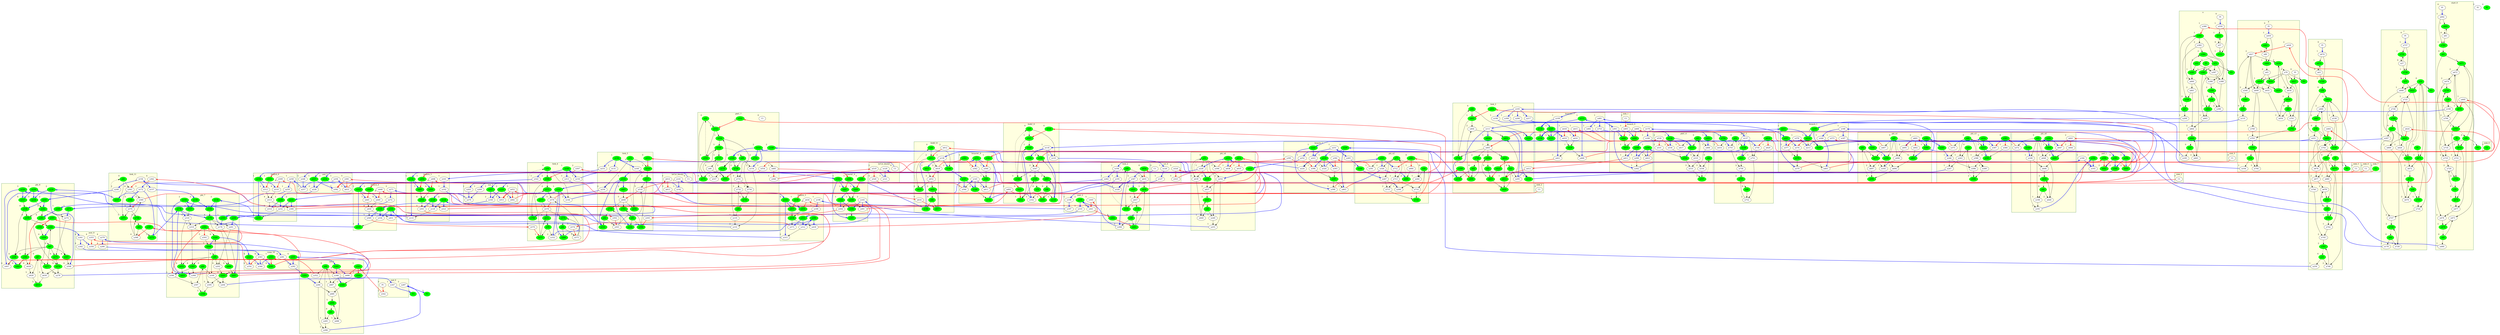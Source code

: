 digraph "" {
	node [label="\N"];
	subgraph cluster_branch_6 {
		graph [bgcolor=lightyellow,
			color=darkgreen,
			label=branch_6
		];
		"dummy^and_5__branch_6__valid__0__anchor__in"	[color=green,
			fillcolor=green,
			label=n229,
			rank=min,
			style=filled,
			xlabel=2];
		new_n750_	[color=black,
			fillcolor=white,
			label=n232,
			style=filled,
			xlabel=2];
		"dummy^and_5__branch_6__valid__0__anchor__in" -> new_n750_	[color=blue,
			style=bold];
		"dummy^fork_5__branch_6__ready__0__anchor__out"	[color=black,
			fillcolor=white,
			label=n514,
			rank=min,
			style=filled,
			xlabel=5];
		"dummy^and_5__branch_6__valid__0__anchor__in" -> "dummy^fork_5__branch_6__ready__0__anchor__out"	[color=blue,
			style=bold];
		"dummy^fork_5__branch_6__valid__0__anchor__in"	[color=green,
			fillcolor=green,
			label=n231,
			rank=min,
			style=filled,
			xlabel=2];
		"dummy^fork_5__branch_6__valid__0__anchor__in" -> new_n750_	[color=blue,
			style=bold];
		"dummy^and_5__branch_6__ready__0__anchor__out"	[color=black,
			fillcolor=white,
			label=n580,
			rank=min,
			style=filled,
			xlabel=5];
		"dummy^fork_5__branch_6__valid__0__anchor__in" -> "dummy^and_5__branch_6__ready__0__anchor__out"	[color=blue,
			style=bold];
		"dummy^branch_6__phi_8__valid__0__anchor__out"	[color=green,
			fillcolor=green,
			label=n235,
			rank=max,
			style=filled,
			xlabel=2];
		new_n750_ -> "dummy^branch_6__phi_8__valid__0__anchor__out";
		"dummy^fork_5__branch_6__data__0__anchor__in"	[color=green,
			fillcolor=green,
			label=n234,
			rank=min,
			style=filled,
			xlabel=1];
		"dummy^fork_5__branch_6__data__0__anchor__in" -> "dummy^branch_6__phi_8__valid__0__anchor__out"	[color=blue,
			style=bold];
		new_n695_	[color=black,
			fillcolor=white,
			label=n510,
			style=filled,
			xlabel=4];
		"dummy^fork_5__branch_6__data__0__anchor__in" -> new_n695_	[color=blue,
			style=bold];
		new_n696_	[color=black,
			fillcolor=white,
			label=n512,
			style=filled,
			xlabel=1];
		"dummy^fork_5__branch_6__data__0__anchor__in" -> new_n696_	[color=blue,
			style=bold];
		"dummy^and_5__branch_6__data__0__anchor__in"	[color=black,
			fillcolor=white,
			label=n258,
			rank=min,
			style=filled,
			xlabel=1];
		"dummy^branch_6__phi_8__data__0__anchor__out"	[color=black,
			fillcolor=white,
			label=n259,
			rank=max,
			style=filled,
			xlabel=1];
		"dummy^and_5__branch_6__data__0__anchor__in" -> "dummy^branch_6__phi_8__data__0__anchor__out"	[color=blue,
			style=bold];
		"dummy^branch_6__phi_8__ready__0__anchor__in"	[color=black,
			fillcolor=white,
			label=n509,
			rank=max,
			style=filled,
			xlabel=4];
		"dummy^branch_6__phi_8__ready__0__anchor__in" -> new_n695_	[color=red,
			style=bold];
		new_n694_	[color=black,
			fillcolor=white,
			label=n513,
			style=filled,
			xlabel=4];
		new_n695_ -> new_n694_;
		"dummy^branch_6__sink_5__ready__0__anchor__in"	[color=green,
			fillcolor=green,
			label=n511,
			rank=max,
			style=filled,
			xlabel=1];
		"dummy^branch_6__sink_5__ready__0__anchor__in" -> new_n696_	[color=red,
			style=bold];
		new_n696_ -> new_n694_;
		new_n694_ -> "dummy^fork_5__branch_6__ready__0__anchor__out";
		new_n694_ -> "dummy^and_5__branch_6__ready__0__anchor__out";
	}
	subgraph cluster_fork_5 {
		graph [bgcolor=lightyellow,
			color=darkgreen,
			label=fork_5
		];
		"$dff~249^FF~30"	[color=green,
			fillcolor=green,
			label=n73,
			style=filled,
			xlabel=0];
		"dummy^fork_5__branch_6__valid__0__anchor__out"	[color=black,
			fillcolor=white,
			label=n230,
			rank=max,
			style=filled,
			xlabel=2];
		"$dff~249^FF~30" -> "dummy^fork_5__branch_6__valid__0__anchor__out";
		new_n721_	[color=green,
			fillcolor=green,
			label=n516,
			style=filled,
			xlabel=1];
		"$dff~249^FF~30" -> new_n721_;
		"$dff~260^FF~32"	[color=green,
			fillcolor=green,
			label=n91,
			style=filled,
			xlabel=0];
		"dummy^fork_5__branchC_9__valid__0__anchor__out"	[color=green,
			fillcolor=green,
			label=n164,
			rank=max,
			style=filled,
			xlabel=2];
		"$dff~260^FF~32" -> "dummy^fork_5__branchC_9__valid__0__anchor__out";
		new_n720_	[color=green,
			fillcolor=green,
			label=n506,
			style=filled,
			xlabel=2];
		"$dff~260^FF~32" -> new_n720_;
		"$dff~255^FF~31"	[color=green,
			fillcolor=green,
			label=n92,
			style=filled,
			xlabel=0];
		"dummy^fork_5__branch_5__valid__0__anchor__out"	[color=green,
			fillcolor=green,
			label=n123,
			rank=max,
			style=filled,
			xlabel=2];
		"$dff~255^FF~31" -> "dummy^fork_5__branch_5__valid__0__anchor__out";
		new_n722_	[color=black,
			fillcolor=white,
			label=n503,
			style=filled,
			xlabel=5];
		"$dff~255^FF~31" -> new_n722_;
		"dummy^brCst_block3__fork_5__valid__0__anchor__in"	[color=green,
			fillcolor=green,
			label=n122,
			rank=min,
			style=filled,
			xlabel=1];
		"dummy^brCst_block3__fork_5__valid__0__anchor__in" -> "dummy^fork_5__branch_5__valid__0__anchor__out"	[color=blue,
			style=bold];
		"dummy^brCst_block3__fork_5__valid__0__anchor__in" -> "dummy^fork_5__branchC_9__valid__0__anchor__out"	[color=blue,
			style=bold];
		"dummy^brCst_block3__fork_5__valid__0__anchor__in" -> "dummy^fork_5__branch_6__valid__0__anchor__out"	[color=blue,
			style=bold];
		new_n1058_	[color=green,
			fillcolor=green,
			label=n607,
			style=filled,
			xlabel=2];
		"dummy^brCst_block3__fork_5__valid__0__anchor__in" -> new_n1058_	[color=blue,
			style=bold];
		"dummy^brCst_block3__fork_5__data__0__anchor__in"	[color=green,
			fillcolor=green,
			label=n130,
			rank=min,
			style=filled,
			xlabel=1];
		"dummy^fork_5__branch_5__data__0__anchor__out"	[color=black,
			fillcolor=white,
			label=n131,
			rank=max,
			style=filled,
			xlabel=1];
		"dummy^brCst_block3__fork_5__data__0__anchor__in" -> "dummy^fork_5__branch_5__data__0__anchor__out"	[color=blue,
			style=bold];
		"dummy^fork_5__branchC_9__data__0__anchor__out"	[color=black,
			fillcolor=white,
			label=n160,
			rank=max,
			style=filled,
			xlabel=1];
		"dummy^brCst_block3__fork_5__data__0__anchor__in" -> "dummy^fork_5__branchC_9__data__0__anchor__out"	[color=blue,
			style=bold];
		"dummy^fork_5__branch_6__data__0__anchor__out"	[color=black,
			fillcolor=white,
			label=n233,
			rank=max,
			style=filled,
			xlabel=1];
		"dummy^brCst_block3__fork_5__data__0__anchor__in" -> "dummy^fork_5__branch_6__data__0__anchor__out"	[color=blue,
			style=bold];
		"dummy^fork_5__branch_5__ready__0__anchor__in"	[color=black,
			fillcolor=white,
			label=n502,
			rank=max,
			style=filled,
			xlabel=5];
		"dummy^fork_5__branch_5__ready__0__anchor__in" -> new_n722_	[color=red,
			style=bold];
		"dummy^brCst_block3__fork_5__ready__0__anchor__out"	[color=black,
			fillcolor=white,
			label=n518,
			rank=min,
			style=filled,
			xlabel=5];
		new_n722_ -> "dummy^brCst_block3__fork_5__ready__0__anchor__out";
		n1127	[color=green,
			fillcolor=green,
			label=n710,
			style=filled,
			xlabel=5];
		new_n722_ -> n1127;
		"dummy^fork_5__branchC_9__ready__0__anchor__in"	[color=black,
			fillcolor=white,
			label=n505,
			rank=max,
			style=filled,
			xlabel=2];
		"dummy^fork_5__branchC_9__ready__0__anchor__in" -> new_n720_	[color=red,
			style=bold];
		new_n719_	[color=green,
			fillcolor=green,
			label=n517,
			style=filled,
			xlabel=2];
		new_n720_ -> new_n719_;
		n1132	[color=green,
			fillcolor=green,
			label=n761,
			style=filled,
			xlabel=5];
		new_n720_ -> n1132;
		"dummy^fork_5__branch_6__ready__0__anchor__in"	[color=green,
			fillcolor=green,
			label=n515,
			rank=max,
			style=filled,
			xlabel=0];
		"dummy^fork_5__branch_6__ready__0__anchor__in" -> new_n721_	[color=red,
			style=bold];
		new_n721_ -> new_n719_;
		n1122	[color=green,
			fillcolor=green,
			label=n609,
			style=filled,
			xlabel=5];
		new_n721_ -> n1122;
		new_n719_ -> "dummy^brCst_block3__fork_5__ready__0__anchor__out";
		new_n1057_1_	[color=black,
			fillcolor=white,
			label=n608,
			style=filled,
			xlabel=5];
		"dummy^brCst_block3__fork_5__ready__0__anchor__out" -> new_n1057_1_	[color=red,
			style=bold];
		new_n1058_ -> new_n1057_1_;
		new_n1057_1_ -> n1122;
		new_n1057_1_ -> n1127;
		new_n1057_1_ -> n1132;
		n1122 -> "$dff~249^FF~30"	[style=dashed];
		n1127 -> "$dff~255^FF~31"	[style=dashed];
		n1132 -> "$dff~260^FF~32"	[style=dashed];
	}
	subgraph cluster_phi_n3 {
		graph [bgcolor=lightyellow,
			color=darkgreen,
			label=phi_n3
		];
		"$sdffce~310^FF~107"	[color=green,
			fillcolor=green,
			label=n26,
			style=filled,
			xlabel=0];
		new_n808_	[color=black,
			fillcolor=white,
			label=n243,
			style=filled,
			xlabel=1];
		"$sdffce~310^FF~107" -> new_n808_;
		new_n997_1_	[color=black,
			fillcolor=white,
			label=n589,
			style=filled,
			xlabel=2];
		"$sdffce~310^FF~107" -> new_n997_1_;
		"$sdff~313^FF~131"	[color=green,
			fillcolor=green,
			label=n49,
			style=filled,
			xlabel=0];
		"dummy^phi_n3__and_5__valid__0__anchor__out"	[color=green,
			fillcolor=green,
			label=n215,
			rank=max,
			style=filled,
			xlabel=1];
		"$sdff~313^FF~131" -> "dummy^phi_n3__and_5__valid__0__anchor__out";
		"$sdff~313^FF~131" -> new_n808_;
		new_n809_	[color=black,
			fillcolor=white,
			label=n246,
			style=filled,
			xlabel=1];
		"$sdff~313^FF~131" -> new_n809_;
		"dummy^branch_1__phi_n3__ready__0__anchor__out"	[color=black,
			fillcolor=white,
			label=n375,
			rank=min,
			style=filled,
			xlabel=1];
		"$sdff~313^FF~131" -> "dummy^branch_1__phi_n3__ready__0__anchor__out";
		new_n998_	[color=black,
			fillcolor=white,
			label=n588,
			style=filled,
			xlabel=1];
		"$sdff~313^FF~131" -> new_n998_;
		"dummy^branch_1__phi_n3__valid__0__anchor__in"	[color=green,
			fillcolor=green,
			label=n214,
			rank=min,
			style=filled,
			xlabel=1];
		"dummy^branch_1__phi_n3__valid__0__anchor__in" -> "dummy^phi_n3__and_5__valid__0__anchor__out"	[color=blue,
			style=bold];
		new_n999_	[color=black,
			fillcolor=white,
			label=n587,
			style=filled,
			xlabel=1];
		"dummy^branch_1__phi_n3__valid__0__anchor__in" -> new_n999_	[color=blue,
			style=bold];
		n1027	[color=green,
			fillcolor=green,
			label=n585,
			style=filled,
			xlabel=2];
		"dummy^phi_n3__and_5__valid__0__anchor__out" -> n1027	[color=blue,
			style=bold];
		"dummy^phi_n3__and_5__data__0__anchor__out"	[color=black,
			fillcolor=white,
			label=n247,
			rank=max,
			style=filled,
			xlabel=1];
		new_n808_ -> "dummy^phi_n3__and_5__data__0__anchor__out";
		"dummy^branch_1__phi_n3__data__0__anchor__in"	[color=green,
			fillcolor=green,
			label=n245,
			rank=min,
			style=filled,
			xlabel=1];
		"dummy^branch_1__phi_n3__data__0__anchor__in" -> new_n809_	[color=blue,
			style=bold];
		new_n809_ -> "dummy^phi_n3__and_5__data__0__anchor__out";
		new_n994_	[color=black,
			fillcolor=white,
			label=n586,
			style=filled,
			xlabel=2];
		new_n809_ -> new_n994_;
		"dummy^phi_n3__and_5__ready__0__anchor__in"	[color=green,
			fillcolor=green,
			label=n583,
			rank=max,
			style=filled,
			xlabel=0];
		new_n996_	[color=black,
			fillcolor=white,
			label=n584,
			style=filled,
			xlabel=1];
		"dummy^phi_n3__and_5__ready__0__anchor__in" -> new_n996_	[color=red,
			style=bold];
		"dummy^phi_n3__and_5__ready__0__anchor__in" -> new_n999_	[color=red,
			style=bold];
		new_n996_ -> n1027;
		n1027 -> "$sdff~313^FF~131"	[style=dashed];
		n1027 -> new_n994_;
		n982	[color=green,
			fillcolor=green,
			label=n590,
			style=filled,
			xlabel=2];
		new_n994_ -> n982;
		new_n999_ -> new_n998_;
		new_n998_ -> new_n997_1_;
		new_n997_1_ -> n982;
		n982 -> "$sdffce~310^FF~107"	[style=dashed];
	}
	subgraph cluster_forkC_8 {
		graph [bgcolor=lightyellow,
			color=darkgreen,
			label=forkC_8
		];
		"$dff~140^FF~0"	[color=green,
			fillcolor=green,
			label=n54,
			style=filled,
			xlabel=0];
		"dummy^forkC_8__branchC_8__valid__0__anchor__out"	[color=green,
			fillcolor=green,
			label=n146,
			rank=max,
			style=filled,
			xlabel=1];
		"$dff~140^FF~0" -> "dummy^forkC_8__branchC_8__valid__0__anchor__out";
		new_n643_	[color=green,
			fillcolor=green,
			label=n613,
			style=filled,
			xlabel=2];
		"$dff~140^FF~0" -> new_n643_;
		"$dff~145^FF~1"	[color=green,
			fillcolor=green,
			label=n86,
			style=filled,
			xlabel=0];
		"dummy^forkC_8__brCst_block2__valid__0__anchor__out"	[color=green,
			fillcolor=green,
			label=n140,
			rank=max,
			style=filled,
			xlabel=1];
		"$dff~145^FF~1" -> "dummy^forkC_8__brCst_block2__valid__0__anchor__out";
		new_n644_	[color=green,
			fillcolor=green,
			label=n617,
			style=filled,
			xlabel=1];
		"$dff~145^FF~1" -> new_n644_;
		"dummy^phiC_5__forkC_8__valid__0__anchor__in"	[color=black,
			fillcolor=white,
			label=n139,
			rank=min,
			style=filled,
			xlabel=1];
		"dummy^phiC_5__forkC_8__valid__0__anchor__in" -> "dummy^forkC_8__brCst_block2__valid__0__anchor__out"	[color=blue,
			style=bold];
		"dummy^phiC_5__forkC_8__valid__0__anchor__in" -> "dummy^forkC_8__branchC_8__valid__0__anchor__out"	[color=blue,
			style=bold];
		new_n1039_	[color=green,
			fillcolor=green,
			label=n651,
			style=filled,
			xlabel=1];
		"dummy^phiC_5__forkC_8__valid__0__anchor__in" -> new_n1039_	[color=blue,
			style=bold];
		"dummy^forkC_8__branchC_8__ready__0__anchor__in"	[color=black,
			fillcolor=white,
			label=n612,
			rank=max,
			style=filled,
			xlabel=2];
		"dummy^forkC_8__branchC_8__ready__0__anchor__in" -> new_n643_	[color=red,
			style=bold];
		"dummy^phiC_5__forkC_8__ready__0__anchor__out"	[color=black,
			fillcolor=white,
			label=n618,
			rank=min,
			style=filled,
			xlabel=2];
		new_n643_ -> "dummy^phiC_5__forkC_8__ready__0__anchor__out";
		n1067	[color=green,
			fillcolor=green,
			label=n653,
			style=filled,
			xlabel=2];
		new_n643_ -> n1067;
		"dummy^forkC_8__brCst_block2__ready__0__anchor__in"	[color=black,
			fillcolor=white,
			label=n616,
			rank=max,
			style=filled,
			xlabel=0];
		"dummy^forkC_8__brCst_block2__ready__0__anchor__in" -> new_n644_	[color=red,
			style=bold];
		new_n644_ -> "dummy^phiC_5__forkC_8__ready__0__anchor__out";
		n1072	[color=green,
			fillcolor=green,
			label=n691,
			style=filled,
			xlabel=2];
		new_n644_ -> n1072;
		new_n1038_	[color=black,
			fillcolor=white,
			label=n652,
			style=filled,
			xlabel=2];
		"dummy^phiC_5__forkC_8__ready__0__anchor__out" -> new_n1038_	[color=red,
			style=bold];
		new_n1039_ -> new_n1038_;
		new_n1038_ -> n1067;
		new_n1038_ -> n1072;
		n1067 -> "$dff~140^FF~0"	[style=dashed];
		n1072 -> "$dff~145^FF~1"	[style=dashed];
	}
	subgraph cluster_c {
		graph [bgcolor=lightyellow,
			color=darkgreen,
			label=c
		];
		"dummy^c_din"	[color=green,
			fillcolor=green,
			label=PI,
			style=filled,
			xlabel=0];
		new_n925_	[color=green,
			fillcolor=green,
			label=n671,
			style=filled,
			xlabel=1];
		"dummy^c_din" -> new_n925_;
		"dummy^c_valid_in"	[color=black,
			fillcolor=white,
			label=PI,
			style=filled,
			xlabel=0];
		new_n1032_1_	[color=black,
			fillcolor=white,
			label=n737,
			style=filled,
			xlabel=1];
		"dummy^c_valid_in" -> new_n1032_1_	[color=blue,
			style=bold];
		"$dffe~430^FF~147"	[color=black,
			fillcolor=white,
			label=n27,
			style=filled,
			xlabel=0];
		n1052	[color=green,
			fillcolor=green,
			label=n738,
			style=filled,
			xlabel=1];
		"$dffe~430^FF~147" -> n1052;
		n1172	[color=green,
			fillcolor=green,
			label=n759,
			style=filled,
			xlabel=1];
		"$dffe~430^FF~147" -> n1172;
		"$sdffce~437^FF~60"	[color=green,
			fillcolor=green,
			label=n30,
			style=filled,
			xlabel=0];
		new_n931_	[color=black,
			fillcolor=white,
			label=n670,
			style=filled,
			xlabel=2];
		"$sdffce~437^FF~60" -> new_n931_;
		new_n924_	[color=green,
			fillcolor=green,
			label=n723,
			style=filled,
			xlabel=1];
		"$sdffce~437^FF~60" -> new_n924_;
		"$sdff~440^FF~114"	[color=green,
			fillcolor=green,
			label=n56,
			style=filled,
			xlabel=0];
		new_n922_1_	[color=green,
			fillcolor=green,
			label=n622,
			style=filled,
			xlabel=1];
		"$sdff~440^FF~114" -> new_n922_1_;
		new_n933_	[color=black,
			fillcolor=white,
			label=n668,
			style=filled,
			xlabel=1];
		"$sdff~440^FF~114" -> new_n933_;
		"$sdff~440^FF~114" -> new_n925_;
		"$sdff~440^FF~114" -> new_n924_;
		"$sdff~445^FF~145"	[color=green,
			fillcolor=green,
			label=n75,
			style=filled,
			xlabel=0];
		"$sdff~445^FF~145" -> new_n922_1_;
		"$sdff~445^FF~145" -> new_n933_;
		"$sdff~105^FF~112"	[color=green,
			fillcolor=green,
			label=n77,
			style=filled,
			xlabel=0];
		"dummy^c__branch_0__valid__0__anchor__out"	[color=black,
			fillcolor=white,
			label=n297,
			rank=max,
			style=filled,
			xlabel=1];
		"$sdff~105^FF~112" -> "dummy^c__branch_0__valid__0__anchor__out";
		new_n921_	[color=green,
			fillcolor=green,
			label=n625,
			style=filled,
			xlabel=1];
		"$sdff~105^FF~112" -> new_n921_;
		"$sdffce~104^FF~57"	[color=green,
			fillcolor=green,
			label=n94,
			style=filled,
			xlabel=0];
		"dummy^c__branch_0__data__0__anchor__out"	[color=black,
			fillcolor=white,
			label=n178,
			rank=max,
			style=filled,
			xlabel=1];
		"$sdffce~104^FF~57" -> "dummy^c__branch_0__data__0__anchor__out";
		new_n926_	[color=black,
			fillcolor=white,
			label=n728,
			style=filled,
			xlabel=2];
		"$sdffce~104^FF~57" -> new_n926_;
		n992	[color=green,
			fillcolor=green,
			label=n627,
			style=filled,
			xlabel=2];
		new_n922_1_ -> n992;
		new_n920_	[color=black,
			fillcolor=white,
			label=n725,
			style=filled,
			xlabel=2];
		new_n922_1_ -> new_n920_;
		"dummy^c__branch_0__ready__0__anchor__in"	[color=black,
			fillcolor=white,
			label=n624,
			rank=max,
			style=filled,
			xlabel=1];
		"dummy^c__branch_0__ready__0__anchor__in" -> new_n921_	[color=red,
			style=bold];
		new_n930_	[color=black,
			fillcolor=white,
			label=n626,
			style=filled,
			xlabel=2];
		new_n921_ -> new_n930_;
		new_n932_1_	[color=black,
			fillcolor=white,
			label=n669,
			style=filled,
			xlabel=2];
		new_n921_ -> new_n932_1_;
		new_n921_ -> new_n920_;
		new_n930_ -> n992;
		n987	[color=green,
			fillcolor=green,
			label=n760,
			style=filled,
			xlabel=2];
		new_n930_ -> n987;
		n992 -> "$sdff~440^FF~114"	[style=dashed];
		new_n928_	[color=black,
			fillcolor=white,
			label=n672,
			style=filled,
			xlabel=2];
		n992 -> new_n928_;
		new_n933_ -> new_n932_1_;
		new_n932_1_ -> new_n931_;
		n897	[color=green,
			fillcolor=green,
			label=n673,
			style=filled,
			xlabel=2];
		new_n931_ -> n897;
		new_n925_ -> new_n928_;
		new_n923_	[color=black,
			fillcolor=white,
			label=n724,
			style=filled,
			xlabel=1];
		new_n925_ -> new_n923_;
		new_n928_ -> n897;
		n897 -> "$sdffce~437^FF~60"	[style=dashed];
		new_n924_ -> new_n923_;
		new_n918_	[color=black,
			fillcolor=white,
			label=n727,
			style=filled,
			xlabel=2];
		new_n923_ -> new_n918_;
		new_n919_	[color=black,
			fillcolor=white,
			label=n726,
			style=filled,
			xlabel=2];
		new_n920_ -> new_n919_;
		new_n920_ -> new_n926_;
		new_n919_ -> new_n918_;
		new_n919_ -> n987;
		n892	[color=green,
			fillcolor=green,
			label=n729,
			style=filled,
			xlabel=2];
		new_n918_ -> n892;
		new_n926_ -> n892;
		n892 -> "$sdffce~104^FF~57"	[style=dashed];
		new_n1032_1_ -> n1052;
		new_n1032_1_ -> n1172;
		n1052 -> "$sdff~445^FF~145"	[style=dashed];
		n1172 -> "$dffe~430^FF~147"	[style=dashed];
		n987 -> "$sdff~105^FF~112"	[style=dashed];
	}
	subgraph cluster_sink_6 {
		graph [bgcolor=lightyellow,
			color=darkgreen,
			label=sink_6
		];
		"dummy^branchC_8__sink_6__ready__0__anchor__out"	[color=green,
			fillcolor=green,
			label=C1,
			rank=min,
			style=filled,
			xlabel=0];
	}
	subgraph cluster_branch_4 {
		graph [bgcolor=lightyellow,
			color=darkgreen,
			label=branch_4
		];
		"dummy^xor_3__branch_4__data__0__anchor__in"	[color=black,
			fillcolor=white,
			label=n271,
			rank=min,
			style=filled,
			xlabel=2];
		"dummy^branch_4__phi_8__data__0__anchor__out"	[color=black,
			fillcolor=white,
			label=n272,
			rank=max,
			style=filled,
			xlabel=2];
		"dummy^xor_3__branch_4__data__0__anchor__in" -> "dummy^branch_4__phi_8__data__0__anchor__out"	[color=blue,
			style=bold];
		"dummy^fork_4__branch_4__data__0__anchor__in"	[color=green,
			fillcolor=green,
			label=n323,
			rank=min,
			style=filled,
			xlabel=1];
		"dummy^branch_4__phi_8__valid__0__anchor__out"	[color=green,
			fillcolor=green,
			label=n335,
			rank=max,
			style=filled,
			xlabel=3];
		"dummy^fork_4__branch_4__data__0__anchor__in" -> "dummy^branch_4__phi_8__valid__0__anchor__out"	[color=blue,
			style=bold];
		new_n636_	[color=black,
			fillcolor=white,
			label=n445,
			style=filled,
			xlabel=1];
		"dummy^fork_4__branch_4__data__0__anchor__in" -> new_n636_	[color=blue,
			style=bold];
		new_n635_	[color=black,
			fillcolor=white,
			label=n449,
			style=filled,
			xlabel=4];
		"dummy^fork_4__branch_4__data__0__anchor__in" -> new_n635_	[color=blue,
			style=bold];
		"dummy^xor_3__branch_4__valid__0__anchor__in"	[color=green,
			fillcolor=green,
			label=n331,
			rank=min,
			style=filled,
			xlabel=2];
		new_n786_	[color=black,
			fillcolor=white,
			label=n334,
			style=filled,
			xlabel=2];
		"dummy^xor_3__branch_4__valid__0__anchor__in" -> new_n786_	[color=blue,
			style=bold];
		"dummy^fork_4__branch_4__ready__0__anchor__out"	[color=black,
			fillcolor=white,
			label=n569,
			rank=min,
			style=filled,
			xlabel=5];
		"dummy^xor_3__branch_4__valid__0__anchor__in" -> "dummy^fork_4__branch_4__ready__0__anchor__out"	[color=blue,
			style=bold];
		"dummy^fork_4__branch_4__valid__0__anchor__in"	[color=green,
			fillcolor=green,
			label=n333,
			rank=min,
			style=filled,
			xlabel=2];
		"dummy^fork_4__branch_4__valid__0__anchor__in" -> new_n786_	[color=blue,
			style=bold];
		"dummy^xor_3__branch_4__ready__0__anchor__out"	[color=black,
			fillcolor=white,
			label=n451,
			rank=min,
			style=filled,
			xlabel=5];
		"dummy^fork_4__branch_4__valid__0__anchor__in" -> "dummy^xor_3__branch_4__ready__0__anchor__out"	[color=blue,
			style=bold];
		new_n786_ -> "dummy^branch_4__phi_8__valid__0__anchor__out";
		"dummy^branch_4__sink_3__ready__0__anchor__in"	[color=green,
			fillcolor=green,
			label=n444,
			rank=max,
			style=filled,
			xlabel=1];
		"dummy^branch_4__sink_3__ready__0__anchor__in" -> new_n636_	[color=red,
			style=bold];
		new_n634_	[color=black,
			fillcolor=white,
			label=n450,
			style=filled,
			xlabel=4];
		new_n636_ -> new_n634_;
		"dummy^branch_4__phi_8__ready__0__anchor__in"	[color=black,
			fillcolor=white,
			label=n448,
			rank=max,
			style=filled,
			xlabel=4];
		"dummy^branch_4__phi_8__ready__0__anchor__in" -> new_n635_	[color=red,
			style=bold];
		new_n635_ -> new_n634_;
		new_n634_ -> "dummy^xor_3__branch_4__ready__0__anchor__out";
		new_n634_ -> "dummy^fork_4__branch_4__ready__0__anchor__out";
	}
	subgraph cluster_xor_3 {
		graph [bgcolor=lightyellow,
			color=darkgreen,
			label=xor_3
		];
		"dummy^fork_2__xor_3__data__0__anchor__in"	[color=black,
			fillcolor=white,
			label=n263,
			rank=min,
			style=filled,
			xlabel=1];
		"dummy^xor_3__branch_4__data__0__anchor__out"	[color=black,
			fillcolor=white,
			label=n270,
			rank=max,
			style=filled,
			xlabel=2];
		"dummy^fork_2__xor_3__data__0__anchor__in" -> "dummy^xor_3__branch_4__data__0__anchor__out"	[color=blue,
			style=bold];
		"dummy^phi_n2__xor_3__data__0__anchor__in"	[color=black,
			fillcolor=white,
			label=n269,
			rank=min,
			style=filled,
			xlabel=1];
		"dummy^phi_n2__xor_3__data__0__anchor__in" -> "dummy^xor_3__branch_4__data__0__anchor__out"	[color=blue,
			style=bold];
		"dummy^phi_n2__xor_3__valid__0__anchor__in"	[color=green,
			fillcolor=green,
			label=n327,
			rank=min,
			style=filled,
			xlabel=1];
		"dummy^xor_3__branch_4__valid__0__anchor__out"	[color=black,
			fillcolor=white,
			label=n330,
			rank=max,
			style=filled,
			xlabel=2];
		"dummy^phi_n2__xor_3__valid__0__anchor__in" -> "dummy^xor_3__branch_4__valid__0__anchor__out"	[color=blue,
			style=bold];
		"dummy^fork_2__xor_3__ready__0__anchor__out"	[color=black,
			fillcolor=white,
			label=n453,
			rank=min,
			style=filled,
			xlabel=5];
		"dummy^phi_n2__xor_3__valid__0__anchor__in" -> "dummy^fork_2__xor_3__ready__0__anchor__out"	[color=blue,
			style=bold];
		"dummy^fork_2__xor_3__valid__0__anchor__in"	[color=green,
			fillcolor=green,
			label=n329,
			rank=min,
			style=filled,
			xlabel=2];
		"dummy^fork_2__xor_3__valid__0__anchor__in" -> "dummy^xor_3__branch_4__valid__0__anchor__out"	[color=blue,
			style=bold];
		"dummy^phi_n2__xor_3__ready__0__anchor__out"	[color=black,
			fillcolor=white,
			label=n682,
			rank=min,
			style=filled,
			xlabel=5];
		"dummy^fork_2__xor_3__valid__0__anchor__in" -> "dummy^phi_n2__xor_3__ready__0__anchor__out"	[color=blue,
			style=bold];
		"dummy^xor_3__branch_4__ready__0__anchor__in"	[color=black,
			fillcolor=white,
			label=n452,
			rank=max,
			style=filled,
			xlabel=5];
		"dummy^xor_3__branch_4__ready__0__anchor__in" -> "dummy^fork_2__xor_3__ready__0__anchor__out"	[color=red,
			style=bold];
		"dummy^xor_3__branch_4__ready__0__anchor__in" -> "dummy^phi_n2__xor_3__ready__0__anchor__out"	[color=red,
			style=bold];
	}
	subgraph cluster_phiC_5 {
		graph [bgcolor=lightyellow,
			color=darkgreen,
			label=phiC_5
		];
		"$sdff~268^FF~80"	[color=green,
			fillcolor=green,
			label=n52,
			style=filled,
			xlabel=0];
		"dummy^phiC_5__forkC_8__valid__0__anchor__out"	[color=green,
			fillcolor=green,
			label=n138,
			rank=max,
			style=filled,
			xlabel=1];
		"$sdff~268^FF~80" -> "dummy^phiC_5__forkC_8__valid__0__anchor__out";
		"dummy^branchC_7__phiC_5__ready__0__anchor__out"	[color=black,
			fillcolor=white,
			label=n414,
			rank=min,
			style=filled,
			xlabel=1];
		"$sdff~268^FF~80" -> "dummy^branchC_7__phiC_5__ready__0__anchor__out";
		new_n946_	[color=black,
			fillcolor=white,
			label=n751,
			style=filled,
			xlabel=1];
		"$sdff~268^FF~80" -> new_n946_;
		new_n739_	[color=black,
			fillcolor=white,
			label=n755,
			style=filled,
			xlabel=1];
		"$sdff~268^FF~80" -> new_n739_;
		"$sdffce~265^FF~66"	[color=green,
			fillcolor=green,
			label=n68,
			style=filled,
			xlabel=0];
		new_n945_	[color=black,
			fillcolor=white,
			label=n752,
			style=filled,
			xlabel=2];
		"$sdffce~265^FF~66" -> new_n945_;
		"dummy^branchC_7__phiC_5__valid__0__anchor__in"	[color=black,
			fillcolor=white,
			label=n137,
			rank=min,
			style=filled,
			xlabel=1];
		"dummy^branchC_7__phiC_5__valid__0__anchor__in" -> "dummy^phiC_5__forkC_8__valid__0__anchor__out"	[color=blue,
			style=bold];
		new_n947_1_	[color=black,
			fillcolor=white,
			label=n750,
			style=filled,
			xlabel=1];
		"dummy^branchC_7__phiC_5__valid__0__anchor__in" -> new_n947_1_	[color=blue,
			style=bold];
		n937	[color=green,
			fillcolor=green,
			label=n621,
			style=filled,
			xlabel=2];
		"dummy^phiC_5__forkC_8__valid__0__anchor__out" -> n937	[color=blue,
			style=bold];
		"dummy^phiC_5__forkC_8__ready__0__anchor__in"	[color=green,
			fillcolor=green,
			label=n619,
			rank=max,
			style=filled,
			xlabel=0];
		new_n944_	[color=black,
			fillcolor=white,
			label=n620,
			style=filled,
			xlabel=1];
		"dummy^phiC_5__forkC_8__ready__0__anchor__in" -> new_n944_	[color=red,
			style=bold];
		"dummy^phiC_5__forkC_8__ready__0__anchor__in" -> new_n947_1_	[color=red,
			style=bold];
		new_n944_ -> n937;
		n937 -> "$sdff~268^FF~80"	[style=dashed];
		new_n942_1_	[color=black,
			fillcolor=white,
			label=n756,
			style=filled,
			xlabel=2];
		n937 -> new_n942_1_;
		new_n947_1_ -> new_n946_;
		new_n946_ -> new_n945_;
		n907	[color=green,
			fillcolor=green,
			label=n757,
			style=filled,
			xlabel=2];
		new_n945_ -> n907;
		"dummy^branchC_7__phiC_5__data__0__anchor__in"	[color=green,
			fillcolor=green,
			label=n754,
			rank=min,
			style=filled,
			xlabel=1];
		"dummy^branchC_7__phiC_5__data__0__anchor__in" -> new_n739_	[color=blue,
			style=bold];
		new_n739_ -> new_n942_1_;
		new_n942_1_ -> n907;
		n907 -> "$sdffce~265^FF~66"	[style=dashed];
	}
	subgraph cluster_fork_4 {
		graph [bgcolor=lightyellow,
			color=darkgreen,
			label=fork_4
		];
		"$dff~240^FF~16"	[color=green,
			fillcolor=green,
			label=n34,
			style=filled,
			xlabel=0];
		"dummy^fork_4__branchC_8__valid__0__anchor__out"	[color=black,
			fillcolor=white,
			label=n144,
			rank=max,
			style=filled,
			xlabel=2];
		"$dff~240^FF~16" -> "dummy^fork_4__branchC_8__valid__0__anchor__out";
		new_n688_	[color=green,
			fillcolor=green,
			label=n568,
			style=filled,
			xlabel=2];
		"$dff~240^FF~16" -> new_n688_;
		"$dff~229^FF~14"	[color=green,
			fillcolor=green,
			label=n78,
			style=filled,
			xlabel=0];
		"dummy^fork_4__branch_4__valid__0__anchor__out"	[color=black,
			fillcolor=white,
			label=n332,
			rank=max,
			style=filled,
			xlabel=2];
		"$dff~229^FF~14" -> "dummy^fork_4__branch_4__valid__0__anchor__out";
		new_n689_	[color=green,
			fillcolor=green,
			label=n571,
			style=filled,
			xlabel=1];
		"$dff~229^FF~14" -> new_n689_;
		"$dff~235^FF~15"	[color=green,
			fillcolor=green,
			label=n84,
			style=filled,
			xlabel=0];
		"dummy^fork_4__branch_3__valid__0__anchor__out"	[color=green,
			fillcolor=green,
			label=n289,
			rank=max,
			style=filled,
			xlabel=2];
		"$dff~235^FF~15" -> "dummy^fork_4__branch_3__valid__0__anchor__out";
		new_n690_	[color=black,
			fillcolor=white,
			label=n575,
			style=filled,
			xlabel=5];
		"$dff~235^FF~15" -> new_n690_;
		"dummy^brCst_block2__fork_4__valid__0__anchor__in"	[color=green,
			fillcolor=green,
			label=n143,
			rank=min,
			style=filled,
			xlabel=1];
		"dummy^brCst_block2__fork_4__valid__0__anchor__in" -> "dummy^fork_4__branchC_8__valid__0__anchor__out"	[color=blue,
			style=bold];
		"dummy^brCst_block2__fork_4__valid__0__anchor__in" -> "dummy^fork_4__branch_3__valid__0__anchor__out"	[color=blue,
			style=bold];
		"dummy^brCst_block2__fork_4__valid__0__anchor__in" -> "dummy^fork_4__branch_4__valid__0__anchor__out"	[color=blue,
			style=bold];
		new_n1053_	[color=green,
			fillcolor=green,
			label=n577,
			style=filled,
			xlabel=2];
		"dummy^brCst_block2__fork_4__valid__0__anchor__in" -> new_n1053_	[color=blue,
			style=bold];
		"dummy^brCst_block2__fork_4__data__0__anchor__in"	[color=green,
			fillcolor=green,
			label=n149,
			rank=min,
			style=filled,
			xlabel=1];
		"dummy^fork_4__branchC_8__data__0__anchor__out"	[color=black,
			fillcolor=white,
			label=n150,
			rank=max,
			style=filled,
			xlabel=1];
		"dummy^brCst_block2__fork_4__data__0__anchor__in" -> "dummy^fork_4__branchC_8__data__0__anchor__out"	[color=blue,
			style=bold];
		"dummy^fork_4__branch_3__data__0__anchor__out"	[color=black,
			fillcolor=white,
			label=n313,
			rank=max,
			style=filled,
			xlabel=1];
		"dummy^brCst_block2__fork_4__data__0__anchor__in" -> "dummy^fork_4__branch_3__data__0__anchor__out"	[color=blue,
			style=bold];
		"dummy^fork_4__branch_4__data__0__anchor__out"	[color=black,
			fillcolor=white,
			label=n322,
			rank=max,
			style=filled,
			xlabel=1];
		"dummy^brCst_block2__fork_4__data__0__anchor__in" -> "dummy^fork_4__branch_4__data__0__anchor__out"	[color=blue,
			style=bold];
		"dummy^fork_4__branchC_8__ready__0__anchor__in"	[color=black,
			fillcolor=white,
			label=n567,
			rank=max,
			style=filled,
			xlabel=2];
		"dummy^fork_4__branchC_8__ready__0__anchor__in" -> new_n688_	[color=red,
			style=bold];
		new_n687_	[color=green,
			fillcolor=green,
			label=n572,
			style=filled,
			xlabel=2];
		new_n688_ -> new_n687_;
		n1117	[color=green,
			fillcolor=green,
			label=n708,
			style=filled,
			xlabel=5];
		new_n688_ -> n1117;
		"dummy^fork_4__branch_4__ready__0__anchor__in"	[color=black,
			fillcolor=white,
			label=n570,
			rank=max,
			style=filled,
			xlabel=0];
		"dummy^fork_4__branch_4__ready__0__anchor__in" -> new_n689_	[color=red,
			style=bold];
		new_n689_ -> new_n687_;
		n1107	[color=green,
			fillcolor=green,
			label=n632,
			style=filled,
			xlabel=5];
		new_n689_ -> n1107;
		"dummy^brCst_block2__fork_4__ready__0__anchor__out"	[color=black,
			fillcolor=white,
			label=n576,
			rank=min,
			style=filled,
			xlabel=5];
		new_n687_ -> "dummy^brCst_block2__fork_4__ready__0__anchor__out";
		"dummy^fork_4__branch_3__ready__0__anchor__in"	[color=black,
			fillcolor=white,
			label=n574,
			rank=max,
			style=filled,
			xlabel=5];
		"dummy^fork_4__branch_3__ready__0__anchor__in" -> new_n690_	[color=red,
			style=bold];
		new_n690_ -> "dummy^brCst_block2__fork_4__ready__0__anchor__out";
		n1112	[color=green,
			fillcolor=green,
			label=n579,
			style=filled,
			xlabel=5];
		new_n690_ -> n1112;
		new_n1052_1_	[color=black,
			fillcolor=white,
			label=n578,
			style=filled,
			xlabel=5];
		"dummy^brCst_block2__fork_4__ready__0__anchor__out" -> new_n1052_1_	[color=red,
			style=bold];
		new_n1053_ -> new_n1052_1_;
		new_n1052_1_ -> n1112;
		new_n1052_1_ -> n1107;
		new_n1052_1_ -> n1117;
		n1112 -> "$dff~235^FF~15"	[style=dashed];
		n1107 -> "$dff~229^FF~14"	[style=dashed];
		n1117 -> "$dff~240^FF~16"	[style=dashed];
	}
	subgraph cluster_and_1 {
		graph [bgcolor=lightyellow,
			color=darkgreen,
			label=and_1
		];
		"dummy^phi_n1__and_1__data__0__anchor__in"	[color=black,
			fillcolor=white,
			label=n184,
			rank=min,
			style=filled,
			xlabel=1];
		"dummy^and_1__fork_2__data__0__anchor__out"	[color=black,
			fillcolor=white,
			label=n193,
			rank=max,
			style=filled,
			xlabel=1];
		"dummy^phi_n1__and_1__data__0__anchor__in" -> "dummy^and_1__fork_2__data__0__anchor__out"	[color=blue,
			style=bold];
		"dummy^phi_n0__and_1__data__0__anchor__in"	[color=green,
			fillcolor=green,
			label=n192,
			rank=min,
			style=filled,
			xlabel=1];
		"dummy^phi_n0__and_1__data__0__anchor__in" -> "dummy^and_1__fork_2__data__0__anchor__out"	[color=blue,
			style=bold];
		"dummy^phi_n0__and_1__valid__0__anchor__in"	[color=green,
			fillcolor=green,
			label=n294,
			rank=min,
			style=filled,
			xlabel=1];
		"dummy^and_1__fork_2__valid__0__anchor__out"	[color=green,
			fillcolor=green,
			label=n306,
			rank=max,
			style=filled,
			xlabel=2];
		"dummy^phi_n0__and_1__valid__0__anchor__in" -> "dummy^and_1__fork_2__valid__0__anchor__out"	[color=blue,
			style=bold];
		"dummy^phi_n1__and_1__ready__0__anchor__out"	[color=green,
			fillcolor=green,
			label=n600,
			rank=min,
			style=filled,
			xlabel=2];
		"dummy^phi_n0__and_1__valid__0__anchor__in" -> "dummy^phi_n1__and_1__ready__0__anchor__out"	[color=blue,
			style=bold];
		"dummy^phi_n1__and_1__valid__0__anchor__in"	[color=green,
			fillcolor=green,
			label=n305,
			rank=min,
			style=filled,
			xlabel=1];
		"dummy^phi_n1__and_1__valid__0__anchor__in" -> "dummy^and_1__fork_2__valid__0__anchor__out"	[color=blue,
			style=bold];
		"dummy^phi_n0__and_1__ready__0__anchor__out"	[color=green,
			fillcolor=green,
			label=n642,
			rank=min,
			style=filled,
			xlabel=2];
		"dummy^phi_n1__and_1__valid__0__anchor__in" -> "dummy^phi_n0__and_1__ready__0__anchor__out"	[color=blue,
			style=bold];
		"dummy^and_1__fork_2__ready__0__anchor__in"	[color=green,
			fillcolor=green,
			label=n599,
			rank=max,
			style=filled,
			xlabel=1];
		"dummy^and_1__fork_2__ready__0__anchor__in" -> "dummy^phi_n1__and_1__ready__0__anchor__out"	[color=red,
			style=bold];
		"dummy^and_1__fork_2__ready__0__anchor__in" -> "dummy^phi_n0__and_1__ready__0__anchor__out"	[color=red,
			style=bold];
	}
	subgraph cluster_and_5 {
		graph [bgcolor=lightyellow,
			color=darkgreen,
			label=and_5
		];
		"dummy^phi_n3__and_5__valid__0__anchor__in"	[color=green,
			fillcolor=green,
			label=n216,
			rank=min,
			style=filled,
			xlabel=1];
		"dummy^and_5__branch_6__valid__0__anchor__out"	[color=black,
			fillcolor=white,
			label=n228,
			rank=max,
			style=filled,
			xlabel=2];
		"dummy^phi_n3__and_5__valid__0__anchor__in" -> "dummy^and_5__branch_6__valid__0__anchor__out"	[color=blue,
			style=bold];
		"dummy^phi_n4__and_5__ready__0__anchor__out"	[color=black,
			fillcolor=white,
			label=n633,
			rank=min,
			style=filled,
			xlabel=5];
		"dummy^phi_n3__and_5__valid__0__anchor__in" -> "dummy^phi_n4__and_5__ready__0__anchor__out"	[color=blue,
			style=bold];
		"dummy^phi_n4__and_5__valid__0__anchor__in"	[color=green,
			fillcolor=green,
			label=n227,
			rank=min,
			style=filled,
			xlabel=1];
		"dummy^phi_n4__and_5__valid__0__anchor__in" -> "dummy^and_5__branch_6__valid__0__anchor__out"	[color=blue,
			style=bold];
		"dummy^phi_n3__and_5__ready__0__anchor__out"	[color=black,
			fillcolor=white,
			label=n582,
			rank=min,
			style=filled,
			xlabel=5];
		"dummy^phi_n4__and_5__valid__0__anchor__in" -> "dummy^phi_n3__and_5__ready__0__anchor__out"	[color=blue,
			style=bold];
		"dummy^phi_n3__and_5__data__0__anchor__in"	[color=black,
			fillcolor=white,
			label=n248,
			rank=min,
			style=filled,
			xlabel=1];
		"dummy^and_5__branch_6__data__0__anchor__out"	[color=black,
			fillcolor=white,
			label=n257,
			rank=max,
			style=filled,
			xlabel=1];
		"dummy^phi_n3__and_5__data__0__anchor__in" -> "dummy^and_5__branch_6__data__0__anchor__out"	[color=blue,
			style=bold];
		"dummy^phi_n4__and_5__data__0__anchor__in"	[color=black,
			fillcolor=white,
			label=n256,
			rank=min,
			style=filled,
			xlabel=1];
		"dummy^phi_n4__and_5__data__0__anchor__in" -> "dummy^and_5__branch_6__data__0__anchor__out"	[color=blue,
			style=bold];
		"dummy^and_5__branch_6__ready__0__anchor__in"	[color=black,
			fillcolor=white,
			label=n581,
			rank=max,
			style=filled,
			xlabel=5];
		"dummy^and_5__branch_6__ready__0__anchor__in" -> "dummy^phi_n3__and_5__ready__0__anchor__out"	[color=red,
			style=bold];
		"dummy^and_5__branch_6__ready__0__anchor__in" -> "dummy^phi_n4__and_5__ready__0__anchor__out"	[color=red,
			style=bold];
	}
	subgraph cluster_brCst_block2 {
		graph [bgcolor=lightyellow,
			color=darkgreen,
			label=brCst_block2
		];
		"dummy^brCst_block2__fork_4__data__0__anchor__out"	[color=black,
			fillcolor=white,
			label=C1,
			rank=max,
			style=filled,
			xlabel=0];
		"dummy^forkC_8__brCst_block2__valid__0__anchor__in"	[color=black,
			fillcolor=white,
			label=n141,
			rank=min,
			style=filled,
			xlabel=1];
		"dummy^brCst_block2__fork_4__valid__0__anchor__out"	[color=black,
			fillcolor=white,
			label=n142,
			rank=max,
			style=filled,
			xlabel=1];
		"dummy^forkC_8__brCst_block2__valid__0__anchor__in" -> "dummy^brCst_block2__fork_4__valid__0__anchor__out"	[color=blue,
			style=bold];
		"dummy^brCst_block2__fork_4__ready__0__anchor__in"	[color=black,
			fillcolor=white,
			label=n614,
			rank=max,
			style=filled,
			xlabel=5];
		"dummy^forkC_8__brCst_block2__ready__0__anchor__out"	[color=black,
			fillcolor=white,
			label=n615,
			rank=min,
			style=filled,
			xlabel=5];
		"dummy^brCst_block2__fork_4__ready__0__anchor__in" -> "dummy^forkC_8__brCst_block2__ready__0__anchor__out"	[color=red,
			style=bold];
	}
	subgraph cluster_icmp_10 {
		graph [bgcolor=lightyellow,
			color=darkgreen,
			label=icmp_10
		];
		"dummy^phi_7__icmp_10__data__0__anchor__in"	[color=green,
			fillcolor=green,
			label=n205,
			rank=min,
			style=filled,
			xlabel=4];
		"dummy^icmp_10__ret_0__data__0__anchor__out"	[color=black,
			fillcolor=white,
			label=n282,
			rank=max,
			style=filled,
			xlabel=5];
		"dummy^phi_7__icmp_10__data__0__anchor__in" -> "dummy^icmp_10__ret_0__data__0__anchor__out"	[color=blue,
			style=bold];
		"dummy^zext_9__icmp_10__data__0__anchor__in"	[color=black,
			fillcolor=white,
			label=n281,
			rank=min,
			style=filled,
			xlabel=4];
		"dummy^zext_9__icmp_10__data__0__anchor__in" -> "dummy^icmp_10__ret_0__data__0__anchor__out"	[color=blue,
			style=bold];
		"dummy^phi_7__icmp_10__valid__0__anchor__in"	[color=green,
			fillcolor=green,
			label=n321,
			rank=min,
			style=filled,
			xlabel=4];
		"dummy^icmp_10__ret_0__valid__0__anchor__out"	[color=black,
			fillcolor=white,
			label=n344,
			rank=max,
			style=filled,
			xlabel=5];
		"dummy^phi_7__icmp_10__valid__0__anchor__in" -> "dummy^icmp_10__ret_0__valid__0__anchor__out"	[color=blue,
			style=bold];
		"dummy^zext_9__icmp_10__ready__0__anchor__out"	[color=black,
			fillcolor=white,
			label=n354,
			rank=min,
			style=filled,
			xlabel=4];
		"dummy^phi_7__icmp_10__valid__0__anchor__in" -> "dummy^zext_9__icmp_10__ready__0__anchor__out"	[color=blue,
			style=bold];
		"dummy^zext_9__icmp_10__valid__0__anchor__in"	[color=black,
			fillcolor=white,
			label=n343,
			rank=min,
			style=filled,
			xlabel=4];
		"dummy^zext_9__icmp_10__valid__0__anchor__in" -> "dummy^icmp_10__ret_0__valid__0__anchor__out"	[color=blue,
			style=bold];
		"dummy^phi_7__icmp_10__ready__0__anchor__out"	[color=green,
			fillcolor=green,
			label=n591,
			rank=min,
			style=filled,
			xlabel=4];
		"dummy^zext_9__icmp_10__valid__0__anchor__in" -> "dummy^phi_7__icmp_10__ready__0__anchor__out"	[color=blue,
			style=bold];
		"dummy^icmp_10__ret_0__ready__0__anchor__in"	[color=green,
			fillcolor=green,
			label=n353,
			rank=max,
			style=filled,
			xlabel=1];
		"dummy^icmp_10__ret_0__ready__0__anchor__in" -> "dummy^zext_9__icmp_10__ready__0__anchor__out"	[color=red,
			style=bold];
		"dummy^icmp_10__ret_0__ready__0__anchor__in" -> "dummy^phi_7__icmp_10__ready__0__anchor__out"	[color=red,
			style=bold];
	}
	subgraph cluster_branchC_7 {
		graph [bgcolor=lightyellow,
			color=darkgreen,
			label=branchC_7
		];
		"dummy^fork_3__branchC_7__data__0__anchor__in"	[color=green,
			fillcolor=green,
			label=n107,
			rank=min,
			style=filled,
			xlabel=1];
		"dummy^branchC_7__phiC_6__valid__0__anchor__out"	[color=green,
			fillcolor=green,
			label=n115,
			rank=max,
			style=filled,
			xlabel=1];
		"dummy^fork_3__branchC_7__data__0__anchor__in" -> "dummy^branchC_7__phiC_6__valid__0__anchor__out"	[color=blue,
			style=bold];
		"dummy^branchC_7__phiC_5__valid__0__anchor__out"	[color=green,
			fillcolor=green,
			label=n136,
			rank=max,
			style=filled,
			xlabel=1];
		"dummy^fork_3__branchC_7__data__0__anchor__in" -> "dummy^branchC_7__phiC_5__valid__0__anchor__out"	[color=blue,
			style=bold];
		new_n789_	[color=black,
			fillcolor=white,
			label=n416,
			style=filled,
			xlabel=1];
		"dummy^fork_3__branchC_7__data__0__anchor__in" -> new_n789_	[color=blue,
			style=bold];
		new_n790_	[color=black,
			fillcolor=white,
			label=n419,
			style=filled,
			xlabel=1];
		"dummy^fork_3__branchC_7__data__0__anchor__in" -> new_n790_	[color=blue,
			style=bold];
		"dummy^start_0__branchC_7__valid__0__anchor__in"	[color=black,
			fillcolor=white,
			label=n109,
			rank=min,
			style=filled,
			xlabel=1];
		new_n684_	[color=green,
			fillcolor=green,
			label=n114,
			style=filled,
			xlabel=1];
		"dummy^start_0__branchC_7__valid__0__anchor__in" -> new_n684_	[color=blue,
			style=bold];
		"dummy^fork_3__branchC_7__ready__0__anchor__out"	[color=black,
			fillcolor=white,
			label=n421,
			rank=min,
			style=filled,
			xlabel=1];
		"dummy^start_0__branchC_7__valid__0__anchor__in" -> "dummy^fork_3__branchC_7__ready__0__anchor__out"	[color=blue,
			style=bold];
		"dummy^fork_3__branchC_7__valid__0__anchor__in"	[color=green,
			fillcolor=green,
			label=n113,
			rank=min,
			style=filled,
			xlabel=1];
		"dummy^fork_3__branchC_7__valid__0__anchor__in" -> new_n684_	[color=blue,
			style=bold];
		"dummy^start_0__branchC_7__ready__0__anchor__out"	[color=black,
			fillcolor=white,
			label=n468,
			rank=min,
			style=filled,
			xlabel=1];
		"dummy^fork_3__branchC_7__valid__0__anchor__in" -> "dummy^start_0__branchC_7__ready__0__anchor__out"	[color=blue,
			style=bold];
		new_n684_ -> "dummy^branchC_7__phiC_6__valid__0__anchor__out";
		new_n684_ -> "dummy^branchC_7__phiC_5__valid__0__anchor__out";
		"dummy^branchC_7__phiC_5__ready__0__anchor__in"	[color=black,
			fillcolor=white,
			label=n415,
			rank=max,
			style=filled,
			xlabel=1];
		"dummy^branchC_7__phiC_5__ready__0__anchor__in" -> new_n789_	[color=red,
			style=bold];
		new_n788_	[color=green,
			fillcolor=green,
			label=n420,
			style=filled,
			xlabel=1];
		new_n789_ -> new_n788_;
		"dummy^branchC_7__phiC_6__ready__0__anchor__in"	[color=black,
			fillcolor=white,
			label=n418,
			rank=max,
			style=filled,
			xlabel=1];
		"dummy^branchC_7__phiC_6__ready__0__anchor__in" -> new_n790_	[color=red,
			style=bold];
		new_n790_ -> new_n788_;
		new_n788_ -> "dummy^fork_3__branchC_7__ready__0__anchor__out";
		new_n788_ -> "dummy^start_0__branchC_7__ready__0__anchor__out";
		"dummy^start_0__branchC_7__data__0__anchor__in"	[color=black,
			fillcolor=white,
			label=n481,
			rank=min,
			style=filled,
			xlabel=1];
		"dummy^branchC_7__phiC_6__data__0__anchor__out"	[color=black,
			fillcolor=white,
			label=n482,
			rank=max,
			style=filled,
			xlabel=1];
		"dummy^start_0__branchC_7__data__0__anchor__in" -> "dummy^branchC_7__phiC_6__data__0__anchor__out"	[color=blue,
			style=bold];
		"dummy^branchC_7__phiC_5__data__0__anchor__out"	[color=black,
			fillcolor=white,
			label=n753,
			rank=max,
			style=filled,
			xlabel=1];
		"dummy^start_0__branchC_7__data__0__anchor__in" -> "dummy^branchC_7__phiC_5__data__0__anchor__out"	[color=blue,
			style=bold];
	}
	subgraph cluster_phiC_7 {
		graph [bgcolor=lightyellow,
			color=darkgreen,
			label=phiC_7
		];
		"dummy^phiC_7__sink_0__data__0__anchor__out"	[color=black,
			fillcolor=white,
			label=C1,
			rank=max,
			style=filled,
			xlabel=0];
		"$dff~117^FF~21"	[color=green,
			fillcolor=green,
			label=n32,
			style=filled,
			xlabel=0];
		"dummy^phiC_7__fork_11__valid__0__anchor__out"	[color=green,
			fillcolor=green,
			label=n171,
			rank=max,
			style=filled,
			xlabel=3];
		"$dff~117^FF~21" -> "dummy^phiC_7__fork_11__valid__0__anchor__out";
		new_n870_	[color=green,
			fillcolor=green,
			label=n553,
			style=filled,
			xlabel=1];
		"$dff~117^FF~21" -> new_n870_;
		"$sdffce~120^FF~19"	[color=green,
			fillcolor=green,
			label=n48,
			style=filled,
			xlabel=0];
		new_n796_	[color=black,
			fillcolor=white,
			label=n135,
			style=filled,
			xlabel=1];
		"$sdffce~120^FF~19" -> new_n796_;
		new_n867_1_	[color=black,
			fillcolor=white,
			label=n732,
			style=filled,
			xlabel=3];
		"$sdffce~120^FF~19" -> new_n867_1_;
		"$dff~111^FF~20"	[color=black,
			fillcolor=white,
			label=n66,
			style=filled,
			xlabel=0];
		new_n871_	[color=green,
			fillcolor=green,
			label=n555,
			style=filled,
			xlabel=1];
		"$dff~111^FF~20" -> new_n871_;
		"$sdff~123^FF~23"	[color=green,
			fillcolor=green,
			label=n90,
			style=filled,
			xlabel=0];
		"$sdff~123^FF~23" -> new_n796_;
		new_n795_	[color=black,
			fillcolor=white,
			label=n154,
			style=filled,
			xlabel=2];
		"$sdff~123^FF~23" -> new_n795_;
		new_n747_	[color=green,
			fillcolor=green,
			label=n170,
			style=filled,
			xlabel=3];
		"$sdff~123^FF~23" -> new_n747_;
		"dummy^branchC_9__phiC_7__ready__0__anchor__out"	[color=black,
			fillcolor=white,
			label=n485,
			rank=min,
			style=filled,
			xlabel=1];
		"$sdff~123^FF~23" -> "dummy^branchC_9__phiC_7__ready__0__anchor__out";
		new_n872_1_	[color=green,
			fillcolor=green,
			label=n730,
			style=filled,
			xlabel=3];
		"$sdff~123^FF~23" -> new_n872_1_;
		"dummy^phiC_7__fork_11__data__0__anchor__out"	[color=black,
			fillcolor=white,
			label=n155,
			rank=max,
			style=filled,
			xlabel=2];
		new_n796_ -> "dummy^phiC_7__fork_11__data__0__anchor__out";
		"dummy^branchC_8__phiC_7__valid__0__anchor__in"	[color=green,
			fillcolor=green,
			label=n153,
			rank=min,
			style=filled,
			xlabel=2];
		"dummy^branchC_8__phiC_7__valid__0__anchor__in" -> new_n795_	[color=blue,
			style=bold];
		new_n748_	[color=green,
			fillcolor=green,
			label=n169,
			style=filled,
			xlabel=3];
		"dummy^branchC_8__phiC_7__valid__0__anchor__in" -> new_n748_	[color=blue,
			style=bold];
		new_n874_	[color=green,
			fillcolor=green,
			label=n733,
			style=filled,
			xlabel=2];
		"dummy^branchC_8__phiC_7__valid__0__anchor__in" -> new_n874_	[color=blue,
			style=bold];
		new_n795_ -> "dummy^phiC_7__fork_11__data__0__anchor__out";
		"dummy^branchC_9__phiC_7__valid__0__anchor__in"	[color=green,
			fillcolor=green,
			label=n168,
			rank=min,
			style=filled,
			xlabel=2];
		"dummy^branchC_9__phiC_7__valid__0__anchor__in" -> new_n748_	[color=blue,
			style=bold];
		new_n748_ -> new_n747_;
		new_n748_ -> new_n872_1_;
		new_n747_ -> "dummy^phiC_7__fork_11__valid__0__anchor__out";
		new_n876_	[color=black,
			fillcolor=white,
			label=n557,
			style=filled,
			xlabel=3];
		new_n747_ -> new_n876_;
		"dummy^branchC_8__phiC_7__ready__0__anchor__out"	[color=black,
			fillcolor=white,
			label=n560,
			rank=min,
			style=filled,
			xlabel=1];
		"dummy^branchC_9__phiC_7__ready__0__anchor__out" -> "dummy^branchC_8__phiC_7__ready__0__anchor__out"	[color=red,
			style=bold];
		"dummy^phiC_7__fork_11__ready__0__anchor__in"	[color=green,
			fillcolor=green,
			label=n552,
			rank=max,
			style=filled,
			xlabel=0];
		"dummy^phiC_7__fork_11__ready__0__anchor__in" -> new_n870_	[color=red,
			style=bold];
		new_n869_	[color=green,
			fillcolor=green,
			label=n556,
			style=filled,
			xlabel=1];
		new_n870_ -> new_n869_;
		n847	[color=green,
			fillcolor=green,
			label=n559,
			style=filled,
			xlabel=3];
		new_n870_ -> n847;
		"dummy^phiC_7__sink_0__ready__0__anchor__in"	[color=black,
			fillcolor=white,
			label=n554,
			rank=max,
			style=filled,
			xlabel=1];
		"dummy^phiC_7__sink_0__ready__0__anchor__in" -> new_n871_	[color=red,
			style=bold];
		new_n871_ -> new_n869_;
		n842	[color=green,
			fillcolor=green,
			label=n717,
			style=filled,
			xlabel=3];
		new_n871_ -> n842;
		n837	[color=green,
			fillcolor=green,
			label=n558,
			style=filled,
			xlabel=3];
		new_n869_ -> n837;
		new_n868_	[color=black,
			fillcolor=white,
			label=n731,
			style=filled,
			xlabel=3];
		new_n869_ -> new_n868_;
		new_n876_ -> n837;
		n837 -> "$sdff~123^FF~23"	[style=dashed];
		n837 -> n847;
		n837 -> n842;
		n847 -> "$dff~117^FF~21"	[style=dashed];
		n842 -> "$dff~111^FF~20"	[style=dashed];
		new_n872_1_ -> new_n868_;
		new_n868_ -> new_n867_1_;
		new_n873_	[color=black,
			fillcolor=white,
			label=n734,
			style=filled,
			xlabel=3];
		new_n868_ -> new_n873_;
		n832	[color=green,
			fillcolor=green,
			label=n735,
			style=filled,
			xlabel=3];
		new_n867_1_ -> n832;
		new_n874_ -> new_n873_;
		new_n873_ -> n832;
		n832 -> "$sdffce~120^FF~19"	[style=dashed];
	}
	subgraph cluster_fork_2 {
		graph [bgcolor=lightyellow,
			color=darkgreen,
			label=fork_2
		];
		"$dff~195^FF~46"	[color=green,
			fillcolor=green,
			label=n46,
			style=filled,
			xlabel=0];
		"dummy^fork_2__xor_3__valid__0__anchor__out"	[color=black,
			fillcolor=white,
			label=n328,
			rank=max,
			style=filled,
			xlabel=2];
		"$dff~195^FF~46" -> "dummy^fork_2__xor_3__valid__0__anchor__out";
		new_n845_	[color=black,
			fillcolor=white,
			label=n455,
			style=filled,
			xlabel=1];
		"$dff~195^FF~46" -> new_n845_;
		"$dff~190^FF~45"	[color=green,
			fillcolor=green,
			label=n96,
			style=filled,
			xlabel=0];
		"dummy^fork_2__zext_2__valid__0__anchor__out"	[color=black,
			fillcolor=white,
			label=n308,
			rank=max,
			style=filled,
			xlabel=2];
		"$dff~190^FF~45" -> "dummy^fork_2__zext_2__valid__0__anchor__out";
		new_n844_	[color=green,
			fillcolor=green,
			label=n443,
			style=filled,
			xlabel=1];
		"$dff~190^FF~45" -> new_n844_;
		"dummy^and_1__fork_2__data__0__anchor__in"	[color=black,
			fillcolor=white,
			label=n194,
			rank=min,
			style=filled,
			xlabel=1];
		"dummy^fork_2__zext_2__data__0__anchor__out"	[color=black,
			fillcolor=white,
			label=n195,
			rank=max,
			style=filled,
			xlabel=1];
		"dummy^and_1__fork_2__data__0__anchor__in" -> "dummy^fork_2__zext_2__data__0__anchor__out"	[color=blue,
			style=bold];
		"dummy^fork_2__xor_3__data__0__anchor__out"	[color=black,
			fillcolor=white,
			label=n262,
			rank=max,
			style=filled,
			xlabel=1];
		"dummy^and_1__fork_2__data__0__anchor__in" -> "dummy^fork_2__xor_3__data__0__anchor__out"	[color=blue,
			style=bold];
		"dummy^and_1__fork_2__valid__0__anchor__in"	[color=black,
			fillcolor=white,
			label=n307,
			rank=min,
			style=filled,
			xlabel=2];
		"dummy^and_1__fork_2__valid__0__anchor__in" -> "dummy^fork_2__zext_2__valid__0__anchor__out"	[color=blue,
			style=bold];
		"dummy^and_1__fork_2__valid__0__anchor__in" -> "dummy^fork_2__xor_3__valid__0__anchor__out"	[color=blue,
			style=bold];
		new_n1063_	[color=green,
			fillcolor=green,
			label=n431,
			style=filled,
			xlabel=2];
		"dummy^and_1__fork_2__valid__0__anchor__in" -> new_n1063_	[color=blue,
			style=bold];
		new_n1062_1_	[color=black,
			fillcolor=white,
			label=n457,
			style=filled,
			xlabel=2];
		new_n1063_ -> new_n1062_1_;
		"dummy^fork_2__zext_2__ready__0__anchor__in"	[color=green,
			fillcolor=green,
			label=n442,
			rank=max,
			style=filled,
			xlabel=0];
		"dummy^fork_2__zext_2__ready__0__anchor__in" -> new_n844_	[color=red,
			style=bold];
		"dummy^and_1__fork_2__ready__0__anchor__out"	[color=green,
			fillcolor=green,
			label=n456,
			rank=min,
			style=filled,
			xlabel=1];
		new_n844_ -> "dummy^and_1__fork_2__ready__0__anchor__out";
		n1137	[color=green,
			fillcolor=green,
			label=n739,
			style=filled,
			xlabel=2];
		new_n844_ -> n1137;
		"dummy^fork_2__xor_3__ready__0__anchor__in"	[color=green,
			fillcolor=green,
			label=n454,
			rank=max,
			style=filled,
			xlabel=0];
		"dummy^fork_2__xor_3__ready__0__anchor__in" -> new_n845_	[color=red,
			style=bold];
		new_n845_ -> "dummy^and_1__fork_2__ready__0__anchor__out";
		n1142	[color=green,
			fillcolor=green,
			label=n458,
			style=filled,
			xlabel=2];
		new_n845_ -> n1142;
		"dummy^and_1__fork_2__ready__0__anchor__out" -> new_n1062_1_	[color=red,
			style=bold];
		new_n1062_1_ -> n1142;
		new_n1062_1_ -> n1137;
		n1142 -> "$dff~195^FF~46"	[style=dashed];
		n1137 -> "$dff~190^FF~45"	[style=dashed];
	}
	subgraph cluster_phi_8 {
		graph [bgcolor=lightyellow,
			color=darkgreen,
			label=phi_8
		];
		"$sdffce~364^FF~10"	[color=green,
			fillcolor=green,
			label=n67,
			style=filled,
			xlabel=0];
		new_n707_	[color=green,
			fillcolor=green,
			label=n277,
			style=filled,
			xlabel=1];
		"$sdffce~364^FF~10" -> new_n707_;
		new_n855_	[color=black,
			fillcolor=white,
			label=n629,
			style=filled,
			xlabel=5];
		"$sdffce~364^FF~10" -> new_n855_;
		"$sdff~367^FF~34"	[color=green,
			fillcolor=green,
			label=n87,
			style=filled,
			xlabel=0];
		new_n702_	[color=green,
			fillcolor=green,
			label=n275,
			style=filled,
			xlabel=4];
		"$sdff~367^FF~34" -> new_n702_;
		"$sdff~367^FF~34" -> new_n707_;
		"dummy^phi_8__zext_9__valid__0__anchor__out"	[color=green,
			fillcolor=green,
			label=n340,
			rank=max,
			style=filled,
			xlabel=4];
		"$sdff~367^FF~34" -> "dummy^phi_8__zext_9__valid__0__anchor__out";
		new_n735_	[color=green,
			fillcolor=green,
			label=n360,
			style=filled,
			xlabel=4];
		"$sdff~367^FF~34" -> new_n735_;
		new_n647_	[color=green,
			fillcolor=green,
			label=n446,
			style=filled,
			xlabel=4];
		"$sdff~367^FF~34" -> new_n647_;
		new_n712_	[color=green,
			fillcolor=green,
			label=n507,
			style=filled,
			xlabel=4];
		"$sdff~367^FF~34" -> new_n712_;
		"dummy^branch_6__phi_8__valid__0__anchor__in"	[color=green,
			fillcolor=green,
			label=n236,
			rank=min,
			style=filled,
			xlabel=2];
		new_n705_	[color=green,
			fillcolor=green,
			label=n239,
			style=filled,
			xlabel=3];
		"dummy^branch_6__phi_8__valid__0__anchor__in" -> new_n705_	[color=blue,
			style=bold];
		"dummy^branch_6__phi_8__ready__0__anchor__out"	[color=black,
			fillcolor=white,
			label=n508,
			rank=min,
			style=filled,
			xlabel=4];
		"dummy^branch_6__phi_8__valid__0__anchor__in" -> "dummy^branch_6__phi_8__ready__0__anchor__out"	[color=blue,
			style=bold];
		"dummy^fork_11__phi_8__valid__0__anchor__in"	[color=green,
			fillcolor=green,
			label=n238,
			rank=min,
			style=filled,
			xlabel=3];
		"dummy^fork_11__phi_8__valid__0__anchor__in" -> new_n705_	[color=blue,
			style=bold];
		new_n649_	[color=green,
			fillcolor=green,
			label=n337,
			style=filled,
			xlabel=4];
		"dummy^fork_11__phi_8__valid__0__anchor__in" -> new_n649_	[color=blue,
			style=bold];
		"dummy^fork_11__phi_8__ready__0__anchor__out"	[color=green,
			fillcolor=green,
			label=n361,
			rank=min,
			style=filled,
			xlabel=4];
		"dummy^fork_11__phi_8__valid__0__anchor__in" -> "dummy^fork_11__phi_8__ready__0__anchor__out"	[color=blue,
			style=bold];
		new_n704_	[color=green,
			fillcolor=green,
			label=n242,
			style=filled,
			xlabel=4];
		new_n705_ -> new_n704_;
		"dummy^fork_11__phi_8__data__0__anchor__in"	[color=green,
			fillcolor=green,
			label=n241,
			rank=min,
			style=filled,
			xlabel=2];
		"dummy^fork_11__phi_8__data__0__anchor__in" -> new_n704_	[color=blue,
			style=bold];
		new_n648_	[color=green,
			fillcolor=green,
			label=n338,
			style=filled,
			xlabel=4];
		"dummy^fork_11__phi_8__data__0__anchor__in" -> new_n648_	[color=blue,
			style=bold];
		new_n706_	[color=green,
			fillcolor=green,
			label=n261,
			style=filled,
			xlabel=4];
		new_n704_ -> new_n706_;
		new_n703_	[color=black,
			fillcolor=white,
			label=n274,
			style=filled,
			xlabel=4];
		new_n704_ -> new_n703_;
		new_n736_	[color=green,
			fillcolor=green,
			label=n339,
			style=filled,
			xlabel=4];
		new_n704_ -> new_n736_;
		new_n704_ -> new_n712_;
		"dummy^branch_6__phi_8__data__0__anchor__in"	[color=green,
			fillcolor=green,
			label=n260,
			rank=min,
			style=filled,
			xlabel=1];
		"dummy^branch_6__phi_8__data__0__anchor__in" -> new_n706_	[color=blue,
			style=bold];
		new_n701_	[color=green,
			fillcolor=green,
			label=n276,
			style=filled,
			xlabel=4];
		new_n706_ -> new_n701_;
		"dummy^branch_4__phi_8__data__0__anchor__in"	[color=green,
			fillcolor=green,
			label=n273,
			rank=min,
			style=filled,
			xlabel=2];
		"dummy^branch_4__phi_8__data__0__anchor__in" -> new_n703_	[color=blue,
			style=bold];
		new_n703_ -> new_n702_;
		new_n702_ -> new_n701_;
		"dummy^phi_8__zext_9__data__0__anchor__out"	[color=black,
			fillcolor=white,
			label=n278,
			rank=max,
			style=filled,
			xlabel=4];
		new_n701_ -> "dummy^phi_8__zext_9__data__0__anchor__out";
		new_n857_1_	[color=black,
			fillcolor=white,
			label=n630,
			style=filled,
			xlabel=5];
		new_n701_ -> new_n857_1_;
		new_n707_ -> "dummy^phi_8__zext_9__data__0__anchor__out";
		"dummy^branch_4__phi_8__valid__0__anchor__in"	[color=green,
			fillcolor=green,
			label=n336,
			rank=min,
			style=filled,
			xlabel=3];
		"dummy^branch_4__phi_8__valid__0__anchor__in" -> new_n649_	[color=blue,
			style=bold];
		"dummy^branch_4__phi_8__ready__0__anchor__out"	[color=black,
			fillcolor=white,
			label=n447,
			rank=min,
			style=filled,
			xlabel=4];
		"dummy^branch_4__phi_8__valid__0__anchor__in" -> "dummy^branch_4__phi_8__ready__0__anchor__out"	[color=blue,
			style=bold];
		new_n649_ -> new_n648_;
		new_n648_ -> new_n736_;
		new_n648_ -> new_n647_;
		new_n736_ -> "dummy^phi_8__zext_9__valid__0__anchor__out";
		new_n736_ -> new_n735_;
		n862	[color=green,
			fillcolor=green,
			label=n359,
			style=filled,
			xlabel=4];
		"dummy^phi_8__zext_9__valid__0__anchor__out" -> n862	[color=blue,
			style=bold];
		"dummy^phi_8__zext_9__ready__0__anchor__in"	[color=green,
			fillcolor=green,
			label=n357,
			rank=max,
			style=filled,
			xlabel=0];
		new_n859_	[color=green,
			fillcolor=green,
			label=n358,
			style=filled,
			xlabel=1];
		"dummy^phi_8__zext_9__ready__0__anchor__in" -> new_n859_	[color=red,
			style=bold];
		new_n856_	[color=black,
			fillcolor=white,
			label=n628,
			style=filled,
			xlabel=4];
		"dummy^phi_8__zext_9__ready__0__anchor__in" -> new_n856_	[color=red,
			style=bold];
		new_n859_ -> n862;
		n862 -> "$sdff~367^FF~34"	[style=dashed];
		n862 -> new_n857_1_;
		new_n735_ -> "dummy^fork_11__phi_8__ready__0__anchor__out";
		new_n735_ -> new_n856_;
		new_n647_ -> "dummy^branch_4__phi_8__ready__0__anchor__out";
		new_n712_ -> "dummy^branch_6__phi_8__ready__0__anchor__out";
		new_n856_ -> new_n855_;
		n822	[color=green,
			fillcolor=green,
			label=n631,
			style=filled,
			xlabel=5];
		new_n855_ -> n822;
		new_n857_1_ -> n822;
		n822 -> "$sdffce~364^FF~10"	[style=dashed];
	}
	subgraph cluster_forkC_9 {
		graph [bgcolor=lightyellow,
			color=darkgreen,
			label=forkC_9
		];
		"$dff~154^FF~108"	[color=green,
			fillcolor=green,
			label=n29,
			style=filled,
			xlabel=0];
		"dummy^forkC_9__cst_0__valid__0__anchor__out"	[color=black,
			fillcolor=white,
			label=n125,
			rank=max,
			style=filled,
			xlabel=1];
		"$dff~154^FF~108" -> "dummy^forkC_9__cst_0__valid__0__anchor__out";
		new_n830_	[color=green,
			fillcolor=green,
			label=n527,
			style=filled,
			xlabel=1];
		"$dff~154^FF~108" -> new_n830_;
		"$dff~165^FF~110"	[color=green,
			fillcolor=green,
			label=n76,
			style=filled,
			xlabel=0];
		"dummy^forkC_9__brCst_block3__valid__0__anchor__out"	[color=green,
			fillcolor=green,
			label=n119,
			rank=max,
			style=filled,
			xlabel=1];
		"$dff~165^FF~110" -> "dummy^forkC_9__brCst_block3__valid__0__anchor__out";
		new_n829_	[color=green,
			fillcolor=green,
			label=n522,
			style=filled,
			xlabel=1];
		"$dff~165^FF~110" -> new_n829_;
		"$dff~160^FF~109"	[color=green,
			fillcolor=green,
			label=n88,
			style=filled,
			xlabel=0];
		"dummy^forkC_9__branchC_9__valid__0__anchor__out"	[color=black,
			fillcolor=white,
			label=n162,
			rank=max,
			style=filled,
			xlabel=1];
		"$dff~160^FF~109" -> "dummy^forkC_9__branchC_9__valid__0__anchor__out";
		new_n831_	[color=green,
			fillcolor=green,
			label=n493,
			style=filled,
			xlabel=2];
		"$dff~160^FF~109" -> new_n831_;
		"dummy^phiC_6__forkC_9__valid__0__anchor__in"	[color=black,
			fillcolor=white,
			label=n118,
			rank=min,
			style=filled,
			xlabel=1];
		"dummy^phiC_6__forkC_9__valid__0__anchor__in" -> "dummy^forkC_9__brCst_block3__valid__0__anchor__out"	[color=blue,
			style=bold];
		"dummy^phiC_6__forkC_9__valid__0__anchor__in" -> "dummy^forkC_9__cst_0__valid__0__anchor__out"	[color=blue,
			style=bold];
		"dummy^phiC_6__forkC_9__valid__0__anchor__in" -> "dummy^forkC_9__branchC_9__valid__0__anchor__out"	[color=blue,
			style=bold];
		new_n1067_1_	[color=green,
			fillcolor=green,
			label=n546,
			style=filled,
			xlabel=1];
		"dummy^phiC_6__forkC_9__valid__0__anchor__in" -> new_n1067_1_	[color=blue,
			style=bold];
		"dummy^forkC_9__branchC_9__ready__0__anchor__in"	[color=black,
			fillcolor=white,
			label=n492,
			rank=max,
			style=filled,
			xlabel=2];
		"dummy^forkC_9__branchC_9__ready__0__anchor__in" -> new_n831_	[color=red,
			style=bold];
		"dummy^phiC_6__forkC_9__ready__0__anchor__out"	[color=green,
			fillcolor=green,
			label=n529,
			rank=min,
			style=filled,
			xlabel=2];
		new_n831_ -> "dummy^phiC_6__forkC_9__ready__0__anchor__out";
		n1152	[color=green,
			fillcolor=green,
			label=n667,
			style=filled,
			xlabel=2];
		new_n831_ -> n1152;
		"dummy^forkC_9__brCst_block3__ready__0__anchor__in"	[color=green,
			fillcolor=green,
			label=n521,
			rank=max,
			style=filled,
			xlabel=0];
		"dummy^forkC_9__brCst_block3__ready__0__anchor__in" -> new_n829_	[color=red,
			style=bold];
		new_n828_	[color=green,
			fillcolor=green,
			label=n528,
			style=filled,
			xlabel=1];
		new_n829_ -> new_n828_;
		n1157	[color=green,
			fillcolor=green,
			label=n549,
			style=filled,
			xlabel=3];
		new_n829_ -> n1157;
		"dummy^forkC_9__cst_0__ready__0__anchor__in"	[color=green,
			fillcolor=green,
			label=n526,
			rank=max,
			style=filled,
			xlabel=0];
		"dummy^forkC_9__cst_0__ready__0__anchor__in" -> new_n830_	[color=red,
			style=bold];
		new_n830_ -> new_n828_;
		n1147	[color=green,
			fillcolor=green,
			label=n548,
			style=filled,
			xlabel=3];
		new_n830_ -> n1147;
		new_n828_ -> "dummy^phiC_6__forkC_9__ready__0__anchor__out";
		new_n1066_	[color=black,
			fillcolor=white,
			label=n547,
			style=filled,
			xlabel=2];
		"dummy^phiC_6__forkC_9__ready__0__anchor__out" -> new_n1066_	[color=red,
			style=bold];
		new_n1067_1_ -> new_n1066_;
		new_n1066_ -> n1147;
		new_n1066_ -> n1157;
		new_n1066_ -> n1152;
		n1147 -> "$dff~154^FF~108"	[style=dashed];
		n1157 -> "$dff~165^FF~110"	[style=dashed];
		n1152 -> "$dff~160^FF~109"	[style=dashed];
	}
	subgraph cluster_phi_n4 {
		graph [bgcolor=lightyellow,
			color=darkgreen,
			label=phi_n4
		];
		"$sdff~322^FF~43"	[color=green,
			fillcolor=green,
			label=n31,
			style=filled,
			xlabel=0];
		"dummy^phi_n4__and_5__valid__0__anchor__out"	[color=black,
			fillcolor=white,
			label=n226,
			rank=max,
			style=filled,
			xlabel=1];
		"$sdff~322^FF~43" -> "dummy^phi_n4__and_5__valid__0__anchor__out";
		new_n800_	[color=black,
			fillcolor=white,
			label=n249,
			style=filled,
			xlabel=1];
		"$sdff~322^FF~43" -> new_n800_;
		new_n801_	[color=black,
			fillcolor=white,
			label=n254,
			style=filled,
			xlabel=1];
		"$sdff~322^FF~43" -> new_n801_;
		"dummy^branch_2__phi_n4__ready__0__anchor__out"	[color=black,
			fillcolor=white,
			label=n394,
			rank=min,
			style=filled,
			xlabel=1];
		"$sdff~322^FF~43" -> "dummy^branch_2__phi_n4__ready__0__anchor__out";
		new_n901_	[color=black,
			fillcolor=white,
			label=n639,
			style=filled,
			xlabel=1];
		"$sdff~322^FF~43" -> new_n901_;
		"$sdffce~319^FF~41"	[color=green,
			fillcolor=green,
			label=n40,
			style=filled,
			xlabel=0];
		"$sdffce~319^FF~41" -> new_n800_;
		new_n900_	[color=black,
			fillcolor=white,
			label=n640,
			style=filled,
			xlabel=2];
		"$sdffce~319^FF~41" -> new_n900_;
		"dummy^branch_2__phi_n4__valid__0__anchor__in"	[color=green,
			fillcolor=green,
			label=n225,
			rank=min,
			style=filled,
			xlabel=1];
		"dummy^branch_2__phi_n4__valid__0__anchor__in" -> "dummy^phi_n4__and_5__valid__0__anchor__out"	[color=blue,
			style=bold];
		new_n902_1_	[color=black,
			fillcolor=white,
			label=n638,
			style=filled,
			xlabel=1];
		"dummy^branch_2__phi_n4__valid__0__anchor__in" -> new_n902_1_	[color=blue,
			style=bold];
		n872	[color=green,
			fillcolor=green,
			label=n636,
			style=filled,
			xlabel=2];
		"dummy^phi_n4__and_5__valid__0__anchor__out" -> n872	[color=blue,
			style=bold];
		"dummy^phi_n4__and_5__data__0__anchor__out"	[color=black,
			fillcolor=white,
			label=n255,
			rank=max,
			style=filled,
			xlabel=1];
		new_n800_ -> "dummy^phi_n4__and_5__data__0__anchor__out";
		"dummy^branch_2__phi_n4__data__0__anchor__in"	[color=green,
			fillcolor=green,
			label=n253,
			rank=min,
			style=filled,
			xlabel=1];
		"dummy^branch_2__phi_n4__data__0__anchor__in" -> new_n801_	[color=blue,
			style=bold];
		new_n801_ -> "dummy^phi_n4__and_5__data__0__anchor__out";
		new_n897_1_	[color=black,
			fillcolor=white,
			label=n637,
			style=filled,
			xlabel=2];
		new_n801_ -> new_n897_1_;
		"dummy^phi_n4__and_5__ready__0__anchor__in"	[color=green,
			fillcolor=green,
			label=n634,
			rank=max,
			style=filled,
			xlabel=0];
		new_n899_	[color=black,
			fillcolor=white,
			label=n635,
			style=filled,
			xlabel=1];
		"dummy^phi_n4__and_5__ready__0__anchor__in" -> new_n899_	[color=red,
			style=bold];
		"dummy^phi_n4__and_5__ready__0__anchor__in" -> new_n902_1_	[color=red,
			style=bold];
		new_n899_ -> n872;
		n872 -> "$sdff~322^FF~43"	[style=dashed];
		n872 -> new_n897_1_;
		n867	[color=green,
			fillcolor=green,
			label=n641,
			style=filled,
			xlabel=2];
		new_n897_1_ -> n867;
		new_n902_1_ -> new_n901_;
		new_n901_ -> new_n900_;
		new_n900_ -> n867;
		n867 -> "$sdffce~319^FF~41"	[style=dashed];
	}
	subgraph cluster_branch_3 {
		graph [bgcolor=lightyellow,
			color=darkgreen,
			label=branch_3
		];
		"dummy^zext_2__branch_3__data__0__anchor__in"	[color=black,
			fillcolor=white,
			label=n198,
			rank=min,
			style=filled,
			xlabel=1];
		"dummy^branch_3__phi_7__data__0__anchor__out"	[color=black,
			fillcolor=white,
			label=n199,
			rank=max,
			style=filled,
			xlabel=1];
		"dummy^zext_2__branch_3__data__0__anchor__in" -> "dummy^branch_3__phi_7__data__0__anchor__out"	[color=blue,
			style=bold];
		"dummy^fork_4__branch_3__valid__0__anchor__in"	[color=green,
			fillcolor=green,
			label=n290,
			rank=min,
			style=filled,
			xlabel=2];
		new_n672_	[color=black,
			fillcolor=white,
			label=n312,
			style=filled,
			xlabel=2];
		"dummy^fork_4__branch_3__valid__0__anchor__in" -> new_n672_	[color=blue,
			style=bold];
		"dummy^zext_2__branch_3__ready__0__anchor__out"	[color=black,
			fillcolor=white,
			label=n439,
			rank=min,
			style=filled,
			xlabel=5];
		"dummy^fork_4__branch_3__valid__0__anchor__in" -> "dummy^zext_2__branch_3__ready__0__anchor__out"	[color=blue,
			style=bold];
		"dummy^zext_2__branch_3__valid__0__anchor__in"	[color=green,
			fillcolor=green,
			label=n311,
			rank=min,
			style=filled,
			xlabel=2];
		"dummy^zext_2__branch_3__valid__0__anchor__in" -> new_n672_	[color=blue,
			style=bold];
		"dummy^fork_4__branch_3__ready__0__anchor__out"	[color=black,
			fillcolor=white,
			label=n573,
			rank=min,
			style=filled,
			xlabel=5];
		"dummy^zext_2__branch_3__valid__0__anchor__in" -> "dummy^fork_4__branch_3__ready__0__anchor__out"	[color=blue,
			style=bold];
		"dummy^branch_3__phi_7__valid__0__anchor__out"	[color=black,
			fillcolor=white,
			label=n315,
			rank=max,
			style=filled,
			xlabel=2];
		new_n672_ -> "dummy^branch_3__phi_7__valid__0__anchor__out";
		"dummy^fork_4__branch_3__data__0__anchor__in"	[color=green,
			fillcolor=green,
			label=n314,
			rank=min,
			style=filled,
			xlabel=1];
		"dummy^fork_4__branch_3__data__0__anchor__in" -> "dummy^branch_3__phi_7__valid__0__anchor__out"	[color=blue,
			style=bold];
		new_n775_	[color=green,
			fillcolor=green,
			label=n435,
			style=filled,
			xlabel=4];
		"dummy^fork_4__branch_3__data__0__anchor__in" -> new_n775_	[color=blue,
			style=bold];
		new_n776_	[color=green,
			fillcolor=green,
			label=n437,
			style=filled,
			xlabel=1];
		"dummy^fork_4__branch_3__data__0__anchor__in" -> new_n776_	[color=blue,
			style=bold];
		"dummy^branch_3__phi_7__ready__0__anchor__in"	[color=black,
			fillcolor=white,
			label=n434,
			rank=max,
			style=filled,
			xlabel=4];
		"dummy^branch_3__phi_7__ready__0__anchor__in" -> new_n775_	[color=red,
			style=bold];
		new_n774_	[color=green,
			fillcolor=green,
			label=n438,
			style=filled,
			xlabel=4];
		new_n775_ -> new_n774_;
		"dummy^branch_3__sink_2__ready__0__anchor__in"	[color=green,
			fillcolor=green,
			label=n436,
			rank=max,
			style=filled,
			xlabel=1];
		"dummy^branch_3__sink_2__ready__0__anchor__in" -> new_n776_	[color=red,
			style=bold];
		new_n776_ -> new_n774_;
		new_n774_ -> "dummy^zext_2__branch_3__ready__0__anchor__out";
		new_n774_ -> "dummy^fork_4__branch_3__ready__0__anchor__out";
	}
	subgraph cluster_branch_0 {
		graph [bgcolor=lightyellow,
			color=darkgreen,
			label=branch_0
		];
		"dummy^c__branch_0__data__0__anchor__in"	[color=black,
			fillcolor=white,
			label=n179,
			rank=min,
			style=filled,
			xlabel=1];
		"dummy^branch_0__phi_n1__data__0__anchor__out"	[color=black,
			fillcolor=white,
			label=n180,
			rank=max,
			style=filled,
			xlabel=1];
		"dummy^c__branch_0__data__0__anchor__in" -> "dummy^branch_0__phi_n1__data__0__anchor__out"	[color=blue,
			style=bold];
		"dummy^fork_3__branch_0__valid__0__anchor__in"	[color=green,
			fillcolor=green,
			label=n296,
			rank=min,
			style=filled,
			xlabel=1];
		new_n698_	[color=black,
			fillcolor=white,
			label=n299,
			style=filled,
			xlabel=1];
		"dummy^fork_3__branch_0__valid__0__anchor__in" -> new_n698_	[color=blue,
			style=bold];
		"dummy^c__branch_0__ready__0__anchor__out"	[color=black,
			fillcolor=white,
			label=n623,
			rank=min,
			style=filled,
			xlabel=1];
		"dummy^fork_3__branch_0__valid__0__anchor__in" -> "dummy^c__branch_0__ready__0__anchor__out"	[color=blue,
			style=bold];
		"dummy^c__branch_0__valid__0__anchor__in"	[color=green,
			fillcolor=green,
			label=n298,
			rank=min,
			style=filled,
			xlabel=1];
		"dummy^c__branch_0__valid__0__anchor__in" -> new_n698_	[color=blue,
			style=bold];
		"dummy^fork_3__branch_0__ready__0__anchor__out"	[color=black,
			fillcolor=white,
			label=n411,
			rank=min,
			style=filled,
			xlabel=1];
		"dummy^c__branch_0__valid__0__anchor__in" -> "dummy^fork_3__branch_0__ready__0__anchor__out"	[color=blue,
			style=bold];
		"dummy^branch_0__phi_n1__valid__0__anchor__out"	[color=black,
			fillcolor=white,
			label=n302,
			rank=max,
			style=filled,
			xlabel=1];
		new_n698_ -> "dummy^branch_0__phi_n1__valid__0__anchor__out";
		"dummy^fork_3__branch_0__data__0__anchor__in"	[color=black,
			fillcolor=white,
			label=n301,
			rank=min,
			style=filled,
			xlabel=1];
		"dummy^fork_3__branch_0__data__0__anchor__in" -> "dummy^branch_0__phi_n1__valid__0__anchor__out"	[color=blue,
			style=bold];
		new_n663_	[color=green,
			fillcolor=green,
			label=n406,
			style=filled,
			xlabel=1];
		"dummy^fork_3__branch_0__data__0__anchor__in" -> new_n663_	[color=blue,
			style=bold];
		new_n662_	[color=green,
			fillcolor=green,
			label=n409,
			style=filled,
			xlabel=1];
		"dummy^fork_3__branch_0__data__0__anchor__in" -> new_n662_	[color=blue,
			style=bold];
		"dummy^branch_0__sink_1__ready__0__anchor__in"	[color=black,
			fillcolor=white,
			label=n405,
			rank=max,
			style=filled,
			xlabel=1];
		"dummy^branch_0__sink_1__ready__0__anchor__in" -> new_n663_	[color=red,
			style=bold];
		new_n661_	[color=green,
			fillcolor=green,
			label=n410,
			style=filled,
			xlabel=1];
		new_n663_ -> new_n661_;
		"dummy^branch_0__phi_n1__ready__0__anchor__in"	[color=black,
			fillcolor=white,
			label=n408,
			rank=max,
			style=filled,
			xlabel=1];
		"dummy^branch_0__phi_n1__ready__0__anchor__in" -> new_n662_	[color=red,
			style=bold];
		new_n662_ -> new_n661_;
		new_n661_ -> "dummy^fork_3__branch_0__ready__0__anchor__out";
		new_n661_ -> "dummy^c__branch_0__ready__0__anchor__out";
	}
	subgraph cluster_branchC_9 {
		graph [bgcolor=lightyellow,
			color=darkgreen,
			label=branchC_9
		];
		"dummy^fork_5__branchC_9__data__0__anchor__in"	[color=green,
			fillcolor=green,
			label=n161,
			rank=min,
			style=filled,
			xlabel=1];
		"dummy^branchC_9__phiC_7__valid__0__anchor__out"	[color=green,
			fillcolor=green,
			label=n167,
			rank=max,
			style=filled,
			xlabel=2];
		"dummy^fork_5__branchC_9__data__0__anchor__in" -> "dummy^branchC_9__phiC_7__valid__0__anchor__out"	[color=blue,
			style=bold];
		new_n639_	[color=green,
			fillcolor=green,
			label=n487,
			style=filled,
			xlabel=1];
		"dummy^fork_5__branchC_9__data__0__anchor__in" -> new_n639_	[color=blue,
			style=bold];
		new_n640_	[color=green,
			fillcolor=green,
			label=n489,
			style=filled,
			xlabel=1];
		"dummy^fork_5__branchC_9__data__0__anchor__in" -> new_n640_	[color=blue,
			style=bold];
		"dummy^forkC_9__branchC_9__valid__0__anchor__in"	[color=green,
			fillcolor=green,
			label=n163,
			rank=min,
			style=filled,
			xlabel=1];
		new_n692_	[color=green,
			fillcolor=green,
			label=n166,
			style=filled,
			xlabel=2];
		"dummy^forkC_9__branchC_9__valid__0__anchor__in" -> new_n692_	[color=blue,
			style=bold];
		"dummy^fork_5__branchC_9__ready__0__anchor__out"	[color=black,
			fillcolor=white,
			label=n504,
			rank=min,
			style=filled,
			xlabel=2];
		"dummy^forkC_9__branchC_9__valid__0__anchor__in" -> "dummy^fork_5__branchC_9__ready__0__anchor__out"	[color=blue,
			style=bold];
		"dummy^fork_5__branchC_9__valid__0__anchor__in"	[color=black,
			fillcolor=white,
			label=n165,
			rank=min,
			style=filled,
			xlabel=2];
		"dummy^fork_5__branchC_9__valid__0__anchor__in" -> new_n692_	[color=blue,
			style=bold];
		"dummy^forkC_9__branchC_9__ready__0__anchor__out"	[color=black,
			fillcolor=white,
			label=n491,
			rank=min,
			style=filled,
			xlabel=2];
		"dummy^fork_5__branchC_9__valid__0__anchor__in" -> "dummy^forkC_9__branchC_9__ready__0__anchor__out"	[color=blue,
			style=bold];
		new_n692_ -> "dummy^branchC_9__phiC_7__valid__0__anchor__out";
		"dummy^branchC_9__phiC_7__ready__0__anchor__in"	[color=green,
			fillcolor=green,
			label=n486,
			rank=max,
			style=filled,
			xlabel=1];
		"dummy^branchC_9__phiC_7__ready__0__anchor__in" -> new_n639_	[color=red,
			style=bold];
		new_n638_	[color=green,
			fillcolor=green,
			label=n490,
			style=filled,
			xlabel=1];
		new_n639_ -> new_n638_;
		"dummy^branchC_9__sink_7__ready__0__anchor__in"	[color=green,
			fillcolor=green,
			label=n488,
			rank=max,
			style=filled,
			xlabel=1];
		"dummy^branchC_9__sink_7__ready__0__anchor__in" -> new_n640_	[color=red,
			style=bold];
		new_n640_ -> new_n638_;
		new_n638_ -> "dummy^forkC_9__branchC_9__ready__0__anchor__out";
		new_n638_ -> "dummy^fork_5__branchC_9__ready__0__anchor__out";
	}
	subgraph cluster_branch_5 {
		graph [bgcolor=lightyellow,
			color=darkgreen,
			label=branch_5
		];
		"dummy^cst_0__branch_5__data__0__anchor__in"	[color=black,
			fillcolor=white,
			label=n101,
			rank=min,
			style=filled,
			xlabel=1];
		"dummy^branch_5__phi_7__data__0__anchor__out"	[color=black,
			fillcolor=white,
			label=n102,
			rank=max,
			style=filled,
			xlabel=1];
		"dummy^cst_0__branch_5__data__0__anchor__in" -> "dummy^branch_5__phi_7__data__0__anchor__out"	[color=blue,
			style=bold];
		"dummy^fork_5__branch_5__valid__0__anchor__in"	[color=green,
			fillcolor=green,
			label=n124,
			rank=min,
			style=filled,
			xlabel=2];
		new_n798_	[color=black,
			fillcolor=white,
			label=n129,
			style=filled,
			xlabel=2];
		"dummy^fork_5__branch_5__valid__0__anchor__in" -> new_n798_	[color=blue,
			style=bold];
		"dummy^cst_0__branch_5__ready__0__anchor__out"	[color=black,
			fillcolor=white,
			label=n523,
			rank=min,
			style=filled,
			xlabel=5];
		"dummy^fork_5__branch_5__valid__0__anchor__in" -> "dummy^cst_0__branch_5__ready__0__anchor__out"	[color=blue,
			style=bold];
		"dummy^cst_0__branch_5__valid__0__anchor__in"	[color=green,
			fillcolor=green,
			label=n128,
			rank=min,
			style=filled,
			xlabel=1];
		"dummy^cst_0__branch_5__valid__0__anchor__in" -> new_n798_	[color=blue,
			style=bold];
		"dummy^fork_5__branch_5__ready__0__anchor__out"	[color=black,
			fillcolor=white,
			label=n501,
			rank=min,
			style=filled,
			xlabel=5];
		"dummy^cst_0__branch_5__valid__0__anchor__in" -> "dummy^fork_5__branch_5__ready__0__anchor__out"	[color=blue,
			style=bold];
		"dummy^branch_5__phi_7__valid__0__anchor__out"	[color=black,
			fillcolor=white,
			label=n133,
			rank=max,
			style=filled,
			xlabel=2];
		new_n798_ -> "dummy^branch_5__phi_7__valid__0__anchor__out";
		"dummy^fork_5__branch_5__data__0__anchor__in"	[color=green,
			fillcolor=green,
			label=n132,
			rank=min,
			style=filled,
			xlabel=1];
		"dummy^fork_5__branch_5__data__0__anchor__in" -> "dummy^branch_5__phi_7__valid__0__anchor__out"	[color=blue,
			style=bold];
		new_n654_	[color=green,
			fillcolor=green,
			label=n495,
			style=filled,
			xlabel=1];
		"dummy^fork_5__branch_5__data__0__anchor__in" -> new_n654_	[color=blue,
			style=bold];
		new_n653_	[color=green,
			fillcolor=green,
			label=n499,
			style=filled,
			xlabel=4];
		"dummy^fork_5__branch_5__data__0__anchor__in" -> new_n653_	[color=blue,
			style=bold];
		"dummy^branch_5__sink_4__ready__0__anchor__in"	[color=green,
			fillcolor=green,
			label=n494,
			rank=max,
			style=filled,
			xlabel=1];
		"dummy^branch_5__sink_4__ready__0__anchor__in" -> new_n654_	[color=red,
			style=bold];
		new_n652_	[color=green,
			fillcolor=green,
			label=n500,
			style=filled,
			xlabel=4];
		new_n654_ -> new_n652_;
		"dummy^branch_5__phi_7__ready__0__anchor__in"	[color=black,
			fillcolor=white,
			label=n498,
			rank=max,
			style=filled,
			xlabel=4];
		"dummy^branch_5__phi_7__ready__0__anchor__in" -> new_n653_	[color=red,
			style=bold];
		new_n653_ -> new_n652_;
		new_n652_ -> "dummy^fork_5__branch_5__ready__0__anchor__out";
		new_n652_ -> "dummy^cst_0__branch_5__ready__0__anchor__out";
	}
	subgraph cluster_branch_2 {
		graph [bgcolor=lightyellow,
			color=darkgreen,
			label=branch_2
		];
		"dummy^fork_3__branch_2__data__0__anchor__in"	[color=green,
			fillcolor=green,
			label=n218,
			rank=min,
			style=filled,
			xlabel=1];
		"dummy^branch_2__phi_n4__valid__0__anchor__out"	[color=black,
			fillcolor=white,
			label=n224,
			rank=max,
			style=filled,
			xlabel=1];
		"dummy^fork_3__branch_2__data__0__anchor__in" -> "dummy^branch_2__phi_n4__valid__0__anchor__out"	[color=blue,
			style=bold];
		"dummy^branch_2__phi_n2__valid__0__anchor__out"	[color=black,
			fillcolor=white,
			label=n324,
			rank=max,
			style=filled,
			xlabel=1];
		"dummy^fork_3__branch_2__data__0__anchor__in" -> "dummy^branch_2__phi_n2__valid__0__anchor__out"	[color=blue,
			style=bold];
		new_n771_	[color=black,
			fillcolor=white,
			label=n393,
			style=filled,
			xlabel=1];
		"dummy^fork_3__branch_2__data__0__anchor__in" -> new_n771_	[color=blue,
			style=bold];
		new_n772_	[color=black,
			fillcolor=white,
			label=n396,
			style=filled,
			xlabel=1];
		"dummy^fork_3__branch_2__data__0__anchor__in" -> new_n772_	[color=blue,
			style=bold];
		"dummy^fork_3__branch_2__valid__0__anchor__in"	[color=green,
			fillcolor=green,
			label=n220,
			rank=min,
			style=filled,
			xlabel=1];
		new_n709_	[color=black,
			fillcolor=white,
			label=n223,
			style=filled,
			xlabel=1];
		"dummy^fork_3__branch_2__valid__0__anchor__in" -> new_n709_	[color=blue,
			style=bold];
		"dummy^b__branch_2__ready__0__anchor__out"	[color=black,
			fillcolor=white,
			label=n463,
			rank=min,
			style=filled,
			xlabel=1];
		"dummy^fork_3__branch_2__valid__0__anchor__in" -> "dummy^b__branch_2__ready__0__anchor__out"	[color=blue,
			style=bold];
		"dummy^b__branch_2__valid__0__anchor__in"	[color=green,
			fillcolor=green,
			label=n222,
			rank=min,
			style=filled,
			xlabel=1];
		"dummy^b__branch_2__valid__0__anchor__in" -> new_n709_	[color=blue,
			style=bold];
		"dummy^fork_3__branch_2__ready__0__anchor__out"	[color=black,
			fillcolor=white,
			label=n398,
			rank=min,
			style=filled,
			xlabel=1];
		"dummy^b__branch_2__valid__0__anchor__in" -> "dummy^fork_3__branch_2__ready__0__anchor__out"	[color=blue,
			style=bold];
		new_n709_ -> "dummy^branch_2__phi_n4__valid__0__anchor__out";
		new_n709_ -> "dummy^branch_2__phi_n2__valid__0__anchor__out";
		"dummy^b__branch_2__data__0__anchor__in"	[color=black,
			fillcolor=white,
			label=n251,
			rank=min,
			style=filled,
			xlabel=1];
		"dummy^branch_2__phi_n4__data__0__anchor__out"	[color=black,
			fillcolor=white,
			label=n252,
			rank=max,
			style=filled,
			xlabel=1];
		"dummy^b__branch_2__data__0__anchor__in" -> "dummy^branch_2__phi_n4__data__0__anchor__out"	[color=blue,
			style=bold];
		"dummy^branch_2__phi_n2__data__0__anchor__out"	[color=black,
			fillcolor=white,
			label=n265,
			rank=max,
			style=filled,
			xlabel=1];
		"dummy^b__branch_2__data__0__anchor__in" -> "dummy^branch_2__phi_n2__data__0__anchor__out"	[color=blue,
			style=bold];
		"dummy^branch_2__phi_n2__ready__0__anchor__in"	[color=black,
			fillcolor=white,
			label=n392,
			rank=max,
			style=filled,
			xlabel=1];
		"dummy^branch_2__phi_n2__ready__0__anchor__in" -> new_n771_	[color=red,
			style=bold];
		new_n770_	[color=green,
			fillcolor=green,
			label=n397,
			style=filled,
			xlabel=1];
		new_n771_ -> new_n770_;
		"dummy^branch_2__phi_n4__ready__0__anchor__in"	[color=black,
			fillcolor=white,
			label=n395,
			rank=max,
			style=filled,
			xlabel=1];
		"dummy^branch_2__phi_n4__ready__0__anchor__in" -> new_n772_	[color=red,
			style=bold];
		new_n772_ -> new_n770_;
		new_n770_ -> "dummy^fork_3__branch_2__ready__0__anchor__out";
		new_n770_ -> "dummy^b__branch_2__ready__0__anchor__out";
	}
	subgraph cluster_zext_9 {
		graph [bgcolor=lightyellow,
			color=darkgreen,
			label=zext_9
		];
		"dummy^phi_8__zext_9__data__0__anchor__in"	[color=black,
			fillcolor=white,
			label=n279,
			rank=min,
			style=filled,
			xlabel=4];
		"dummy^zext_9__icmp_10__data__0__anchor__out"	[color=black,
			fillcolor=white,
			label=n280,
			rank=max,
			style=filled,
			xlabel=4];
		"dummy^phi_8__zext_9__data__0__anchor__in" -> "dummy^zext_9__icmp_10__data__0__anchor__out"	[color=blue,
			style=bold];
		"dummy^phi_8__zext_9__valid__0__anchor__in"	[color=black,
			fillcolor=white,
			label=n341,
			rank=min,
			style=filled,
			xlabel=4];
		"dummy^zext_9__icmp_10__valid__0__anchor__out"	[color=black,
			fillcolor=white,
			label=n342,
			rank=max,
			style=filled,
			xlabel=4];
		"dummy^phi_8__zext_9__valid__0__anchor__in" -> "dummy^zext_9__icmp_10__valid__0__anchor__out"	[color=blue,
			style=bold];
		"dummy^phi_8__zext_9__ready__0__anchor__out"	[color=black,
			fillcolor=white,
			label=n356,
			rank=min,
			style=filled,
			xlabel=5];
		"dummy^phi_8__zext_9__valid__0__anchor__in" -> "dummy^phi_8__zext_9__ready__0__anchor__out"	[color=blue,
			style=bold];
		"dummy^zext_9__icmp_10__ready__0__anchor__in"	[color=black,
			fillcolor=white,
			label=n355,
			rank=max,
			style=filled,
			xlabel=4];
		"dummy^zext_9__icmp_10__ready__0__anchor__in" -> "dummy^phi_8__zext_9__ready__0__anchor__out"	[color=red,
			style=bold];
	}
	subgraph cluster_fork_3 {
		graph [bgcolor=lightyellow,
			color=darkgreen,
			label=fork_3
		];
		"$dff~209^FF~3"	[color=green,
			fillcolor=green,
			label=n44,
			style=filled,
			xlabel=0];
		"dummy^fork_3__branch_1__valid__0__anchor__out"	[color=green,
			fillcolor=green,
			label=n210,
			rank=max,
			style=filled,
			xlabel=1];
		"$dff~209^FF~3" -> "dummy^fork_3__branch_1__valid__0__anchor__out";
		new_n767_	[color=green,
			fillcolor=green,
			label=n403,
			style=filled,
			xlabel=1];
		"$dff~209^FF~3" -> new_n767_;
		"$dff~215^FF~4"	[color=green,
			fillcolor=green,
			label=n45,
			style=filled,
			xlabel=0];
		"dummy^fork_3__branch_0__valid__0__anchor__out"	[color=black,
			fillcolor=white,
			label=n295,
			rank=max,
			style=filled,
			xlabel=1];
		"$dff~215^FF~4" -> "dummy^fork_3__branch_0__valid__0__anchor__out";
		new_n763_	[color=green,
			fillcolor=green,
			label=n413,
			style=filled,
			xlabel=1];
		"$dff~215^FF~4" -> new_n763_;
		"$dff~220^FF~5"	[color=green,
			fillcolor=green,
			label=n51,
			style=filled,
			xlabel=0];
		"dummy^fork_3__branchC_7__valid__0__anchor__out"	[color=green,
			fillcolor=green,
			label=n112,
			rank=max,
			style=filled,
			xlabel=1];
		"$dff~220^FF~5" -> "dummy^fork_3__branchC_7__valid__0__anchor__out";
		new_n764_	[color=green,
			fillcolor=green,
			label=n423,
			style=filled,
			xlabel=1];
		"$dff~220^FF~5" -> new_n764_;
		"$dff~204^FF~2"	[color=green,
			fillcolor=green,
			label=n62,
			style=filled,
			xlabel=0];
		"dummy^fork_3__branch_2__valid__0__anchor__out"	[color=green,
			fillcolor=green,
			label=n219,
			rank=max,
			style=filled,
			xlabel=1];
		"$dff~204^FF~2" -> "dummy^fork_3__branch_2__valid__0__anchor__out";
		new_n766_	[color=green,
			fillcolor=green,
			label=n400,
			style=filled,
			xlabel=1];
		"$dff~204^FF~2" -> new_n766_;
		"dummy^d__fork_3__data__0__anchor__in"	[color=black,
			fillcolor=white,
			label=n105,
			rank=min,
			style=filled,
			xlabel=1];
		"dummy^fork_3__branchC_7__data__0__anchor__out"	[color=black,
			fillcolor=white,
			label=n106,
			rank=max,
			style=filled,
			xlabel=1];
		"dummy^d__fork_3__data__0__anchor__in" -> "dummy^fork_3__branchC_7__data__0__anchor__out"	[color=blue,
			style=bold];
		"dummy^fork_3__branch_1__data__0__anchor__out"	[color=black,
			fillcolor=white,
			label=n206,
			rank=max,
			style=filled,
			xlabel=1];
		"dummy^d__fork_3__data__0__anchor__in" -> "dummy^fork_3__branch_1__data__0__anchor__out"	[color=blue,
			style=bold];
		"dummy^fork_3__branch_2__data__0__anchor__out"	[color=black,
			fillcolor=white,
			label=n217,
			rank=max,
			style=filled,
			xlabel=1];
		"dummy^d__fork_3__data__0__anchor__in" -> "dummy^fork_3__branch_2__data__0__anchor__out"	[color=blue,
			style=bold];
		"dummy^fork_3__branch_0__data__0__anchor__out"	[color=black,
			fillcolor=white,
			label=n300,
			rank=max,
			style=filled,
			xlabel=1];
		"dummy^d__fork_3__data__0__anchor__in" -> "dummy^fork_3__branch_0__data__0__anchor__out"	[color=blue,
			style=bold];
		"dummy^d__fork_3__valid__0__anchor__in"	[color=black,
			fillcolor=white,
			label=n111,
			rank=min,
			style=filled,
			xlabel=1];
		"dummy^d__fork_3__valid__0__anchor__in" -> "dummy^fork_3__branchC_7__valid__0__anchor__out"	[color=blue,
			style=bold];
		"dummy^d__fork_3__valid__0__anchor__in" -> "dummy^fork_3__branch_1__valid__0__anchor__out"	[color=blue,
			style=bold];
		"dummy^d__fork_3__valid__0__anchor__in" -> "dummy^fork_3__branch_2__valid__0__anchor__out"	[color=blue,
			style=bold];
		"dummy^d__fork_3__valid__0__anchor__in" -> "dummy^fork_3__branch_0__valid__0__anchor__out"	[color=blue,
			style=bold];
		new_n1043_	[color=green,
			fillcolor=green,
			label=n604,
			style=filled,
			xlabel=1];
		"dummy^d__fork_3__valid__0__anchor__in" -> new_n1043_	[color=blue,
			style=bold];
		"dummy^fork_3__branch_2__ready__0__anchor__in"	[color=green,
			fillcolor=green,
			label=n399,
			rank=max,
			style=filled,
			xlabel=1];
		"dummy^fork_3__branch_2__ready__0__anchor__in" -> new_n766_	[color=red,
			style=bold];
		new_n765_	[color=black,
			fillcolor=white,
			label=n404,
			style=filled,
			xlabel=2];
		new_n766_ -> new_n765_;
		n1077	[color=green,
			fillcolor=green,
			label=n749,
			style=filled,
			xlabel=2];
		new_n766_ -> n1077;
		"dummy^fork_3__branch_1__ready__0__anchor__in"	[color=green,
			fillcolor=green,
			label=n402,
			rank=max,
			style=filled,
			xlabel=1];
		"dummy^fork_3__branch_1__ready__0__anchor__in" -> new_n767_	[color=red,
			style=bold];
		new_n767_ -> new_n765_;
		n1082	[color=green,
			fillcolor=green,
			label=n758,
			style=filled,
			xlabel=2];
		new_n767_ -> n1082;
		"dummy^d__fork_3__ready__0__anchor__out"	[color=green,
			fillcolor=green,
			label=n425,
			rank=min,
			style=filled,
			xlabel=2];
		new_n765_ -> "dummy^d__fork_3__ready__0__anchor__out";
		"dummy^fork_3__branch_0__ready__0__anchor__in"	[color=black,
			fillcolor=white,
			label=n412,
			rank=max,
			style=filled,
			xlabel=1];
		"dummy^fork_3__branch_0__ready__0__anchor__in" -> new_n763_	[color=red,
			style=bold];
		new_n762_	[color=green,
			fillcolor=green,
			label=n424,
			style=filled,
			xlabel=2];
		new_n763_ -> new_n762_;
		n1087	[color=green,
			fillcolor=green,
			label=n610,
			style=filled,
			xlabel=2];
		new_n763_ -> n1087;
		"dummy^fork_3__branchC_7__ready__0__anchor__in"	[color=green,
			fillcolor=green,
			label=n422,
			rank=max,
			style=filled,
			xlabel=1];
		"dummy^fork_3__branchC_7__ready__0__anchor__in" -> new_n764_	[color=red,
			style=bold];
		new_n764_ -> new_n762_;
		n1092	[color=green,
			fillcolor=green,
			label=n606,
			style=filled,
			xlabel=2];
		new_n764_ -> n1092;
		new_n762_ -> "dummy^d__fork_3__ready__0__anchor__out";
		new_n1042_1_	[color=black,
			fillcolor=white,
			label=n605,
			style=filled,
			xlabel=2];
		"dummy^d__fork_3__ready__0__anchor__out" -> new_n1042_1_	[color=red,
			style=bold];
		new_n1043_ -> new_n1042_1_;
		new_n1042_1_ -> n1092;
		new_n1042_1_ -> n1087;
		new_n1042_1_ -> n1077;
		new_n1042_1_ -> n1082;
		n1092 -> "$dff~220^FF~5"	[style=dashed];
		n1087 -> "$dff~215^FF~4"	[style=dashed];
		n1077 -> "$dff~204^FF~2"	[style=dashed];
		n1082 -> "$dff~209^FF~3"	[style=dashed];
	}
	subgraph cluster_branchC_8 {
		graph [bgcolor=lightyellow,
			color=darkgreen,
			label=branchC_8
		];
		"dummy^fork_4__branchC_8__valid__0__anchor__in"	[color=black,
			fillcolor=white,
			label=n145,
			rank=min,
			style=filled,
			xlabel=2];
		new_n667_	[color=green,
			fillcolor=green,
			label=n148,
			style=filled,
			xlabel=2];
		"dummy^fork_4__branchC_8__valid__0__anchor__in" -> new_n667_	[color=blue,
			style=bold];
		"dummy^forkC_8__branchC_8__ready__0__anchor__out"	[color=black,
			fillcolor=white,
			label=n611,
			rank=min,
			style=filled,
			xlabel=2];
		"dummy^fork_4__branchC_8__valid__0__anchor__in" -> "dummy^forkC_8__branchC_8__ready__0__anchor__out"	[color=blue,
			style=bold];
		"dummy^forkC_8__branchC_8__valid__0__anchor__in"	[color=green,
			fillcolor=green,
			label=n147,
			rank=min,
			style=filled,
			xlabel=1];
		"dummy^forkC_8__branchC_8__valid__0__anchor__in" -> new_n667_	[color=blue,
			style=bold];
		"dummy^fork_4__branchC_8__ready__0__anchor__out"	[color=black,
			fillcolor=white,
			label=n566,
			rank=min,
			style=filled,
			xlabel=2];
		"dummy^forkC_8__branchC_8__valid__0__anchor__in" -> "dummy^fork_4__branchC_8__ready__0__anchor__out"	[color=blue,
			style=bold];
		"dummy^branchC_8__phiC_7__valid__0__anchor__out"	[color=green,
			fillcolor=green,
			label=n152,
			rank=max,
			style=filled,
			xlabel=2];
		new_n667_ -> "dummy^branchC_8__phiC_7__valid__0__anchor__out";
		"dummy^fork_4__branchC_8__data__0__anchor__in"	[color=green,
			fillcolor=green,
			label=n151,
			rank=min,
			style=filled,
			xlabel=1];
		"dummy^fork_4__branchC_8__data__0__anchor__in" -> "dummy^branchC_8__phiC_7__valid__0__anchor__out"	[color=blue,
			style=bold];
		new_n753_	[color=black,
			fillcolor=white,
			label=n562,
			style=filled,
			xlabel=1];
		"dummy^fork_4__branchC_8__data__0__anchor__in" -> new_n753_	[color=blue,
			style=bold];
		new_n754_	[color=black,
			fillcolor=white,
			label=n564,
			style=filled,
			xlabel=1];
		"dummy^fork_4__branchC_8__data__0__anchor__in" -> new_n754_	[color=blue,
			style=bold];
		"dummy^branchC_8__phiC_7__ready__0__anchor__in"	[color=green,
			fillcolor=green,
			label=n561,
			rank=max,
			style=filled,
			xlabel=1];
		"dummy^branchC_8__phiC_7__ready__0__anchor__in" -> new_n753_	[color=red,
			style=bold];
		new_n752_	[color=green,
			fillcolor=green,
			label=n565,
			style=filled,
			xlabel=1];
		new_n753_ -> new_n752_;
		"dummy^branchC_8__sink_6__ready__0__anchor__in"	[color=green,
			fillcolor=green,
			label=n563,
			rank=max,
			style=filled,
			xlabel=1];
		"dummy^branchC_8__sink_6__ready__0__anchor__in" -> new_n754_	[color=red,
			style=bold];
		new_n754_ -> new_n752_;
		new_n752_ -> "dummy^fork_4__branchC_8__ready__0__anchor__out";
		new_n752_ -> "dummy^forkC_8__branchC_8__ready__0__anchor__out";
	}
	subgraph cluster_end_0 {
		graph [bgcolor=lightyellow,
			color=darkgreen,
			label=end_0,
			rank=max
		];
		"dummy^end_ready"	[color=black,
			fillcolor=white,
			label=PI,
			style=filled,
			xlabel=0];
		"dummy^ret_0__end_0__ready__0__anchor__out"	[color=black,
			fillcolor=white,
			label=n542,
			rank=min,
			style=filled,
			xlabel=1];
		"dummy^end_ready" -> "dummy^ret_0__end_0__ready__0__anchor__out"	[color=red,
			style=bold];
		"dummy^ret_0__end_0__data__0__anchor__in"	[color=black,
			fillcolor=white,
			label=n287,
			rank=min,
			style=filled,
			xlabel=5];
		"dummy^ret_0__end_0__valid__0__anchor__in"	[color=black,
			fillcolor=white,
			label=n347,
			rank=min,
			style=filled,
			xlabel=1];
	}
	subgraph cluster_brCst_block3 {
		graph [bgcolor=lightyellow,
			color=darkgreen,
			label=brCst_block3
		];
		"dummy^brCst_block3__fork_5__data__0__anchor__out"	[color=black,
			fillcolor=white,
			label=C1,
			rank=max,
			style=filled,
			xlabel=0];
		"dummy^forkC_9__brCst_block3__valid__0__anchor__in"	[color=black,
			fillcolor=white,
			label=n120,
			rank=min,
			style=filled,
			xlabel=1];
		"dummy^brCst_block3__fork_5__valid__0__anchor__out"	[color=black,
			fillcolor=white,
			label=n121,
			rank=max,
			style=filled,
			xlabel=1];
		"dummy^forkC_9__brCst_block3__valid__0__anchor__in" -> "dummy^brCst_block3__fork_5__valid__0__anchor__out"	[color=blue,
			style=bold];
		"dummy^brCst_block3__fork_5__ready__0__anchor__in"	[color=black,
			fillcolor=white,
			label=n519,
			rank=max,
			style=filled,
			xlabel=5];
		"dummy^forkC_9__brCst_block3__ready__0__anchor__out"	[color=black,
			fillcolor=white,
			label=n520,
			rank=min,
			style=filled,
			xlabel=5];
		"dummy^brCst_block3__fork_5__ready__0__anchor__in" -> "dummy^forkC_9__brCst_block3__ready__0__anchor__out"	[color=red,
			style=bold];
	}
	subgraph cluster_b {
		graph [bgcolor=lightyellow,
			color=darkgreen,
			label=b
		];
		"dummy^b_valid_in"	[color=black,
			fillcolor=white,
			label=PI,
			style=filled,
			xlabel=0];
		new_n1030_	[color=black,
			fillcolor=white,
			label=n674,
			style=filled,
			xlabel=1];
		"dummy^b_valid_in" -> new_n1030_	[color=blue,
			style=bold];
		"dummy^b_din"	[color=green,
			fillcolor=green,
			label=PI,
			style=filled,
			xlabel=0];
		new_n956_	[color=green,
			fillcolor=green,
			label=n679,
			style=filled,
			xlabel=1];
		"dummy^b_din" -> new_n956_;
		"$sdffce~420^FF~74"	[color=green,
			fillcolor=green,
			label=n28,
			style=filled,
			xlabel=0];
		new_n957_1_	[color=black,
			fillcolor=white,
			label=n678,
			style=filled,
			xlabel=2];
		"$sdffce~420^FF~74" -> new_n957_1_;
		new_n965_	[color=green,
			fillcolor=green,
			label=n741,
			style=filled,
			xlabel=1];
		"$sdffce~420^FF~74" -> new_n965_;
		"$sdffce~10^FF~71"	[color=green,
			fillcolor=green,
			label=n33,
			style=filled,
			xlabel=0];
		"dummy^b__branch_2__data__0__anchor__out"	[color=black,
			fillcolor=white,
			label=n250,
			rank=max,
			style=filled,
			xlabel=1];
		"$sdffce~10^FF~71" -> "dummy^b__branch_2__data__0__anchor__out";
		new_n966_	[color=black,
			fillcolor=white,
			label=n746,
			style=filled,
			xlabel=2];
		"$sdffce~10^FF~71" -> new_n966_;
		"$sdff~428^FF~141"	[color=green,
			fillcolor=green,
			label=n38,
			style=filled,
			xlabel=0];
		new_n950_	[color=green,
			fillcolor=green,
			label=n462,
			style=filled,
			xlabel=1];
		"$sdff~428^FF~141" -> new_n950_;
		new_n959_	[color=black,
			fillcolor=white,
			label=n676,
			style=filled,
			xlabel=1];
		"$sdff~428^FF~141" -> new_n959_;
		"$sdff~423^FF~76"	[color=green,
			fillcolor=green,
			label=n55,
			style=filled,
			xlabel=0];
		"$sdff~423^FF~76" -> new_n950_;
		"$sdff~423^FF~76" -> new_n959_;
		"$sdff~423^FF~76" -> new_n956_;
		"$sdff~423^FF~76" -> new_n965_;
		"$dffe~413^FF~143"	[color=black,
			fillcolor=white,
			label=n63,
			style=filled,
			xlabel=0];
		n1167	[color=green,
			fillcolor=green,
			label=n675,
			style=filled,
			xlabel=1];
		"$dffe~413^FF~143" -> n1167;
		n1047	[color=green,
			fillcolor=green,
			label=n740,
			style=filled,
			xlabel=1];
		"$dffe~413^FF~143" -> n1047;
		"$sdff~11^FF~68"	[color=green,
			fillcolor=green,
			label=n74,
			style=filled,
			xlabel=0];
		"dummy^b__branch_2__valid__0__anchor__out"	[color=black,
			fillcolor=white,
			label=n221,
			rank=max,
			style=filled,
			xlabel=1];
		"$sdff~11^FF~68" -> "dummy^b__branch_2__valid__0__anchor__out";
		new_n951_	[color=green,
			fillcolor=green,
			label=n465,
			style=filled,
			xlabel=1];
		"$sdff~11^FF~68" -> new_n951_;
		new_n949_	[color=black,
			fillcolor=white,
			label=n466,
			style=filled,
			xlabel=2];
		new_n950_ -> new_n949_;
		new_n955_	[color=black,
			fillcolor=white,
			label=n538,
			style=filled,
			xlabel=1];
		new_n950_ -> new_n955_;
		new_n963_	[color=black,
			fillcolor=white,
			label=n743,
			style=filled,
			xlabel=2];
		new_n950_ -> new_n963_;
		"dummy^b__branch_2__ready__0__anchor__in"	[color=black,
			fillcolor=white,
			label=n464,
			rank=max,
			style=filled,
			xlabel=1];
		"dummy^b__branch_2__ready__0__anchor__in" -> new_n951_	[color=red,
			style=bold];
		new_n951_ -> new_n949_;
		n927	[color=green,
			fillcolor=green,
			label=n539,
			style=filled,
			xlabel=2];
		new_n951_ -> n927;
		new_n958_	[color=black,
			fillcolor=white,
			label=n677,
			style=filled,
			xlabel=2];
		new_n951_ -> new_n958_;
		new_n951_ -> new_n963_;
		n912	[color=green,
			fillcolor=green,
			label=n467,
			style=filled,
			xlabel=2];
		new_n949_ -> n912;
		n912 -> "$sdff~11^FF~68"	[style=dashed];
		new_n955_ -> n927;
		n927 -> "$sdff~423^FF~76"	[style=dashed];
		new_n953_	[color=black,
			fillcolor=white,
			label=n680,
			style=filled,
			xlabel=2];
		n927 -> new_n953_;
		new_n1030_ -> n1167;
		new_n1030_ -> n1047;
		n1167 -> "$dffe~413^FF~143"	[style=dashed];
		new_n959_ -> new_n958_;
		new_n958_ -> new_n957_1_;
		n917	[color=green,
			fillcolor=green,
			label=n681,
			style=filled,
			xlabel=2];
		new_n957_1_ -> n917;
		new_n956_ -> new_n953_;
		new_n964_	[color=black,
			fillcolor=white,
			label=n742,
			style=filled,
			xlabel=1];
		new_n956_ -> new_n964_;
		new_n953_ -> n917;
		n917 -> "$sdffce~420^FF~74"	[style=dashed];
		n1047 -> "$sdff~428^FF~141"	[style=dashed];
		new_n965_ -> new_n964_;
		new_n961_	[color=black,
			fillcolor=white,
			label=n745,
			style=filled,
			xlabel=2];
		new_n964_ -> new_n961_;
		new_n962_1_	[color=black,
			fillcolor=white,
			label=n744,
			style=filled,
			xlabel=2];
		new_n963_ -> new_n962_1_;
		new_n963_ -> new_n966_;
		new_n962_1_ -> new_n961_;
		n922	[color=green,
			fillcolor=green,
			label=n747,
			style=filled,
			xlabel=2];
		new_n961_ -> n922;
		new_n966_ -> n922;
		n922 -> "$sdffce~10^FF~71"	[style=dashed];
	}
	subgraph cluster_ret_0 {
		graph [bgcolor=lightyellow,
			color=darkgreen,
			label=ret_0
		];
		"$sdff~387^FF~119"	[color=green,
			fillcolor=green,
			label=n69,
			style=filled,
			xlabel=0];
		new_n677_	[color=black,
			fillcolor=white,
			label=n284,
			style=filled,
			xlabel=5];
		"$sdff~387^FF~119" -> new_n677_;
		new_n676_	[color=black,
			fillcolor=white,
			label=n285,
			style=filled,
			xlabel=1];
		"$sdff~387^FF~119" -> new_n676_;
		"dummy^ret_0__end_0__valid__0__anchor__out"	[color=black,
			fillcolor=white,
			label=n346,
			rank=max,
			style=filled,
			xlabel=1];
		"$sdff~387^FF~119" -> "dummy^ret_0__end_0__valid__0__anchor__out";
		"dummy^icmp_10__ret_0__ready__0__anchor__out"	[color=black,
			fillcolor=white,
			label=n352,
			rank=min,
			style=filled,
			xlabel=1];
		"$sdff~387^FF~119" -> "dummy^icmp_10__ret_0__ready__0__anchor__out";
		new_n1006_	[color=black,
			fillcolor=white,
			label=n687,
			style=filled,
			xlabel=1];
		"$sdff~387^FF~119" -> new_n1006_;
		"$sdffce~384^FF~117"	[color=green,
			fillcolor=green,
			label=n81,
			style=filled,
			xlabel=0];
		"$sdffce~384^FF~117" -> new_n676_;
		new_n1005_	[color=black,
			fillcolor=white,
			label=n688,
			style=filled,
			xlabel=1];
		"$sdffce~384^FF~117" -> new_n1005_;
		"dummy^icmp_10__ret_0__data__0__anchor__in"	[color=green,
			fillcolor=green,
			label=n283,
			rank=min,
			style=filled,
			xlabel=5];
		"dummy^icmp_10__ret_0__data__0__anchor__in" -> new_n677_	[color=blue,
			style=bold];
		"dummy^ret_0__end_0__data__0__anchor__out"	[color=black,
			fillcolor=white,
			label=n286,
			rank=max,
			style=filled,
			xlabel=5];
		new_n677_ -> "dummy^ret_0__end_0__data__0__anchor__out";
		new_n1002_1_	[color=black,
			fillcolor=white,
			label=n689,
			style=filled,
			xlabel=5];
		new_n677_ -> new_n1002_1_;
		new_n676_ -> "dummy^ret_0__end_0__data__0__anchor__out";
		"dummy^icmp_10__ret_0__valid__0__anchor__in"	[color=green,
			fillcolor=green,
			label=n345,
			rank=min,
			style=filled,
			xlabel=0];
		"dummy^icmp_10__ret_0__valid__0__anchor__in" -> "dummy^ret_0__end_0__valid__0__anchor__out"	[color=blue,
			style=bold];
		new_n1007_1_	[color=black,
			fillcolor=white,
			label=n686,
			style=filled,
			xlabel=1];
		"dummy^icmp_10__ret_0__valid__0__anchor__in" -> new_n1007_1_	[color=blue,
			style=bold];
		n1002	[color=green,
			fillcolor=green,
			label=n545,
			style=filled,
			xlabel=1];
		"dummy^ret_0__end_0__valid__0__anchor__out" -> n1002	[color=blue,
			style=bold];
		"dummy^ret_0__end_0__ready__0__anchor__in"	[color=green,
			fillcolor=green,
			label=n543,
			rank=max,
			style=filled,
			xlabel=1];
		new_n1004_	[color=green,
			fillcolor=green,
			label=n544,
			style=filled,
			xlabel=1];
		"dummy^ret_0__end_0__ready__0__anchor__in" -> new_n1004_	[color=red,
			style=bold];
		"dummy^ret_0__end_0__ready__0__anchor__in" -> new_n1007_1_	[color=red,
			style=bold];
		new_n1004_ -> n1002;
		n1002 -> "$sdff~387^FF~119"	[style=dashed];
		n1002 -> new_n1002_1_;
		new_n1007_1_ -> new_n1006_;
		new_n1006_ -> new_n1005_;
		n997	[color=green,
			fillcolor=green,
			label=n690,
			style=filled,
			xlabel=5];
		new_n1005_ -> n997;
		new_n1002_1_ -> n997;
		n997 -> "$sdffce~384^FF~117"	[style=dashed];
	}
	subgraph cluster_phi_n1 {
		graph [bgcolor=lightyellow,
			color=darkgreen,
			label=phi_n1
		];
		"$sdffce~292^FF~92"	[color=green,
			fillcolor=green,
			label=n93,
			style=filled,
			xlabel=0];
		new_n756_	[color=green,
			fillcolor=green,
			label=n177,
			style=filled,
			xlabel=1];
		"$sdffce~292^FF~92" -> new_n756_;
		new_n971_	[color=black,
			fillcolor=white,
			label=n697,
			style=filled,
			xlabel=2];
		"$sdffce~292^FF~92" -> new_n971_;
		"$sdff~295^FF~94"	[color=green,
			fillcolor=green,
			label=n97,
			style=filled,
			xlabel=0];
		"$sdff~295^FF~94" -> new_n756_;
		new_n757_	[color=green,
			fillcolor=green,
			label=n182,
			style=filled,
			xlabel=1];
		"$sdff~295^FF~94" -> new_n757_;
		"dummy^phi_n1__and_1__valid__0__anchor__out"	[color=green,
			fillcolor=green,
			label=n304,
			rank=max,
			style=filled,
			xlabel=1];
		"$sdff~295^FF~94" -> "dummy^phi_n1__and_1__valid__0__anchor__out";
		"dummy^branch_0__phi_n1__ready__0__anchor__out"	[color=black,
			fillcolor=white,
			label=n407,
			rank=min,
			style=filled,
			xlabel=1];
		"$sdff~295^FF~94" -> "dummy^branch_0__phi_n1__ready__0__anchor__out";
		new_n972_1_	[color=black,
			fillcolor=white,
			label=n696,
			style=filled,
			xlabel=2];
		"$sdff~295^FF~94" -> new_n972_1_;
		"dummy^phi_n1__and_1__data__0__anchor__out"	[color=black,
			fillcolor=white,
			label=n183,
			rank=max,
			style=filled,
			xlabel=1];
		new_n756_ -> "dummy^phi_n1__and_1__data__0__anchor__out";
		"dummy^branch_0__phi_n1__data__0__anchor__in"	[color=green,
			fillcolor=green,
			label=n181,
			rank=min,
			style=filled,
			xlabel=1];
		"dummy^branch_0__phi_n1__data__0__anchor__in" -> new_n757_	[color=blue,
			style=bold];
		new_n757_ -> "dummy^phi_n1__and_1__data__0__anchor__out";
		new_n968_	[color=black,
			fillcolor=white,
			label=n694,
			style=filled,
			xlabel=2];
		new_n757_ -> new_n968_;
		"dummy^branch_0__phi_n1__valid__0__anchor__in"	[color=green,
			fillcolor=green,
			label=n303,
			rank=min,
			style=filled,
			xlabel=1];
		"dummy^branch_0__phi_n1__valid__0__anchor__in" -> "dummy^phi_n1__and_1__valid__0__anchor__out"	[color=blue,
			style=bold];
		new_n973_	[color=black,
			fillcolor=white,
			label=n695,
			style=filled,
			xlabel=2];
		"dummy^branch_0__phi_n1__valid__0__anchor__in" -> new_n973_	[color=blue,
			style=bold];
		n957	[color=green,
			fillcolor=green,
			label=n603,
			style=filled,
			xlabel=2];
		"dummy^phi_n1__and_1__valid__0__anchor__out" -> n957	[color=blue,
			style=bold];
		"dummy^phi_n1__and_1__ready__0__anchor__in"	[color=black,
			fillcolor=white,
			label=n601,
			rank=max,
			style=filled,
			xlabel=2];
		new_n970_	[color=black,
			fillcolor=white,
			label=n602,
			style=filled,
			xlabel=2];
		"dummy^phi_n1__and_1__ready__0__anchor__in" -> new_n970_	[color=red,
			style=bold];
		"dummy^phi_n1__and_1__ready__0__anchor__in" -> new_n973_	[color=red,
			style=bold];
		new_n970_ -> n957;
		n957 -> "$sdff~295^FF~94"	[style=dashed];
		n957 -> new_n968_;
		n952	[color=green,
			fillcolor=green,
			label=n698,
			style=filled,
			xlabel=3];
		new_n968_ -> n952;
		new_n973_ -> new_n972_1_;
		new_n972_1_ -> new_n971_;
		new_n971_ -> n952;
		n952 -> "$sdffce~292^FF~92"	[style=dashed];
	}
	subgraph cluster_cst_0 {
		graph [bgcolor=lightyellow,
			color=darkgreen,
			label=cst_0
		];
		"dummy^cst_0__branch_5__data__0__anchor__out"	[color=black,
			fillcolor=white,
			label=C1,
			rank=max,
			style=filled,
			xlabel=0];
		"dummy^forkC_9__cst_0__valid__0__anchor__in"	[color=black,
			fillcolor=white,
			label=n126,
			rank=min,
			style=filled,
			xlabel=1];
		"dummy^cst_0__branch_5__valid__0__anchor__out"	[color=black,
			fillcolor=white,
			label=n127,
			rank=max,
			style=filled,
			xlabel=1];
		"dummy^forkC_9__cst_0__valid__0__anchor__in" -> "dummy^cst_0__branch_5__valid__0__anchor__out"	[color=blue,
			style=bold];
		"dummy^cst_0__branch_5__ready__0__anchor__in"	[color=black,
			fillcolor=white,
			label=n524,
			rank=max,
			style=filled,
			xlabel=5];
		"dummy^forkC_9__cst_0__ready__0__anchor__out"	[color=black,
			fillcolor=white,
			label=n525,
			rank=min,
			style=filled,
			xlabel=5];
		"dummy^cst_0__branch_5__ready__0__anchor__in" -> "dummy^forkC_9__cst_0__ready__0__anchor__out"	[color=red,
			style=bold];
	}
	subgraph cluster_phiC_6 {
		graph [bgcolor=lightyellow,
			color=darkgreen,
			label=phiC_6
		];
		"$sdffce~274^FF~54"	[color=green,
			fillcolor=green,
			label=n60,
			style=filled,
			xlabel=0];
		new_n914_	[color=black,
			fillcolor=white,
			label=n536,
			style=filled,
			xlabel=3];
		"$sdffce~274^FF~54" -> new_n914_;
		"$sdff~277^FF~86"	[color=green,
			fillcolor=green,
			label=n65,
			style=filled,
			xlabel=0];
		"dummy^phiC_6__forkC_9__valid__0__anchor__out"	[color=green,
			fillcolor=green,
			label=n117,
			rank=max,
			style=filled,
			xlabel=1];
		"$sdff~277^FF~86" -> "dummy^phiC_6__forkC_9__valid__0__anchor__out";
		"dummy^branchC_7__phiC_6__ready__0__anchor__out"	[color=black,
			fillcolor=white,
			label=n417,
			rank=min,
			style=filled,
			xlabel=1];
		"$sdff~277^FF~86" -> "dummy^branchC_7__phiC_6__ready__0__anchor__out";
		new_n657_	[color=black,
			fillcolor=white,
			label=n484,
			style=filled,
			xlabel=1];
		"$sdff~277^FF~86" -> new_n657_;
		new_n915_	[color=black,
			fillcolor=white,
			label=n535,
			style=filled,
			xlabel=3];
		"$sdff~277^FF~86" -> new_n915_;
		"dummy^branchC_7__phiC_6__valid__0__anchor__in"	[color=green,
			fillcolor=green,
			label=n116,
			rank=min,
			style=filled,
			xlabel=1];
		"dummy^branchC_7__phiC_6__valid__0__anchor__in" -> "dummy^phiC_6__forkC_9__valid__0__anchor__out"	[color=blue,
			style=bold];
		new_n916_	[color=black,
			fillcolor=white,
			label=n534,
			style=filled,
			xlabel=2];
		"dummy^branchC_7__phiC_6__valid__0__anchor__in" -> new_n916_	[color=blue,
			style=bold];
		n947	[color=green,
			fillcolor=green,
			label=n532,
			style=filled,
			xlabel=3];
		"dummy^phiC_6__forkC_9__valid__0__anchor__out" -> n947	[color=blue,
			style=bold];
		"dummy^branchC_7__phiC_6__data__0__anchor__in"	[color=green,
			fillcolor=green,
			label=n483,
			rank=min,
			style=filled,
			xlabel=1];
		"dummy^branchC_7__phiC_6__data__0__anchor__in" -> new_n657_	[color=blue,
			style=bold];
		new_n911_	[color=black,
			fillcolor=white,
			label=n533,
			style=filled,
			xlabel=3];
		new_n657_ -> new_n911_;
		"dummy^phiC_6__forkC_9__ready__0__anchor__in"	[color=black,
			fillcolor=white,
			label=n530,
			rank=max,
			style=filled,
			xlabel=2];
		new_n913_	[color=black,
			fillcolor=white,
			label=n531,
			style=filled,
			xlabel=2];
		"dummy^phiC_6__forkC_9__ready__0__anchor__in" -> new_n913_	[color=red,
			style=bold];
		"dummy^phiC_6__forkC_9__ready__0__anchor__in" -> new_n916_	[color=red,
			style=bold];
		new_n913_ -> n947;
		n947 -> "$sdff~277^FF~86"	[style=dashed];
		n947 -> new_n911_;
		n887	[color=green,
			fillcolor=green,
			label=n537,
			style=filled,
			xlabel=3];
		new_n911_ -> n887;
		new_n916_ -> new_n915_;
		new_n915_ -> new_n914_;
		new_n914_ -> n887;
		n887 -> "$sdffce~274^FF~54"	[style=dashed];
	}
	subgraph cluster_zext_2 {
		graph [bgcolor=lightyellow,
			color=darkgreen,
			label=zext_2
		];
		"dummy^fork_2__zext_2__data__0__anchor__in"	[color=black,
			fillcolor=white,
			label=n196,
			rank=min,
			style=filled,
			xlabel=1];
		"dummy^zext_2__branch_3__data__0__anchor__out"	[color=black,
			fillcolor=white,
			label=n197,
			rank=max,
			style=filled,
			xlabel=1];
		"dummy^fork_2__zext_2__data__0__anchor__in" -> "dummy^zext_2__branch_3__data__0__anchor__out"	[color=blue,
			style=bold];
		"dummy^fork_2__zext_2__valid__0__anchor__in"	[color=green,
			fillcolor=green,
			label=n309,
			rank=min,
			style=filled,
			xlabel=2];
		"dummy^zext_2__branch_3__valid__0__anchor__out"	[color=black,
			fillcolor=white,
			label=n310,
			rank=max,
			style=filled,
			xlabel=2];
		"dummy^fork_2__zext_2__valid__0__anchor__in" -> "dummy^zext_2__branch_3__valid__0__anchor__out"	[color=blue,
			style=bold];
		"dummy^fork_2__zext_2__ready__0__anchor__out"	[color=black,
			fillcolor=white,
			label=n441,
			rank=min,
			style=filled,
			xlabel=5];
		"dummy^fork_2__zext_2__valid__0__anchor__in" -> "dummy^fork_2__zext_2__ready__0__anchor__out"	[color=blue,
			style=bold];
		"dummy^zext_2__branch_3__ready__0__anchor__in"	[color=black,
			fillcolor=white,
			label=n440,
			rank=max,
			style=filled,
			xlabel=5];
		"dummy^zext_2__branch_3__ready__0__anchor__in" -> "dummy^fork_2__zext_2__ready__0__anchor__out"	[color=red,
			style=bold];
	}
	subgraph cluster_phi_7 {
		graph [bgcolor=lightyellow,
			color=darkgreen,
			label=phi_7
		];
		"$sdffce~336^FF~13"	[color=green,
			fillcolor=green,
			label=n64,
			style=filled,
			xlabel=0];
		new_n837_1_	[color=black,
			fillcolor=white,
			label=n100,
			style=filled,
			xlabel=1];
		"$sdffce~336^FF~13" -> new_n837_1_;
		new_n861_	[color=black,
			fillcolor=white,
			label=n597,
			style=filled,
			xlabel=5];
		"$sdffce~336^FF~13" -> new_n861_;
		"$sdff~339^FF~83"	[color=green,
			fillcolor=green,
			label=n89,
			style=filled,
			xlabel=0];
		"$sdff~339^FF~83" -> new_n837_1_;
		new_n834_	[color=black,
			fillcolor=white,
			label=n202,
			style=filled,
			xlabel=4];
		"$sdff~339^FF~83" -> new_n834_;
		"dummy^phi_7__icmp_10__valid__0__anchor__out"	[color=green,
			fillcolor=green,
			label=n320,
			rank=max,
			style=filled,
			xlabel=4];
		"$sdff~339^FF~83" -> "dummy^phi_7__icmp_10__valid__0__anchor__out";
		new_n727_	[color=green,
			fillcolor=green,
			label=n365,
			style=filled,
			xlabel=4];
		"$sdff~339^FF~83" -> new_n727_;
		new_n741_	[color=green,
			fillcolor=green,
			label=n432,
			style=filled,
			xlabel=4];
		"$sdff~339^FF~83" -> new_n741_;
		new_n851_	[color=green,
			fillcolor=green,
			label=n496,
			style=filled,
			xlabel=4];
		"$sdff~339^FF~83" -> new_n851_;
		"dummy^phi_7__icmp_10__data__0__anchor__out"	[color=black,
			fillcolor=white,
			label=n204,
			rank=max,
			style=filled,
			xlabel=4];
		new_n837_1_ -> "dummy^phi_7__icmp_10__data__0__anchor__out";
		"dummy^branch_5__phi_7__data__0__anchor__in"	[color=green,
			fillcolor=green,
			label=n103,
			rank=min,
			style=filled,
			xlabel=1];
		new_n836_	[color=black,
			fillcolor=white,
			label=n176,
			style=filled,
			xlabel=4];
		"dummy^branch_5__phi_7__data__0__anchor__in" -> new_n836_	[color=blue,
			style=bold];
		"dummy^branch_5__phi_7__valid__0__anchor__in"	[color=green,
			fillcolor=green,
			label=n134,
			rank=min,
			style=filled,
			xlabel=2];
		new_n730_	[color=green,
			fillcolor=green,
			label=n159,
			style=filled,
			xlabel=3];
		"dummy^branch_5__phi_7__valid__0__anchor__in" -> new_n730_	[color=blue,
			style=bold];
		"dummy^branch_5__phi_7__ready__0__anchor__out"	[color=green,
			fillcolor=green,
			label=n497,
			rank=min,
			style=filled,
			xlabel=4];
		"dummy^branch_5__phi_7__valid__0__anchor__in" -> "dummy^branch_5__phi_7__ready__0__anchor__out"	[color=blue,
			style=bold];
		"dummy^fork_11__phi_7__data__0__anchor__in"	[color=green,
			fillcolor=green,
			label=n158,
			rank=min,
			style=filled,
			xlabel=2];
		"dummy^fork_11__phi_7__data__0__anchor__in" -> new_n730_	[color=blue,
			style=bold];
		new_n732_	[color=green,
			fillcolor=green,
			label=n317,
			style=filled,
			xlabel=3];
		"dummy^fork_11__phi_7__data__0__anchor__in" -> new_n732_	[color=blue,
			style=bold];
		new_n729_	[color=green,
			fillcolor=green,
			label=n175,
			style=filled,
			xlabel=4];
		new_n730_ -> new_n729_;
		"dummy^fork_11__phi_7__valid__0__anchor__in"	[color=green,
			fillcolor=green,
			label=n174,
			rank=min,
			style=filled,
			xlabel=3];
		"dummy^fork_11__phi_7__valid__0__anchor__in" -> new_n729_	[color=blue,
			style=bold];
		new_n731_	[color=black,
			fillcolor=white,
			label=n318,
			style=filled,
			xlabel=4];
		"dummy^fork_11__phi_7__valid__0__anchor__in" -> new_n731_	[color=blue,
			style=bold];
		"dummy^fork_11__phi_7__ready__0__anchor__out"	[color=black,
			fillcolor=white,
			label=n366,
			rank=min,
			style=filled,
			xlabel=4];
		"dummy^fork_11__phi_7__valid__0__anchor__in" -> "dummy^fork_11__phi_7__ready__0__anchor__out"	[color=blue,
			style=bold];
		new_n729_ -> new_n836_;
		new_n835_	[color=black,
			fillcolor=white,
			label=n201,
			style=filled,
			xlabel=4];
		new_n729_ -> new_n835_;
		new_n728_	[color=black,
			fillcolor=white,
			label=n319,
			style=filled,
			xlabel=4];
		new_n729_ -> new_n728_;
		new_n729_ -> new_n851_;
		new_n833_	[color=green,
			fillcolor=green,
			label=n203,
			style=filled,
			xlabel=4];
		new_n836_ -> new_n833_;
		"dummy^branch_3__phi_7__data__0__anchor__in"	[color=green,
			fillcolor=green,
			label=n200,
			rank=min,
			style=filled,
			xlabel=1];
		"dummy^branch_3__phi_7__data__0__anchor__in" -> new_n835_	[color=blue,
			style=bold];
		new_n835_ -> new_n834_;
		new_n834_ -> new_n833_;
		new_n833_ -> "dummy^phi_7__icmp_10__data__0__anchor__out";
		new_n863_	[color=black,
			fillcolor=white,
			label=n595,
			style=filled,
			xlabel=5];
		new_n833_ -> new_n863_;
		"dummy^branch_3__phi_7__valid__0__anchor__in"	[color=green,
			fillcolor=green,
			label=n316,
			rank=min,
			style=filled,
			xlabel=2];
		"dummy^branch_3__phi_7__valid__0__anchor__in" -> new_n732_	[color=blue,
			style=bold];
		"dummy^branch_3__phi_7__ready__0__anchor__out"	[color=green,
			fillcolor=green,
			label=n433,
			rank=min,
			style=filled,
			xlabel=4];
		"dummy^branch_3__phi_7__valid__0__anchor__in" -> "dummy^branch_3__phi_7__ready__0__anchor__out"	[color=blue,
			style=bold];
		new_n732_ -> new_n731_;
		new_n731_ -> new_n728_;
		new_n731_ -> new_n741_;
		new_n728_ -> "dummy^phi_7__icmp_10__valid__0__anchor__out";
		new_n728_ -> new_n727_;
		n942	[color=green,
			fillcolor=green,
			label=n594,
			style=filled,
			xlabel=5];
		"dummy^phi_7__icmp_10__valid__0__anchor__out" -> n942	[color=blue,
			style=bold];
		new_n727_ -> "dummy^fork_11__phi_7__ready__0__anchor__out";
		new_n862_1_	[color=black,
			fillcolor=white,
			label=n596,
			style=filled,
			xlabel=5];
		new_n727_ -> new_n862_1_;
		new_n741_ -> "dummy^branch_3__phi_7__ready__0__anchor__out";
		new_n851_ -> "dummy^branch_5__phi_7__ready__0__anchor__out";
		"dummy^phi_7__icmp_10__ready__0__anchor__in"	[color=green,
			fillcolor=green,
			label=n592,
			rank=max,
			style=filled,
			xlabel=4];
		new_n865_	[color=black,
			fillcolor=white,
			label=n593,
			style=filled,
			xlabel=5];
		"dummy^phi_7__icmp_10__ready__0__anchor__in" -> new_n865_	[color=red,
			style=bold];
		"dummy^phi_7__icmp_10__ready__0__anchor__in" -> new_n862_1_	[color=red,
			style=bold];
		new_n865_ -> n942;
		n942 -> "$sdff~339^FF~83"	[style=dashed];
		n942 -> new_n863_;
		n827	[color=green,
			fillcolor=green,
			label=n598,
			style=filled,
			xlabel=5];
		new_n863_ -> n827;
		new_n862_1_ -> new_n861_;
		new_n861_ -> n827;
		n827 -> "$sdffce~336^FF~13"	[style=dashed];
	}
	subgraph cluster_sink_0 {
		graph [bgcolor=lightyellow,
			color=darkgreen,
			label=sink_0
		];
		"dummy^phiC_7__sink_0__ready__0__anchor__out"	[color=black,
			fillcolor=white,
			label=C1,
			rank=min,
			style=filled,
			xlabel=0];
	}
	subgraph cluster_phi_n0 {
		graph [bgcolor=lightyellow,
			color=darkgreen,
			label=phi_n0
		];
		"$sdff~286^FF~78"	[color=green,
			fillcolor=green,
			label=n25,
			style=filled,
			xlabel=0];
		new_n670_	[color=black,
			fillcolor=white,
			label=n189,
			style=filled,
			xlabel=1];
		"$sdff~286^FF~78" -> new_n670_;
		new_n669_	[color=black,
			fillcolor=white,
			label=n190,
			style=filled,
			xlabel=1];
		"$sdff~286^FF~78" -> new_n669_;
		"dummy^phi_n0__and_1__valid__0__anchor__out"	[color=green,
			fillcolor=green,
			label=n293,
			rank=max,
			style=filled,
			xlabel=1];
		"$sdff~286^FF~78" -> "dummy^phi_n0__and_1__valid__0__anchor__out";
		"dummy^branch_1__phi_n0__ready__0__anchor__out"	[color=black,
			fillcolor=white,
			label=n372,
			rank=min,
			style=filled,
			xlabel=1];
		"$sdff~286^FF~78" -> "dummy^branch_1__phi_n0__ready__0__anchor__out";
		new_n939_	[color=black,
			fillcolor=white,
			label=n648,
			style=filled,
			xlabel=2];
		"$sdff~286^FF~78" -> new_n939_;
		"$sdffce~283^FF~63"	[color=green,
			fillcolor=green,
			label=n42,
			style=filled,
			xlabel=0];
		"$sdffce~283^FF~63" -> new_n669_;
		new_n938_	[color=black,
			fillcolor=white,
			label=n649,
			style=filled,
			xlabel=2];
		"$sdffce~283^FF~63" -> new_n938_;
		"dummy^branch_1__phi_n0__data__0__anchor__in"	[color=green,
			fillcolor=green,
			label=n188,
			rank=min,
			style=filled,
			xlabel=1];
		"dummy^branch_1__phi_n0__data__0__anchor__in" -> new_n670_	[color=blue,
			style=bold];
		"dummy^phi_n0__and_1__data__0__anchor__out"	[color=black,
			fillcolor=white,
			label=n191,
			rank=max,
			style=filled,
			xlabel=1];
		new_n670_ -> "dummy^phi_n0__and_1__data__0__anchor__out";
		new_n935_	[color=black,
			fillcolor=white,
			label=n646,
			style=filled,
			xlabel=2];
		new_n670_ -> new_n935_;
		new_n669_ -> "dummy^phi_n0__and_1__data__0__anchor__out";
		"dummy^branch_1__phi_n0__valid__0__anchor__in"	[color=green,
			fillcolor=green,
			label=n292,
			rank=min,
			style=filled,
			xlabel=1];
		"dummy^branch_1__phi_n0__valid__0__anchor__in" -> "dummy^phi_n0__and_1__valid__0__anchor__out"	[color=blue,
			style=bold];
		new_n940_	[color=black,
			fillcolor=white,
			label=n647,
			style=filled,
			xlabel=2];
		"dummy^branch_1__phi_n0__valid__0__anchor__in" -> new_n940_	[color=blue,
			style=bold];
		n932	[color=green,
			fillcolor=green,
			label=n645,
			style=filled,
			xlabel=2];
		"dummy^phi_n0__and_1__valid__0__anchor__out" -> n932	[color=blue,
			style=bold];
		"dummy^phi_n0__and_1__ready__0__anchor__in"	[color=black,
			fillcolor=white,
			label=n643,
			rank=max,
			style=filled,
			xlabel=2];
		new_n937_1_	[color=black,
			fillcolor=white,
			label=n644,
			style=filled,
			xlabel=2];
		"dummy^phi_n0__and_1__ready__0__anchor__in" -> new_n937_1_	[color=red,
			style=bold];
		"dummy^phi_n0__and_1__ready__0__anchor__in" -> new_n940_	[color=red,
			style=bold];
		new_n937_1_ -> n932;
		n932 -> "$sdff~286^FF~78"	[style=dashed];
		n932 -> new_n935_;
		n902	[color=green,
			fillcolor=green,
			label=n650,
			style=filled,
			xlabel=3];
		new_n935_ -> n902;
		new_n940_ -> new_n939_;
		new_n939_ -> new_n938_;
		new_n938_ -> n902;
		n902 -> "$sdffce~283^FF~63"	[style=dashed];
	}
	subgraph cluster_branch_1 {
		graph [bgcolor=lightyellow,
			color=darkgreen,
			label=branch_1
		];
		"dummy^a__branch_1__data__0__anchor__in"	[color=black,
			fillcolor=white,
			label=n186,
			rank=min,
			style=filled,
			xlabel=1];
		"dummy^branch_1__phi_n0__data__0__anchor__out"	[color=black,
			fillcolor=white,
			label=n187,
			rank=max,
			style=filled,
			xlabel=1];
		"dummy^a__branch_1__data__0__anchor__in" -> "dummy^branch_1__phi_n0__data__0__anchor__out"	[color=blue,
			style=bold];
		"dummy^branch_1__phi_n3__data__0__anchor__out"	[color=black,
			fillcolor=white,
			label=n244,
			rank=max,
			style=filled,
			xlabel=1];
		"dummy^a__branch_1__data__0__anchor__in" -> "dummy^branch_1__phi_n3__data__0__anchor__out"	[color=blue,
			style=bold];
		"dummy^fork_3__branch_1__data__0__anchor__in"	[color=green,
			fillcolor=green,
			label=n207,
			rank=min,
			style=filled,
			xlabel=1];
		"dummy^branch_1__phi_n3__valid__0__anchor__out"	[color=black,
			fillcolor=white,
			label=n213,
			rank=max,
			style=filled,
			xlabel=1];
		"dummy^fork_3__branch_1__data__0__anchor__in" -> "dummy^branch_1__phi_n3__valid__0__anchor__out"	[color=blue,
			style=bold];
		"dummy^branch_1__phi_n0__valid__0__anchor__out"	[color=green,
			fillcolor=green,
			label=n291,
			rank=max,
			style=filled,
			xlabel=1];
		"dummy^fork_3__branch_1__data__0__anchor__in" -> "dummy^branch_1__phi_n0__valid__0__anchor__out"	[color=blue,
			style=bold];
		new_n822_1_	[color=black,
			fillcolor=white,
			label=n374,
			style=filled,
			xlabel=1];
		"dummy^fork_3__branch_1__data__0__anchor__in" -> new_n822_1_	[color=blue,
			style=bold];
		new_n823_	[color=black,
			fillcolor=white,
			label=n377,
			style=filled,
			xlabel=1];
		"dummy^fork_3__branch_1__data__0__anchor__in" -> new_n823_	[color=blue,
			style=bold];
		"dummy^a__branch_1__valid__0__anchor__in"	[color=green,
			fillcolor=green,
			label=n209,
			rank=min,
			style=filled,
			xlabel=1];
		new_n632_	[color=green,
			fillcolor=green,
			label=n212,
			style=filled,
			xlabel=1];
		"dummy^a__branch_1__valid__0__anchor__in" -> new_n632_	[color=blue,
			style=bold];
		"dummy^fork_3__branch_1__ready__0__anchor__out"	[color=black,
			fillcolor=white,
			label=n401,
			rank=min,
			style=filled,
			xlabel=1];
		"dummy^a__branch_1__valid__0__anchor__in" -> "dummy^fork_3__branch_1__ready__0__anchor__out"	[color=blue,
			style=bold];
		"dummy^fork_3__branch_1__valid__0__anchor__in"	[color=green,
			fillcolor=green,
			label=n211,
			rank=min,
			style=filled,
			xlabel=1];
		"dummy^fork_3__branch_1__valid__0__anchor__in" -> new_n632_	[color=blue,
			style=bold];
		"dummy^a__branch_1__ready__0__anchor__out"	[color=black,
			fillcolor=white,
			label=n379,
			rank=min,
			style=filled,
			xlabel=1];
		"dummy^fork_3__branch_1__valid__0__anchor__in" -> "dummy^a__branch_1__ready__0__anchor__out"	[color=blue,
			style=bold];
		new_n632_ -> "dummy^branch_1__phi_n3__valid__0__anchor__out";
		new_n632_ -> "dummy^branch_1__phi_n0__valid__0__anchor__out";
		"dummy^branch_1__phi_n0__ready__0__anchor__in"	[color=black,
			fillcolor=white,
			label=n373,
			rank=max,
			style=filled,
			xlabel=1];
		"dummy^branch_1__phi_n0__ready__0__anchor__in" -> new_n822_1_	[color=red,
			style=bold];
		new_n821_	[color=green,
			fillcolor=green,
			label=n378,
			style=filled,
			xlabel=1];
		new_n822_1_ -> new_n821_;
		"dummy^branch_1__phi_n3__ready__0__anchor__in"	[color=black,
			fillcolor=white,
			label=n376,
			rank=max,
			style=filled,
			xlabel=1];
		"dummy^branch_1__phi_n3__ready__0__anchor__in" -> new_n823_	[color=red,
			style=bold];
		new_n823_ -> new_n821_;
		new_n821_ -> "dummy^a__branch_1__ready__0__anchor__out";
		new_n821_ -> "dummy^fork_3__branch_1__ready__0__anchor__out";
	}
	subgraph cluster_d {
		graph [bgcolor=lightyellow,
			color=darkgreen,
			label=d
		];
		"dummy^d_din"	[color=black,
			fillcolor=white,
			label=PI,
			style=filled,
			xlabel=0];
		new_n982_1_	[color=green,
			fillcolor=green,
			label=n657,
			style=filled,
			xlabel=1];
		"dummy^d_din" -> new_n982_1_;
		"dummy^d_valid_in"	[color=black,
			fillcolor=white,
			label=PI,
			style=filled,
			xlabel=0];
		new_n1034_	[color=black,
			fillcolor=white,
			label=n459,
			style=filled,
			xlabel=1];
		"dummy^d_valid_in" -> new_n1034_	[color=blue,
			style=bold];
		"$sdff~130^FF~96"	[color=green,
			fillcolor=green,
			label=n35,
			style=filled,
			xlabel=0];
		"dummy^d__fork_3__valid__0__anchor__out"	[color=black,
			fillcolor=white,
			label=n110,
			rank=max,
			style=filled,
			xlabel=1];
		"$sdff~130^FF~96" -> "dummy^d__fork_3__valid__0__anchor__out";
		new_n977_1_	[color=black,
			fillcolor=white,
			label=n427,
			style=filled,
			xlabel=2];
		"$sdff~130^FF~96" -> new_n977_1_;
		"$sdff~462^FF~149"	[color=black,
			fillcolor=white,
			label=n43,
			style=filled,
			xlabel=0];
		new_n976_	[color=green,
			fillcolor=green,
			label=n428,
			style=filled,
			xlabel=1];
		"$sdff~462^FF~149" -> new_n976_;
		new_n985_	[color=green,
			fillcolor=green,
			label=n654,
			style=filled,
			xlabel=1];
		"$sdff~462^FF~149" -> new_n985_;
		"$sdffce~129^FF~99"	[color=green,
			fillcolor=green,
			label=n50,
			style=filled,
			xlabel=0];
		"dummy^d__fork_3__data__0__anchor__out"	[color=black,
			fillcolor=white,
			label=n104,
			rank=max,
			style=filled,
			xlabel=1];
		"$sdffce~129^FF~99" -> "dummy^d__fork_3__data__0__anchor__out";
		new_n992_1_	[color=black,
			fillcolor=white,
			label=n704,
			style=filled,
			xlabel=3];
		"$sdffce~129^FF~99" -> new_n992_1_;
		"$sdff~457^FF~104"	[color=black,
			fillcolor=white,
			label=n79,
			style=filled,
			xlabel=0];
		"$sdff~457^FF~104" -> new_n976_;
		"$sdff~457^FF~104" -> new_n985_;
		"$sdff~457^FF~104" -> new_n982_1_;
		new_n991_	[color=black,
			fillcolor=white,
			label=n701,
			style=filled,
			xlabel=1];
		"$sdff~457^FF~104" -> new_n991_;
		"$dffe~447^FF~151"	[color=black,
			fillcolor=white,
			label=n80,
			style=filled,
			xlabel=0];
		n1057	[color=green,
			fillcolor=green,
			label=n460,
			style=filled,
			xlabel=1];
		"$dffe~447^FF~151" -> n1057;
		n1177	[color=green,
			fillcolor=green,
			label=n461,
			style=filled,
			xlabel=1];
		"$dffe~447^FF~151" -> n1177;
		"$sdffce~454^FF~102"	[color=green,
			fillcolor=green,
			label=n85,
			style=filled,
			xlabel=0];
		new_n983_	[color=black,
			fillcolor=white,
			label=n656,
			style=filled,
			xlabel=3];
		"$sdffce~454^FF~102" -> new_n983_;
		"$sdffce~454^FF~102" -> new_n991_;
		"dummy^d__fork_3__ready__0__anchor__in"	[color=black,
			fillcolor=white,
			label=n426,
			rank=max,
			style=filled,
			xlabel=2];
		"dummy^d__fork_3__ready__0__anchor__in" -> new_n977_1_	[color=red,
			style=bold];
		n977	[color=green,
			fillcolor=green,
			label=n430,
			style=filled,
			xlabel=2];
		new_n977_1_ -> n977;
		new_n975_	[color=black,
			fillcolor=white,
			label=n540,
			style=filled,
			xlabel=2];
		new_n977_1_ -> new_n975_;
		new_n984_	[color=black,
			fillcolor=white,
			label=n655,
			style=filled,
			xlabel=2];
		new_n977_1_ -> new_n984_;
		new_n989_	[color=black,
			fillcolor=white,
			label=n699,
			style=filled,
			xlabel=2];
		new_n977_1_ -> new_n989_;
		new_n981_	[color=green,
			fillcolor=green,
			label=n429,
			style=filled,
			xlabel=1];
		new_n976_ -> new_n981_;
		new_n976_ -> new_n975_;
		new_n976_ -> new_n989_;
		new_n981_ -> n977;
		n977 -> "$sdff~457^FF~104"	[style=dashed];
		new_n979_	[color=black,
			fillcolor=white,
			label=n658,
			style=filled,
			xlabel=3];
		n977 -> new_n979_;
		new_n1034_ -> n1057;
		new_n1034_ -> n1177;
		n1057 -> "$sdff~462^FF~149"	[style=dashed];
		n1177 -> "$dffe~447^FF~151"	[style=dashed];
		n962	[color=green,
			fillcolor=green,
			label=n541,
			style=filled,
			xlabel=3];
		new_n975_ -> n962;
		n962 -> "$sdff~130^FF~96"	[style=dashed];
		new_n985_ -> new_n984_;
		new_n984_ -> new_n983_;
		n967	[color=green,
			fillcolor=green,
			label=n659,
			style=filled,
			xlabel=3];
		new_n983_ -> n967;
		new_n982_1_ -> new_n979_;
		new_n990_	[color=green,
			fillcolor=green,
			label=n702,
			style=filled,
			xlabel=1];
		new_n982_1_ -> new_n990_;
		new_n979_ -> n967;
		n967 -> "$sdffce~454^FF~102"	[style=dashed];
		new_n988_	[color=black,
			fillcolor=white,
			label=n700,
			style=filled,
			xlabel=3];
		new_n989_ -> new_n988_;
		new_n989_ -> new_n992_1_;
		new_n987_1_	[color=black,
			fillcolor=white,
			label=n703,
			style=filled,
			xlabel=3];
		new_n988_ -> new_n987_1_;
		new_n991_ -> new_n990_;
		new_n990_ -> new_n987_1_;
		n972	[color=green,
			fillcolor=green,
			label=n705,
			style=filled,
			xlabel=3];
		new_n987_1_ -> n972;
		new_n992_1_ -> n972;
		n972 -> "$sdffce~129^FF~99"	[style=dashed];
	}
	subgraph cluster_a {
		graph [bgcolor=lightyellow,
			color=darkgreen,
			label=a
		];
		"dummy^a_din"	[color=green,
			fillcolor=green,
			label=PI,
			style=filled,
			xlabel=0];
		new_n1016_	[color=green,
			fillcolor=green,
			label=n385,
			style=filled,
			xlabel=1];
		"dummy^a_din" -> new_n1016_;
		"dummy^a_valid_in"	[color=black,
			fillcolor=white,
			label=PI,
			style=filled,
			xlabel=0];
		new_n1028_	[color=black,
			fillcolor=white,
			label=n550,
			style=filled,
			xlabel=1];
		"dummy^a_valid_in" -> new_n1028_	[color=blue,
			style=bold];
		"$sdffce~403^FF~125"	[color=green,
			fillcolor=green,
			label=n36,
			style=filled,
			xlabel=0];
		new_n1022_1_	[color=black,
			fillcolor=white,
			label=n389,
			style=filled,
			xlabel=2];
		"$sdffce~403^FF~125" -> new_n1022_1_;
		new_n1015_	[color=green,
			fillcolor=green,
			label=n662,
			style=filled,
			xlabel=1];
		"$sdffce~403^FF~125" -> new_n1015_;
		"$sdffce~0^FF~122"	[color=green,
			fillcolor=green,
			label=n37,
			style=filled,
			xlabel=0];
		"dummy^a__branch_1__data__0__anchor__out"	[color=black,
			fillcolor=white,
			label=n185,
			rank=max,
			style=filled,
			xlabel=1];
		"$sdffce~0^FF~122" -> "dummy^a__branch_1__data__0__anchor__out";
		new_n1017_1_	[color=black,
			fillcolor=white,
			label=n665,
			style=filled,
			xlabel=2];
		"$sdffce~0^FF~122" -> new_n1017_1_;
		"$sdff~1^FF~129"	[color=green,
			fillcolor=green,
			label=n47,
			style=filled,
			xlabel=0];
		"dummy^a__branch_1__valid__0__anchor__out"	[color=black,
			fillcolor=white,
			label=n208,
			rank=max,
			style=filled,
			xlabel=1];
		"$sdff~1^FF~129" -> "dummy^a__branch_1__valid__0__anchor__out";
		new_n1012_1_	[color=green,
			fillcolor=green,
			label=n381,
			style=filled,
			xlabel=1];
		"$sdff~1^FF~129" -> new_n1012_1_;
		"$sdff~411^FF~137"	[color=green,
			fillcolor=green,
			label=n53,
			style=filled,
			xlabel=0];
		new_n1013_	[color=green,
			fillcolor=green,
			label=n383,
			style=filled,
			xlabel=1];
		"$sdff~411^FF~137" -> new_n1013_;
		new_n1024_	[color=black,
			fillcolor=white,
			label=n387,
			style=filled,
			xlabel=1];
		"$sdff~411^FF~137" -> new_n1024_;
		"$dffe~395^FF~139"	[color=black,
			fillcolor=white,
			label=n57,
			style=filled,
			xlabel=0];
		n1162	[color=green,
			fillcolor=green,
			label=n551,
			style=filled,
			xlabel=1];
		"$dffe~395^FF~139" -> n1162;
		n1042	[color=green,
			fillcolor=green,
			label=n711,
			style=filled,
			xlabel=1];
		"$dffe~395^FF~139" -> n1042;
		"$sdff~406^FF~127"	[color=green,
			fillcolor=green,
			label=n72,
			style=filled,
			xlabel=0];
		"$sdff~406^FF~127" -> new_n1013_;
		"$sdff~406^FF~127" -> new_n1016_;
		"$sdff~406^FF~127" -> new_n1024_;
		"$sdff~406^FF~127" -> new_n1015_;
		"dummy^a__branch_1__ready__0__anchor__in"	[color=black,
			fillcolor=white,
			label=n380,
			rank=max,
			style=filled,
			xlabel=1];
		"dummy^a__branch_1__ready__0__anchor__in" -> new_n1012_1_	[color=red,
			style=bold];
		new_n1021_	[color=black,
			fillcolor=white,
			label=n382,
			style=filled,
			xlabel=2];
		new_n1012_1_ -> new_n1021_;
		new_n1023_	[color=black,
			fillcolor=white,
			label=n388,
			style=filled,
			xlabel=2];
		new_n1012_1_ -> new_n1023_;
		new_n1011_	[color=black,
			fillcolor=white,
			label=n660,
			style=filled,
			xlabel=2];
		new_n1012_1_ -> new_n1011_;
		n1017	[color=green,
			fillcolor=green,
			label=n384,
			style=filled,
			xlabel=2];
		new_n1021_ -> n1017;
		n1022	[color=green,
			fillcolor=green,
			label=n709,
			style=filled,
			xlabel=2];
		new_n1021_ -> n1022;
		new_n1013_ -> n1017;
		new_n1013_ -> new_n1011_;
		n1017 -> "$sdff~406^FF~127"	[style=dashed];
		new_n1019_	[color=black,
			fillcolor=white,
			label=n386,
			style=filled,
			xlabel=2];
		n1017 -> new_n1019_;
		new_n1016_ -> new_n1019_;
		new_n1014_	[color=black,
			fillcolor=white,
			label=n663,
			style=filled,
			xlabel=1];
		new_n1016_ -> new_n1014_;
		n1012	[color=green,
			fillcolor=green,
			label=n390,
			style=filled,
			xlabel=2];
		new_n1019_ -> n1012;
		new_n1024_ -> new_n1023_;
		new_n1023_ -> new_n1022_1_;
		new_n1022_1_ -> n1012;
		n1012 -> "$sdffce~403^FF~125"	[style=dashed];
		new_n1028_ -> n1162;
		new_n1028_ -> n1042;
		n1162 -> "$dffe~395^FF~139"	[style=dashed];
		new_n1010_	[color=black,
			fillcolor=white,
			label=n661,
			style=filled,
			xlabel=2];
		new_n1011_ -> new_n1010_;
		new_n1011_ -> new_n1017_1_;
		new_n1009_	[color=black,
			fillcolor=white,
			label=n664,
			style=filled,
			xlabel=2];
		new_n1010_ -> new_n1009_;
		new_n1010_ -> n1022;
		new_n1015_ -> new_n1014_;
		new_n1014_ -> new_n1009_;
		n1007	[color=green,
			fillcolor=green,
			label=n666,
			style=filled,
			xlabel=2];
		new_n1009_ -> n1007;
		new_n1017_1_ -> n1007;
		n1007 -> "$sdffce~0^FF~122"	[style=dashed];
		n1022 -> "$sdff~1^FF~129"	[style=dashed];
		n1042 -> "$sdff~411^FF~137"	[style=dashed];
	}
	subgraph cluster_phi_n2 {
		graph [bgcolor=lightyellow,
			color=darkgreen,
			label=phi_n2
		];
		"$sdffce~301^FF~49"	[color=green,
			fillcolor=green,
			label=n59,
			style=filled,
			xlabel=0];
		new_n778_	[color=black,
			fillcolor=white,
			label=n264,
			style=filled,
			xlabel=1];
		"$sdffce~301^FF~49" -> new_n778_;
		new_n907_1_	[color=black,
			fillcolor=white,
			label=n714,
			style=filled,
			xlabel=2];
		"$sdffce~301^FF~49" -> new_n907_1_;
		"$sdff~304^FF~51"	[color=green,
			fillcolor=green,
			label=n71,
			style=filled,
			xlabel=0];
		"$sdff~304^FF~51" -> new_n778_;
		new_n779_	[color=black,
			fillcolor=white,
			label=n267,
			style=filled,
			xlabel=1];
		"$sdff~304^FF~51" -> new_n779_;
		"dummy^phi_n2__xor_3__valid__0__anchor__out"	[color=black,
			fillcolor=white,
			label=n326,
			rank=max,
			style=filled,
			xlabel=1];
		"$sdff~304^FF~51" -> "dummy^phi_n2__xor_3__valid__0__anchor__out";
		"dummy^branch_2__phi_n2__ready__0__anchor__out"	[color=black,
			fillcolor=white,
			label=n391,
			rank=min,
			style=filled,
			xlabel=1];
		"$sdff~304^FF~51" -> "dummy^branch_2__phi_n2__ready__0__anchor__out";
		new_n908_	[color=black,
			fillcolor=white,
			label=n713,
			style=filled,
			xlabel=1];
		"$sdff~304^FF~51" -> new_n908_;
		"dummy^phi_n2__xor_3__data__0__anchor__out"	[color=black,
			fillcolor=white,
			label=n268,
			rank=max,
			style=filled,
			xlabel=1];
		new_n778_ -> "dummy^phi_n2__xor_3__data__0__anchor__out";
		"dummy^branch_2__phi_n2__data__0__anchor__in"	[color=green,
			fillcolor=green,
			label=n266,
			rank=min,
			style=filled,
			xlabel=1];
		"dummy^branch_2__phi_n2__data__0__anchor__in" -> new_n779_	[color=blue,
			style=bold];
		new_n779_ -> "dummy^phi_n2__xor_3__data__0__anchor__out";
		new_n904_	[color=black,
			fillcolor=white,
			label=n715,
			style=filled,
			xlabel=2];
		new_n779_ -> new_n904_;
		"dummy^branch_2__phi_n2__valid__0__anchor__in"	[color=green,
			fillcolor=green,
			label=n325,
			rank=min,
			style=filled,
			xlabel=1];
		"dummy^branch_2__phi_n2__valid__0__anchor__in" -> "dummy^phi_n2__xor_3__valid__0__anchor__out"	[color=blue,
			style=bold];
		new_n909_	[color=black,
			fillcolor=white,
			label=n712,
			style=filled,
			xlabel=1];
		"dummy^branch_2__phi_n2__valid__0__anchor__in" -> new_n909_	[color=blue,
			style=bold];
		n882	[color=green,
			fillcolor=green,
			label=n685,
			style=filled,
			xlabel=2];
		"dummy^phi_n2__xor_3__valid__0__anchor__out" -> n882	[color=blue,
			style=bold];
		"dummy^phi_n2__xor_3__ready__0__anchor__in"	[color=green,
			fillcolor=green,
			label=n683,
			rank=max,
			style=filled,
			xlabel=0];
		new_n906_	[color=black,
			fillcolor=white,
			label=n684,
			style=filled,
			xlabel=1];
		"dummy^phi_n2__xor_3__ready__0__anchor__in" -> new_n906_	[color=red,
			style=bold];
		"dummy^phi_n2__xor_3__ready__0__anchor__in" -> new_n909_	[color=red,
			style=bold];
		new_n906_ -> n882;
		n882 -> "$sdff~304^FF~51"	[style=dashed];
		n882 -> new_n904_;
		new_n909_ -> new_n908_;
		new_n908_ -> new_n907_1_;
		n877	[color=green,
			fillcolor=green,
			label=n716,
			style=filled,
			xlabel=2];
		new_n907_1_ -> n877;
		new_n904_ -> n877;
		n877 -> "$sdffce~301^FF~49"	[style=dashed];
	}
	subgraph cluster_fork_11 {
		graph [bgcolor=lightyellow,
			color=darkgreen,
			label=fork_11
		];
		"$dff~180^FF~7"	[color=green,
			fillcolor=green,
			label=n41,
			style=filled,
			xlabel=0];
		"dummy^fork_11__phi_8__valid__0__anchor__out"	[color=green,
			fillcolor=green,
			label=n237,
			rank=max,
			style=filled,
			xlabel=3];
		"$dff~180^FF~7" -> "dummy^fork_11__phi_8__valid__0__anchor__out";
		new_n715_	[color=black,
			fillcolor=white,
			label=n363,
			style=filled,
			xlabel=4];
		"$dff~180^FF~7" -> new_n715_;
		"$dff~175^FF~6"	[color=green,
			fillcolor=green,
			label=n82,
			style=filled,
			xlabel=0];
		"dummy^fork_11__phi_7__valid__0__anchor__out"	[color=green,
			fillcolor=green,
			label=n173,
			rank=max,
			style=filled,
			xlabel=3];
		"$dff~175^FF~6" -> "dummy^fork_11__phi_7__valid__0__anchor__out";
		new_n714_	[color=black,
			fillcolor=white,
			label=n368,
			style=filled,
			xlabel=4];
		"$dff~175^FF~6" -> new_n714_;
		"dummy^phiC_7__fork_11__data__0__anchor__in"	[color=black,
			fillcolor=white,
			label=n156,
			rank=min,
			style=filled,
			xlabel=2];
		"dummy^fork_11__phi_7__data__0__anchor__out"	[color=black,
			fillcolor=white,
			label=n157,
			rank=max,
			style=filled,
			xlabel=2];
		"dummy^phiC_7__fork_11__data__0__anchor__in" -> "dummy^fork_11__phi_7__data__0__anchor__out"	[color=blue,
			style=bold];
		"dummy^fork_11__phi_8__data__0__anchor__out"	[color=black,
			fillcolor=white,
			label=n240,
			rank=max,
			style=filled,
			xlabel=2];
		"dummy^phiC_7__fork_11__data__0__anchor__in" -> "dummy^fork_11__phi_8__data__0__anchor__out"	[color=blue,
			style=bold];
		"dummy^phiC_7__fork_11__valid__0__anchor__in"	[color=black,
			fillcolor=white,
			label=n172,
			rank=min,
			style=filled,
			xlabel=3];
		"dummy^phiC_7__fork_11__valid__0__anchor__in" -> "dummy^fork_11__phi_7__valid__0__anchor__out"	[color=blue,
			style=bold];
		"dummy^phiC_7__fork_11__valid__0__anchor__in" -> "dummy^fork_11__phi_8__valid__0__anchor__out"	[color=blue,
			style=bold];
		new_n1049_	[color=green,
			fillcolor=green,
			label=n364,
			style=filled,
			xlabel=3];
		"dummy^phiC_7__fork_11__valid__0__anchor__in" -> new_n1049_	[color=blue,
			style=bold];
		"dummy^fork_11__phi_8__ready__0__anchor__in"	[color=black,
			fillcolor=white,
			label=n362,
			rank=max,
			style=filled,
			xlabel=4];
		"dummy^fork_11__phi_8__ready__0__anchor__in" -> new_n715_	[color=red,
			style=bold];
		"dummy^phiC_7__fork_11__ready__0__anchor__out"	[color=black,
			fillcolor=white,
			label=n369,
			rank=min,
			style=filled,
			xlabel=5];
		new_n715_ -> "dummy^phiC_7__fork_11__ready__0__anchor__out";
		n1102	[color=green,
			fillcolor=green,
			label=n371,
			style=filled,
			xlabel=5];
		new_n715_ -> n1102;
		new_n1048_	[color=black,
			fillcolor=white,
			label=n370,
			style=filled,
			xlabel=5];
		new_n1049_ -> new_n1048_;
		"dummy^fork_11__phi_7__ready__0__anchor__in"	[color=green,
			fillcolor=green,
			label=n367,
			rank=max,
			style=filled,
			xlabel=4];
		"dummy^fork_11__phi_7__ready__0__anchor__in" -> new_n714_	[color=red,
			style=bold];
		new_n714_ -> "dummy^phiC_7__fork_11__ready__0__anchor__out";
		n1097	[color=green,
			fillcolor=green,
			label=n748,
			style=filled,
			xlabel=5];
		new_n714_ -> n1097;
		"dummy^phiC_7__fork_11__ready__0__anchor__out" -> new_n1048_	[color=red,
			style=bold];
		new_n1048_ -> n1102;
		new_n1048_ -> n1097;
		n1102 -> "$dff~180^FF~7"	[style=dashed];
		n1097 -> "$dff~175^FF~6"	[style=dashed];
	}
	subgraph cluster_sink_7 {
		graph [bgcolor=lightyellow,
			color=darkgreen,
			label=sink_7
		];
		"dummy^branchC_9__sink_7__ready__0__anchor__out"	[color=green,
			fillcolor=green,
			label=C1,
			rank=min,
			style=filled,
			xlabel=0];
	}
	subgraph cluster_sink_1 {
		graph [bgcolor=lightyellow,
			color=darkgreen,
			label=sink_1
		];
		"dummy^branch_0__sink_1__ready__0__anchor__out"	[color=black,
			fillcolor=white,
			label=C1,
			rank=min,
			style=filled,
			xlabel=0];
	}
	subgraph cluster_start_0 {
		graph [bgcolor=lightyellow,
			color=darkgreen,
			label=start_0,
			rank=min
		];
		"dummy^start_valid"	[color=black,
			fillcolor=white,
			label=PI,
			style=filled,
			xlabel=0];
		new_n1036_	[color=black,
			fillcolor=white,
			label=n692,
			style=filled,
			xlabel=1];
		"dummy^start_valid" -> new_n1036_	[color=blue,
			style=bold];
		"dummy^start_in"	[color=green,
			fillcolor=green,
			label=PI,
			style=filled,
			xlabel=0];
		new_n887_1_	[color=green,
			fillcolor=green,
			label=n476,
			style=filled,
			xlabel=1];
		"dummy^start_in" -> new_n887_1_;
		"$sdff~394^FF~135"	[color=green,
			fillcolor=green,
			label=n39,
			style=filled,
			xlabel=0];
		"dummy^start_0__branchC_7__valid__0__anchor__out"	[color=black,
			fillcolor=white,
			label=n108,
			rank=max,
			style=filled,
			xlabel=1];
		"$sdff~394^FF~135" -> "dummy^start_0__branchC_7__valid__0__anchor__out";
		new_n883_	[color=green,
			fillcolor=green,
			label=n470,
			style=filled,
			xlabel=1];
		"$sdff~394^FF~135" -> new_n883_;
		"$sdff~474^FF~133"	[color=green,
			fillcolor=green,
			label=n58,
			style=filled,
			xlabel=0];
		new_n884_	[color=green,
			fillcolor=green,
			label=n471,
			style=filled,
			xlabel=1];
		"$sdff~474^FF~133" -> new_n884_;
		new_n886_	[color=green,
			fillcolor=green,
			label=n475,
			style=filled,
			xlabel=1];
		"$sdff~474^FF~133" -> new_n886_;
		"$sdff~474^FF~133" -> new_n887_1_;
		new_n895_	[color=black,
			fillcolor=white,
			label=n718,
			style=filled,
			xlabel=1];
		"$sdff~474^FF~133" -> new_n895_;
		"$sdff~479^FF~153"	[color=green,
			fillcolor=green,
			label=n61,
			style=filled,
			xlabel=0];
		"$sdff~479^FF~153" -> new_n884_;
		"$sdff~479^FF~153" -> new_n895_;
		"$sdffce~471^FF~29"	[color=green,
			fillcolor=green,
			label=n70,
			style=filled,
			xlabel=0];
		"$sdffce~471^FF~29" -> new_n886_;
		new_n893_	[color=black,
			fillcolor=white,
			label=n720,
			style=filled,
			xlabel=2];
		"$sdffce~471^FF~29" -> new_n893_;
		"$dffe~464^FF~155"	[color=black,
			fillcolor=white,
			label=n83,
			style=filled,
			xlabel=0];
		n1182	[color=green,
			fillcolor=green,
			label=n693,
			style=filled,
			xlabel=1];
		"$dffe~464^FF~155" -> n1182;
		n1062	[color=green,
			fillcolor=green,
			label=n762,
			style=filled,
			xlabel=1];
		"$dffe~464^FF~155" -> n1062;
		"$sdffce~393^FF~26"	[color=green,
			fillcolor=green,
			label=n95,
			style=filled,
			xlabel=0];
		new_n888_	[color=black,
			fillcolor=white,
			label=n473,
			style=filled,
			xlabel=2];
		"$sdffce~393^FF~26" -> new_n888_;
		"dummy^start_0__branchC_7__data__0__anchor__out"	[color=black,
			fillcolor=white,
			label=n480,
			rank=max,
			style=filled,
			xlabel=1];
		"$sdffce~393^FF~26" -> "dummy^start_0__branchC_7__data__0__anchor__out";
		"dummy^start_0__branchC_7__ready__0__anchor__in"	[color=black,
			fillcolor=white,
			label=n469,
			rank=max,
			style=filled,
			xlabel=1];
		"dummy^start_0__branchC_7__ready__0__anchor__in" -> new_n883_	[color=red,
			style=bold];
		new_n882_1_	[color=black,
			fillcolor=white,
			label=n472,
			style=filled,
			xlabel=2];
		new_n883_ -> new_n882_1_;
		new_n892_1_	[color=black,
			fillcolor=white,
			label=n706,
			style=filled,
			xlabel=2];
		new_n883_ -> new_n892_1_;
		new_n894_	[color=black,
			fillcolor=white,
			label=n719,
			style=filled,
			xlabel=2];
		new_n883_ -> new_n894_;
		new_n884_ -> new_n882_1_;
		n1032	[color=green,
			fillcolor=green,
			label=n707,
			style=filled,
			xlabel=2];
		new_n884_ -> n1032;
		new_n882_1_ -> new_n888_;
		new_n881_	[color=black,
			fillcolor=white,
			label=n474,
			style=filled,
			xlabel=2];
		new_n882_1_ -> new_n881_;
		n852	[color=green,
			fillcolor=green,
			label=n479,
			style=filled,
			xlabel=2];
		new_n888_ -> n852;
		new_n880_	[color=black,
			fillcolor=white,
			label=n478,
			style=filled,
			xlabel=2];
		new_n881_ -> new_n880_;
		n1037	[color=green,
			fillcolor=green,
			label=n736,
			style=filled,
			xlabel=2];
		new_n881_ -> n1037;
		new_n885_	[color=black,
			fillcolor=white,
			label=n477,
			style=filled,
			xlabel=1];
		new_n886_ -> new_n885_;
		new_n887_1_ -> new_n885_;
		new_n890_	[color=black,
			fillcolor=white,
			label=n721,
			style=filled,
			xlabel=2];
		new_n887_1_ -> new_n890_;
		new_n885_ -> new_n880_;
		new_n880_ -> n852;
		n852 -> "$sdffce~393^FF~26"	[style=dashed];
		new_n1036_ -> n1182;
		new_n1036_ -> n1062;
		n1182 -> "$dffe~464^FF~155"	[style=dashed];
		new_n892_1_ -> n1032;
		new_n892_1_ -> n1037;
		n1032 -> "$sdff~474^FF~133"	[style=dashed];
		n1032 -> new_n890_;
		new_n895_ -> new_n894_;
		new_n894_ -> new_n893_;
		n857	[color=green,
			fillcolor=green,
			label=n722,
			style=filled,
			xlabel=2];
		new_n893_ -> n857;
		new_n890_ -> n857;
		n857 -> "$sdffce~471^FF~29"	[style=dashed];
		n1037 -> "$sdff~394^FF~135"	[style=dashed];
		n1062 -> "$sdff~479^FF~153"	[style=dashed];
	}
	subgraph cluster_sink_5 {
		graph [bgcolor=lightyellow,
			color=darkgreen,
			label=sink_5
		];
		"dummy^branch_6__sink_5__ready__0__anchor__out"	[color=black,
			fillcolor=white,
			label=C1,
			rank=min,
			style=filled,
			xlabel=0];
	}
	subgraph cluster_sink_3 {
		graph [bgcolor=lightyellow,
			color=darkgreen,
			label=sink_3
		];
		"dummy^branch_4__sink_3__ready__0__anchor__out"	[color=black,
			fillcolor=white,
			label=C1,
			rank=min,
			style=filled,
			xlabel=0];
	}
	subgraph cluster_sink_4 {
		graph [bgcolor=lightyellow,
			color=darkgreen,
			label=sink_4
		];
		"dummy^branch_5__sink_4__ready__0__anchor__out"	[color=black,
			fillcolor=white,
			label=C1,
			rank=min,
			style=filled,
			xlabel=0];
	}
	subgraph cluster_sink_2 {
		graph [bgcolor=lightyellow,
			color=darkgreen,
			label=sink_2
		];
		"dummy^branch_3__sink_2__ready__0__anchor__out"	[color=black,
			fillcolor=white,
			label=C1,
			rank=min,
			style=filled,
			xlabel=0];
	}
	"dummy^branch_6__sink_5__ready__0__anchor__out" -> "dummy^branch_6__sink_5__ready__0__anchor__in"	[color=red,
		style=bold];
	"dummy^branchC_9__sink_7__ready__0__anchor__out" -> "dummy^branchC_9__sink_7__ready__0__anchor__in"	[color=red,
		style=bold];
	"dummy^brCst_block2__fork_4__data__0__anchor__out" -> "dummy^brCst_block2__fork_4__data__0__anchor__in"	[color=blue,
		style=bold];
	"dummy^branch_0__sink_1__ready__0__anchor__out" -> "dummy^branch_0__sink_1__ready__0__anchor__in"	[color=red,
		style=bold];
	"dummy^branchC_8__sink_6__ready__0__anchor__out" -> "dummy^branchC_8__sink_6__ready__0__anchor__in"	[color=red,
		style=bold];
	"dummy^phiC_7__sink_0__ready__0__anchor__out" -> "dummy^phiC_7__sink_0__ready__0__anchor__in"	[color=red,
		style=bold];
	"dummy^brCst_block3__fork_5__data__0__anchor__out" -> "dummy^brCst_block3__fork_5__data__0__anchor__in"	[color=blue,
		style=bold];
	"dummy^cst_0__branch_5__data__0__anchor__out" -> "dummy^cst_0__branch_5__data__0__anchor__in"	[color=blue,
		style=bold];
	"dummy^branch_5__sink_4__ready__0__anchor__out" -> "dummy^branch_5__sink_4__ready__0__anchor__in"	[color=red,
		style=bold];
	"dummy^branch_4__sink_3__ready__0__anchor__out" -> "dummy^branch_4__sink_3__ready__0__anchor__in"	[color=red,
		style=bold];
	"dummy^branch_3__sink_2__ready__0__anchor__out" -> "dummy^branch_3__sink_2__ready__0__anchor__in"	[color=red,
		style=bold];
	"dummy^clk"	[color=black,
		fillcolor=white,
		label=PI,
		style=filled,
		xlabel=0];
	"dummy^rst"	[color=green,
		fillcolor=green,
		label=PI,
		style=filled,
		xlabel=0];
	"dummy^b_ready_in"	[color=green,
		fillcolor=green,
		label=PO,
		style=filled,
		xlabel=1];
	"$sdff~423^FF~76" -> "dummy^b_ready_in";
	"dummy^c_ready_in"	[color=green,
		fillcolor=green,
		label=PO,
		style=filled,
		xlabel=1];
	"$sdff~440^FF~114" -> "dummy^c_ready_in";
	"dummy^start_ready"	[color=green,
		fillcolor=green,
		label=PO,
		style=filled,
		xlabel=1];
	"$sdff~474^FF~133" -> "dummy^start_ready";
	"dummy^a_ready_in"	[color=green,
		fillcolor=green,
		label=PO,
		style=filled,
		xlabel=1];
	"$sdff~406^FF~127" -> "dummy^a_ready_in";
	"dummy^d_ready_in"	[color=green,
		fillcolor=green,
		label=PO,
		style=filled,
		xlabel=1];
	"$sdff~457^FF~104" -> "dummy^d_ready_in";
	"dummy^branch_5__phi_7__data__0__anchor__out" -> "dummy^branch_5__phi_7__data__0__anchor__in"	[color=blue,
		style=bold];
	"dummy^d__fork_3__data__0__anchor__out" -> "dummy^d__fork_3__data__0__anchor__in"	[color=blue,
		style=bold];
	"dummy^fork_3__branchC_7__data__0__anchor__out" -> "dummy^fork_3__branchC_7__data__0__anchor__in"	[color=blue,
		style=bold];
	"dummy^start_0__branchC_7__valid__0__anchor__out" -> "dummy^start_0__branchC_7__valid__0__anchor__in"	[color=blue,
		style=bold];
	"dummy^d__fork_3__valid__0__anchor__out" -> "dummy^d__fork_3__valid__0__anchor__in"	[color=blue,
		style=bold];
	"dummy^fork_3__branchC_7__valid__0__anchor__out" -> "dummy^fork_3__branchC_7__valid__0__anchor__in"	[color=blue,
		style=bold];
	"dummy^branchC_7__phiC_6__valid__0__anchor__out" -> "dummy^branchC_7__phiC_6__valid__0__anchor__in"	[color=blue,
		style=bold];
	"dummy^phiC_6__forkC_9__valid__0__anchor__out" -> "dummy^phiC_6__forkC_9__valid__0__anchor__in"	[color=blue,
		style=bold];
	"dummy^forkC_9__brCst_block3__valid__0__anchor__out" -> "dummy^forkC_9__brCst_block3__valid__0__anchor__in"	[color=blue,
		style=bold];
	"dummy^brCst_block3__fork_5__valid__0__anchor__out" -> "dummy^brCst_block3__fork_5__valid__0__anchor__in"	[color=blue,
		style=bold];
	"dummy^fork_5__branch_5__valid__0__anchor__out" -> "dummy^fork_5__branch_5__valid__0__anchor__in"	[color=blue,
		style=bold];
	"dummy^forkC_9__cst_0__valid__0__anchor__out" -> "dummy^forkC_9__cst_0__valid__0__anchor__in"	[color=blue,
		style=bold];
	"dummy^cst_0__branch_5__valid__0__anchor__out" -> "dummy^cst_0__branch_5__valid__0__anchor__in"	[color=blue,
		style=bold];
	"dummy^fork_5__branch_5__data__0__anchor__out" -> "dummy^fork_5__branch_5__data__0__anchor__in"	[color=blue,
		style=bold];
	"dummy^branch_5__phi_7__valid__0__anchor__out" -> "dummy^branch_5__phi_7__valid__0__anchor__in"	[color=blue,
		style=bold];
	"dummy^branchC_7__phiC_5__valid__0__anchor__out" -> "dummy^branchC_7__phiC_5__valid__0__anchor__in"	[color=blue,
		style=bold];
	"dummy^phiC_5__forkC_8__valid__0__anchor__out" -> "dummy^phiC_5__forkC_8__valid__0__anchor__in"	[color=blue,
		style=bold];
	"dummy^forkC_8__brCst_block2__valid__0__anchor__out" -> "dummy^forkC_8__brCst_block2__valid__0__anchor__in"	[color=blue,
		style=bold];
	"dummy^brCst_block2__fork_4__valid__0__anchor__out" -> "dummy^brCst_block2__fork_4__valid__0__anchor__in"	[color=blue,
		style=bold];
	"dummy^fork_4__branchC_8__valid__0__anchor__out" -> "dummy^fork_4__branchC_8__valid__0__anchor__in"	[color=blue,
		style=bold];
	"dummy^forkC_8__branchC_8__valid__0__anchor__out" -> "dummy^forkC_8__branchC_8__valid__0__anchor__in"	[color=blue,
		style=bold];
	"dummy^fork_4__branchC_8__data__0__anchor__out" -> "dummy^fork_4__branchC_8__data__0__anchor__in"	[color=blue,
		style=bold];
	"dummy^branchC_8__phiC_7__valid__0__anchor__out" -> "dummy^branchC_8__phiC_7__valid__0__anchor__in"	[color=blue,
		style=bold];
	"dummy^phiC_7__fork_11__data__0__anchor__out" -> "dummy^phiC_7__fork_11__data__0__anchor__in"	[color=blue,
		style=bold];
	"dummy^fork_11__phi_7__data__0__anchor__out" -> "dummy^fork_11__phi_7__data__0__anchor__in"	[color=blue,
		style=bold];
	"dummy^fork_5__branchC_9__data__0__anchor__out" -> "dummy^fork_5__branchC_9__data__0__anchor__in"	[color=blue,
		style=bold];
	"dummy^forkC_9__branchC_9__valid__0__anchor__out" -> "dummy^forkC_9__branchC_9__valid__0__anchor__in"	[color=blue,
		style=bold];
	"dummy^fork_5__branchC_9__valid__0__anchor__out" -> "dummy^fork_5__branchC_9__valid__0__anchor__in"	[color=blue,
		style=bold];
	"dummy^branchC_9__phiC_7__valid__0__anchor__out" -> "dummy^branchC_9__phiC_7__valid__0__anchor__in"	[color=blue,
		style=bold];
	"dummy^phiC_7__fork_11__valid__0__anchor__out" -> "dummy^phiC_7__fork_11__valid__0__anchor__in"	[color=blue,
		style=bold];
	"dummy^fork_11__phi_7__valid__0__anchor__out" -> "dummy^fork_11__phi_7__valid__0__anchor__in"	[color=blue,
		style=bold];
	"dummy^c__branch_0__data__0__anchor__out" -> "dummy^c__branch_0__data__0__anchor__in"	[color=blue,
		style=bold];
	"dummy^branch_0__phi_n1__data__0__anchor__out" -> "dummy^branch_0__phi_n1__data__0__anchor__in"	[color=blue,
		style=bold];
	"dummy^phi_n1__and_1__data__0__anchor__out" -> "dummy^phi_n1__and_1__data__0__anchor__in"	[color=blue,
		style=bold];
	"dummy^a__branch_1__data__0__anchor__out" -> "dummy^a__branch_1__data__0__anchor__in"	[color=blue,
		style=bold];
	"dummy^branch_1__phi_n0__data__0__anchor__out" -> "dummy^branch_1__phi_n0__data__0__anchor__in"	[color=blue,
		style=bold];
	"dummy^phi_n0__and_1__data__0__anchor__out" -> "dummy^phi_n0__and_1__data__0__anchor__in"	[color=blue,
		style=bold];
	"dummy^and_1__fork_2__data__0__anchor__out" -> "dummy^and_1__fork_2__data__0__anchor__in"	[color=blue,
		style=bold];
	"dummy^fork_2__zext_2__data__0__anchor__out" -> "dummy^fork_2__zext_2__data__0__anchor__in"	[color=blue,
		style=bold];
	"dummy^zext_2__branch_3__data__0__anchor__out" -> "dummy^zext_2__branch_3__data__0__anchor__in"	[color=blue,
		style=bold];
	"dummy^branch_3__phi_7__data__0__anchor__out" -> "dummy^branch_3__phi_7__data__0__anchor__in"	[color=blue,
		style=bold];
	"dummy^phi_7__icmp_10__data__0__anchor__out" -> "dummy^phi_7__icmp_10__data__0__anchor__in"	[color=blue,
		style=bold];
	"dummy^fork_3__branch_1__data__0__anchor__out" -> "dummy^fork_3__branch_1__data__0__anchor__in"	[color=blue,
		style=bold];
	"dummy^a__branch_1__valid__0__anchor__out" -> "dummy^a__branch_1__valid__0__anchor__in"	[color=blue,
		style=bold];
	"dummy^fork_3__branch_1__valid__0__anchor__out" -> "dummy^fork_3__branch_1__valid__0__anchor__in"	[color=blue,
		style=bold];
	"dummy^branch_1__phi_n3__valid__0__anchor__out" -> "dummy^branch_1__phi_n3__valid__0__anchor__in"	[color=blue,
		style=bold];
	"dummy^phi_n3__and_5__valid__0__anchor__out" -> "dummy^phi_n3__and_5__valid__0__anchor__in"	[color=blue,
		style=bold];
	"dummy^fork_3__branch_2__data__0__anchor__out" -> "dummy^fork_3__branch_2__data__0__anchor__in"	[color=blue,
		style=bold];
	"dummy^fork_3__branch_2__valid__0__anchor__out" -> "dummy^fork_3__branch_2__valid__0__anchor__in"	[color=blue,
		style=bold];
	"dummy^b__branch_2__valid__0__anchor__out" -> "dummy^b__branch_2__valid__0__anchor__in"	[color=blue,
		style=bold];
	"dummy^branch_2__phi_n4__valid__0__anchor__out" -> "dummy^branch_2__phi_n4__valid__0__anchor__in"	[color=blue,
		style=bold];
	"dummy^phi_n4__and_5__valid__0__anchor__out" -> "dummy^phi_n4__and_5__valid__0__anchor__in"	[color=blue,
		style=bold];
	"dummy^and_5__branch_6__valid__0__anchor__out" -> "dummy^and_5__branch_6__valid__0__anchor__in"	[color=blue,
		style=bold];
	"dummy^fork_5__branch_6__valid__0__anchor__out" -> "dummy^fork_5__branch_6__valid__0__anchor__in"	[color=blue,
		style=bold];
	"dummy^fork_5__branch_6__data__0__anchor__out" -> "dummy^fork_5__branch_6__data__0__anchor__in"	[color=blue,
		style=bold];
	"dummy^branch_6__phi_8__valid__0__anchor__out" -> "dummy^branch_6__phi_8__valid__0__anchor__in"	[color=blue,
		style=bold];
	"dummy^fork_11__phi_8__valid__0__anchor__out" -> "dummy^fork_11__phi_8__valid__0__anchor__in"	[color=blue,
		style=bold];
	"dummy^fork_11__phi_8__data__0__anchor__out" -> "dummy^fork_11__phi_8__data__0__anchor__in"	[color=blue,
		style=bold];
	"dummy^branch_1__phi_n3__data__0__anchor__out" -> "dummy^branch_1__phi_n3__data__0__anchor__in"	[color=blue,
		style=bold];
	"dummy^phi_n3__and_5__data__0__anchor__out" -> "dummy^phi_n3__and_5__data__0__anchor__in"	[color=blue,
		style=bold];
	"dummy^b__branch_2__data__0__anchor__out" -> "dummy^b__branch_2__data__0__anchor__in"	[color=blue,
		style=bold];
	"dummy^branch_2__phi_n4__data__0__anchor__out" -> "dummy^branch_2__phi_n4__data__0__anchor__in"	[color=blue,
		style=bold];
	"dummy^phi_n4__and_5__data__0__anchor__out" -> "dummy^phi_n4__and_5__data__0__anchor__in"	[color=blue,
		style=bold];
	"dummy^and_5__branch_6__data__0__anchor__out" -> "dummy^and_5__branch_6__data__0__anchor__in"	[color=blue,
		style=bold];
	"dummy^branch_6__phi_8__data__0__anchor__out" -> "dummy^branch_6__phi_8__data__0__anchor__in"	[color=blue,
		style=bold];
	"dummy^fork_2__xor_3__data__0__anchor__out" -> "dummy^fork_2__xor_3__data__0__anchor__in"	[color=blue,
		style=bold];
	"dummy^branch_2__phi_n2__data__0__anchor__out" -> "dummy^branch_2__phi_n2__data__0__anchor__in"	[color=blue,
		style=bold];
	"dummy^phi_n2__xor_3__data__0__anchor__out" -> "dummy^phi_n2__xor_3__data__0__anchor__in"	[color=blue,
		style=bold];
	"dummy^xor_3__branch_4__data__0__anchor__out" -> "dummy^xor_3__branch_4__data__0__anchor__in"	[color=blue,
		style=bold];
	"dummy^branch_4__phi_8__data__0__anchor__out" -> "dummy^branch_4__phi_8__data__0__anchor__in"	[color=blue,
		style=bold];
	"dummy^phi_8__zext_9__data__0__anchor__out" -> "dummy^phi_8__zext_9__data__0__anchor__in"	[color=blue,
		style=bold];
	"dummy^zext_9__icmp_10__data__0__anchor__out" -> "dummy^zext_9__icmp_10__data__0__anchor__in"	[color=blue,
		style=bold];
	"dummy^icmp_10__ret_0__data__0__anchor__out" -> "dummy^icmp_10__ret_0__data__0__anchor__in"	[color=blue,
		style=bold];
	"dummy^ret_0__end_0__data__0__anchor__out" -> "dummy^ret_0__end_0__data__0__anchor__in"	[color=blue,
		style=bold];
	"dummy^end_out"	[color=green,
		fillcolor=green,
		label=PO,
		style=filled,
		xlabel=5];
	"dummy^ret_0__end_0__data__0__anchor__in" -> "dummy^end_out"	[color=blue,
		style=bold];
	"dummy^fork_4__branch_3__valid__0__anchor__out" -> "dummy^fork_4__branch_3__valid__0__anchor__in"	[color=blue,
		style=bold];
	"dummy^branch_1__phi_n0__valid__0__anchor__out" -> "dummy^branch_1__phi_n0__valid__0__anchor__in"	[color=blue,
		style=bold];
	"dummy^phi_n0__and_1__valid__0__anchor__out" -> "dummy^phi_n0__and_1__valid__0__anchor__in"	[color=blue,
		style=bold];
	"dummy^fork_3__branch_0__valid__0__anchor__out" -> "dummy^fork_3__branch_0__valid__0__anchor__in"	[color=blue,
		style=bold];
	"dummy^c__branch_0__valid__0__anchor__out" -> "dummy^c__branch_0__valid__0__anchor__in"	[color=blue,
		style=bold];
	"dummy^fork_3__branch_0__data__0__anchor__out" -> "dummy^fork_3__branch_0__data__0__anchor__in"	[color=blue,
		style=bold];
	"dummy^branch_0__phi_n1__valid__0__anchor__out" -> "dummy^branch_0__phi_n1__valid__0__anchor__in"	[color=blue,
		style=bold];
	"dummy^phi_n1__and_1__valid__0__anchor__out" -> "dummy^phi_n1__and_1__valid__0__anchor__in"	[color=blue,
		style=bold];
	"dummy^and_1__fork_2__valid__0__anchor__out" -> "dummy^and_1__fork_2__valid__0__anchor__in"	[color=blue,
		style=bold];
	"dummy^fork_2__zext_2__valid__0__anchor__out" -> "dummy^fork_2__zext_2__valid__0__anchor__in"	[color=blue,
		style=bold];
	"dummy^zext_2__branch_3__valid__0__anchor__out" -> "dummy^zext_2__branch_3__valid__0__anchor__in"	[color=blue,
		style=bold];
	"dummy^fork_4__branch_3__data__0__anchor__out" -> "dummy^fork_4__branch_3__data__0__anchor__in"	[color=blue,
		style=bold];
	"dummy^branch_3__phi_7__valid__0__anchor__out" -> "dummy^branch_3__phi_7__valid__0__anchor__in"	[color=blue,
		style=bold];
	"dummy^phi_7__icmp_10__valid__0__anchor__out" -> "dummy^phi_7__icmp_10__valid__0__anchor__in"	[color=blue,
		style=bold];
	"dummy^fork_4__branch_4__data__0__anchor__out" -> "dummy^fork_4__branch_4__data__0__anchor__in"	[color=blue,
		style=bold];
	"dummy^branch_2__phi_n2__valid__0__anchor__out" -> "dummy^branch_2__phi_n2__valid__0__anchor__in"	[color=blue,
		style=bold];
	"dummy^phi_n2__xor_3__valid__0__anchor__out" -> "dummy^phi_n2__xor_3__valid__0__anchor__in"	[color=blue,
		style=bold];
	"dummy^fork_2__xor_3__valid__0__anchor__out" -> "dummy^fork_2__xor_3__valid__0__anchor__in"	[color=blue,
		style=bold];
	"dummy^xor_3__branch_4__valid__0__anchor__out" -> "dummy^xor_3__branch_4__valid__0__anchor__in"	[color=blue,
		style=bold];
	"dummy^fork_4__branch_4__valid__0__anchor__out" -> "dummy^fork_4__branch_4__valid__0__anchor__in"	[color=blue,
		style=bold];
	"dummy^branch_4__phi_8__valid__0__anchor__out" -> "dummy^branch_4__phi_8__valid__0__anchor__in"	[color=blue,
		style=bold];
	"dummy^phi_8__zext_9__valid__0__anchor__out" -> "dummy^phi_8__zext_9__valid__0__anchor__in"	[color=blue,
		style=bold];
	"dummy^zext_9__icmp_10__valid__0__anchor__out" -> "dummy^zext_9__icmp_10__valid__0__anchor__in"	[color=blue,
		style=bold];
	"dummy^icmp_10__ret_0__valid__0__anchor__out" -> "dummy^icmp_10__ret_0__valid__0__anchor__in"	[color=blue,
		style=bold];
	"dummy^ret_0__end_0__valid__0__anchor__out" -> "dummy^ret_0__end_0__valid__0__anchor__in"	[color=blue,
		style=bold];
	"dummy^end_valid"	[color=green,
		fillcolor=green,
		label=PO,
		style=filled,
		xlabel=1];
	"dummy^ret_0__end_0__valid__0__anchor__in" -> "dummy^end_valid"	[color=blue,
		style=bold];
	"dummy^icmp_10__ret_0__ready__0__anchor__out" -> "dummy^icmp_10__ret_0__ready__0__anchor__in"	[color=red,
		style=bold];
	"dummy^zext_9__icmp_10__ready__0__anchor__out" -> "dummy^zext_9__icmp_10__ready__0__anchor__in"	[color=red,
		style=bold];
	"dummy^phi_8__zext_9__ready__0__anchor__out" -> "dummy^phi_8__zext_9__ready__0__anchor__in"	[color=red,
		style=bold];
	"dummy^fork_11__phi_8__ready__0__anchor__out" -> "dummy^fork_11__phi_8__ready__0__anchor__in"	[color=red,
		style=bold];
	"dummy^fork_11__phi_7__ready__0__anchor__out" -> "dummy^fork_11__phi_7__ready__0__anchor__in"	[color=red,
		style=bold];
	"dummy^phiC_7__fork_11__ready__0__anchor__out" -> "dummy^phiC_7__fork_11__ready__0__anchor__in"	[color=red,
		style=bold];
	"dummy^branch_1__phi_n0__ready__0__anchor__out" -> "dummy^branch_1__phi_n0__ready__0__anchor__in"	[color=red,
		style=bold];
	"dummy^branch_1__phi_n3__ready__0__anchor__out" -> "dummy^branch_1__phi_n3__ready__0__anchor__in"	[color=red,
		style=bold];
	"dummy^a__branch_1__ready__0__anchor__out" -> "dummy^a__branch_1__ready__0__anchor__in"	[color=red,
		style=bold];
	"dummy^branch_2__phi_n2__ready__0__anchor__out" -> "dummy^branch_2__phi_n2__ready__0__anchor__in"	[color=red,
		style=bold];
	"dummy^branch_2__phi_n4__ready__0__anchor__out" -> "dummy^branch_2__phi_n4__ready__0__anchor__in"	[color=red,
		style=bold];
	"dummy^fork_3__branch_2__ready__0__anchor__out" -> "dummy^fork_3__branch_2__ready__0__anchor__in"	[color=red,
		style=bold];
	"dummy^fork_3__branch_1__ready__0__anchor__out" -> "dummy^fork_3__branch_1__ready__0__anchor__in"	[color=red,
		style=bold];
	"dummy^branch_0__phi_n1__ready__0__anchor__out" -> "dummy^branch_0__phi_n1__ready__0__anchor__in"	[color=red,
		style=bold];
	"dummy^fork_3__branch_0__ready__0__anchor__out" -> "dummy^fork_3__branch_0__ready__0__anchor__in"	[color=red,
		style=bold];
	"dummy^branchC_7__phiC_5__ready__0__anchor__out" -> "dummy^branchC_7__phiC_5__ready__0__anchor__in"	[color=red,
		style=bold];
	"dummy^branchC_7__phiC_6__ready__0__anchor__out" -> "dummy^branchC_7__phiC_6__ready__0__anchor__in"	[color=red,
		style=bold];
	"dummy^fork_3__branchC_7__ready__0__anchor__out" -> "dummy^fork_3__branchC_7__ready__0__anchor__in"	[color=red,
		style=bold];
	"dummy^d__fork_3__ready__0__anchor__out" -> "dummy^d__fork_3__ready__0__anchor__in"	[color=red,
		style=bold];
	"dummy^branch_3__phi_7__ready__0__anchor__out" -> "dummy^branch_3__phi_7__ready__0__anchor__in"	[color=red,
		style=bold];
	"dummy^zext_2__branch_3__ready__0__anchor__out" -> "dummy^zext_2__branch_3__ready__0__anchor__in"	[color=red,
		style=bold];
	"dummy^fork_2__zext_2__ready__0__anchor__out" -> "dummy^fork_2__zext_2__ready__0__anchor__in"	[color=red,
		style=bold];
	"dummy^branch_4__phi_8__ready__0__anchor__out" -> "dummy^branch_4__phi_8__ready__0__anchor__in"	[color=red,
		style=bold];
	"dummy^xor_3__branch_4__ready__0__anchor__out" -> "dummy^xor_3__branch_4__ready__0__anchor__in"	[color=red,
		style=bold];
	"dummy^fork_2__xor_3__ready__0__anchor__out" -> "dummy^fork_2__xor_3__ready__0__anchor__in"	[color=red,
		style=bold];
	"dummy^and_1__fork_2__ready__0__anchor__out" -> "dummy^and_1__fork_2__ready__0__anchor__in"	[color=red,
		style=bold];
	"dummy^b__branch_2__ready__0__anchor__out" -> "dummy^b__branch_2__ready__0__anchor__in"	[color=red,
		style=bold];
	"dummy^start_0__branchC_7__ready__0__anchor__out" -> "dummy^start_0__branchC_7__ready__0__anchor__in"	[color=red,
		style=bold];
	"dummy^start_0__branchC_7__data__0__anchor__out" -> "dummy^start_0__branchC_7__data__0__anchor__in"	[color=blue,
		style=bold];
	"dummy^branchC_7__phiC_6__data__0__anchor__out" -> "dummy^branchC_7__phiC_6__data__0__anchor__in"	[color=blue,
		style=bold];
	"dummy^branchC_9__phiC_7__ready__0__anchor__out" -> "dummy^branchC_9__phiC_7__ready__0__anchor__in"	[color=red,
		style=bold];
	"dummy^forkC_9__branchC_9__ready__0__anchor__out" -> "dummy^forkC_9__branchC_9__ready__0__anchor__in"	[color=red,
		style=bold];
	"dummy^branch_5__phi_7__ready__0__anchor__out" -> "dummy^branch_5__phi_7__ready__0__anchor__in"	[color=red,
		style=bold];
	"dummy^fork_5__branch_5__ready__0__anchor__out" -> "dummy^fork_5__branch_5__ready__0__anchor__in"	[color=red,
		style=bold];
	"dummy^fork_5__branchC_9__ready__0__anchor__out" -> "dummy^fork_5__branchC_9__ready__0__anchor__in"	[color=red,
		style=bold];
	"dummy^branch_6__phi_8__ready__0__anchor__out" -> "dummy^branch_6__phi_8__ready__0__anchor__in"	[color=red,
		style=bold];
	"dummy^fork_5__branch_6__ready__0__anchor__out" -> "dummy^fork_5__branch_6__ready__0__anchor__in"	[color=red,
		style=bold];
	"dummy^brCst_block3__fork_5__ready__0__anchor__out" -> "dummy^brCst_block3__fork_5__ready__0__anchor__in"	[color=red,
		style=bold];
	"dummy^forkC_9__brCst_block3__ready__0__anchor__out" -> "dummy^forkC_9__brCst_block3__ready__0__anchor__in"	[color=red,
		style=bold];
	"dummy^cst_0__branch_5__ready__0__anchor__out" -> "dummy^cst_0__branch_5__ready__0__anchor__in"	[color=red,
		style=bold];
	"dummy^forkC_9__cst_0__ready__0__anchor__out" -> "dummy^forkC_9__cst_0__ready__0__anchor__in"	[color=red,
		style=bold];
	"dummy^phiC_6__forkC_9__ready__0__anchor__out" -> "dummy^phiC_6__forkC_9__ready__0__anchor__in"	[color=red,
		style=bold];
	"dummy^ret_0__end_0__ready__0__anchor__out" -> "dummy^ret_0__end_0__ready__0__anchor__in"	[color=red,
		style=bold];
	"dummy^branchC_8__phiC_7__ready__0__anchor__out" -> "dummy^branchC_8__phiC_7__ready__0__anchor__in"	[color=red,
		style=bold];
	"dummy^fork_4__branchC_8__ready__0__anchor__out" -> "dummy^fork_4__branchC_8__ready__0__anchor__in"	[color=red,
		style=bold];
	"dummy^fork_4__branch_4__ready__0__anchor__out" -> "dummy^fork_4__branch_4__ready__0__anchor__in"	[color=red,
		style=bold];
	"dummy^fork_4__branch_3__ready__0__anchor__out" -> "dummy^fork_4__branch_3__ready__0__anchor__in"	[color=red,
		style=bold];
	"dummy^brCst_block2__fork_4__ready__0__anchor__out" -> "dummy^brCst_block2__fork_4__ready__0__anchor__in"	[color=red,
		style=bold];
	"dummy^and_5__branch_6__ready__0__anchor__out" -> "dummy^and_5__branch_6__ready__0__anchor__in"	[color=red,
		style=bold];
	"dummy^phi_n3__and_5__ready__0__anchor__out" -> "dummy^phi_n3__and_5__ready__0__anchor__in"	[color=red,
		style=bold];
	"dummy^phi_7__icmp_10__ready__0__anchor__out" -> "dummy^phi_7__icmp_10__ready__0__anchor__in"	[color=red,
		style=bold];
	"dummy^phi_n1__and_1__ready__0__anchor__out" -> "dummy^phi_n1__and_1__ready__0__anchor__in"	[color=red,
		style=bold];
	"dummy^forkC_8__branchC_8__ready__0__anchor__out" -> "dummy^forkC_8__branchC_8__ready__0__anchor__in"	[color=red,
		style=bold];
	"dummy^forkC_8__brCst_block2__ready__0__anchor__out" -> "dummy^forkC_8__brCst_block2__ready__0__anchor__in"	[color=red,
		style=bold];
	"dummy^phiC_5__forkC_8__ready__0__anchor__out" -> "dummy^phiC_5__forkC_8__ready__0__anchor__in"	[color=red,
		style=bold];
	"dummy^c__branch_0__ready__0__anchor__out" -> "dummy^c__branch_0__ready__0__anchor__in"	[color=red,
		style=bold];
	"dummy^phi_n4__and_5__ready__0__anchor__out" -> "dummy^phi_n4__and_5__ready__0__anchor__in"	[color=red,
		style=bold];
	"dummy^phi_n0__and_1__ready__0__anchor__out" -> "dummy^phi_n0__and_1__ready__0__anchor__in"	[color=red,
		style=bold];
	"dummy^phi_n2__xor_3__ready__0__anchor__out" -> "dummy^phi_n2__xor_3__ready__0__anchor__in"	[color=red,
		style=bold];
	"dummy^branchC_7__phiC_5__data__0__anchor__out" -> "dummy^branchC_7__phiC_5__data__0__anchor__in"	[color=blue,
		style=bold];
}
